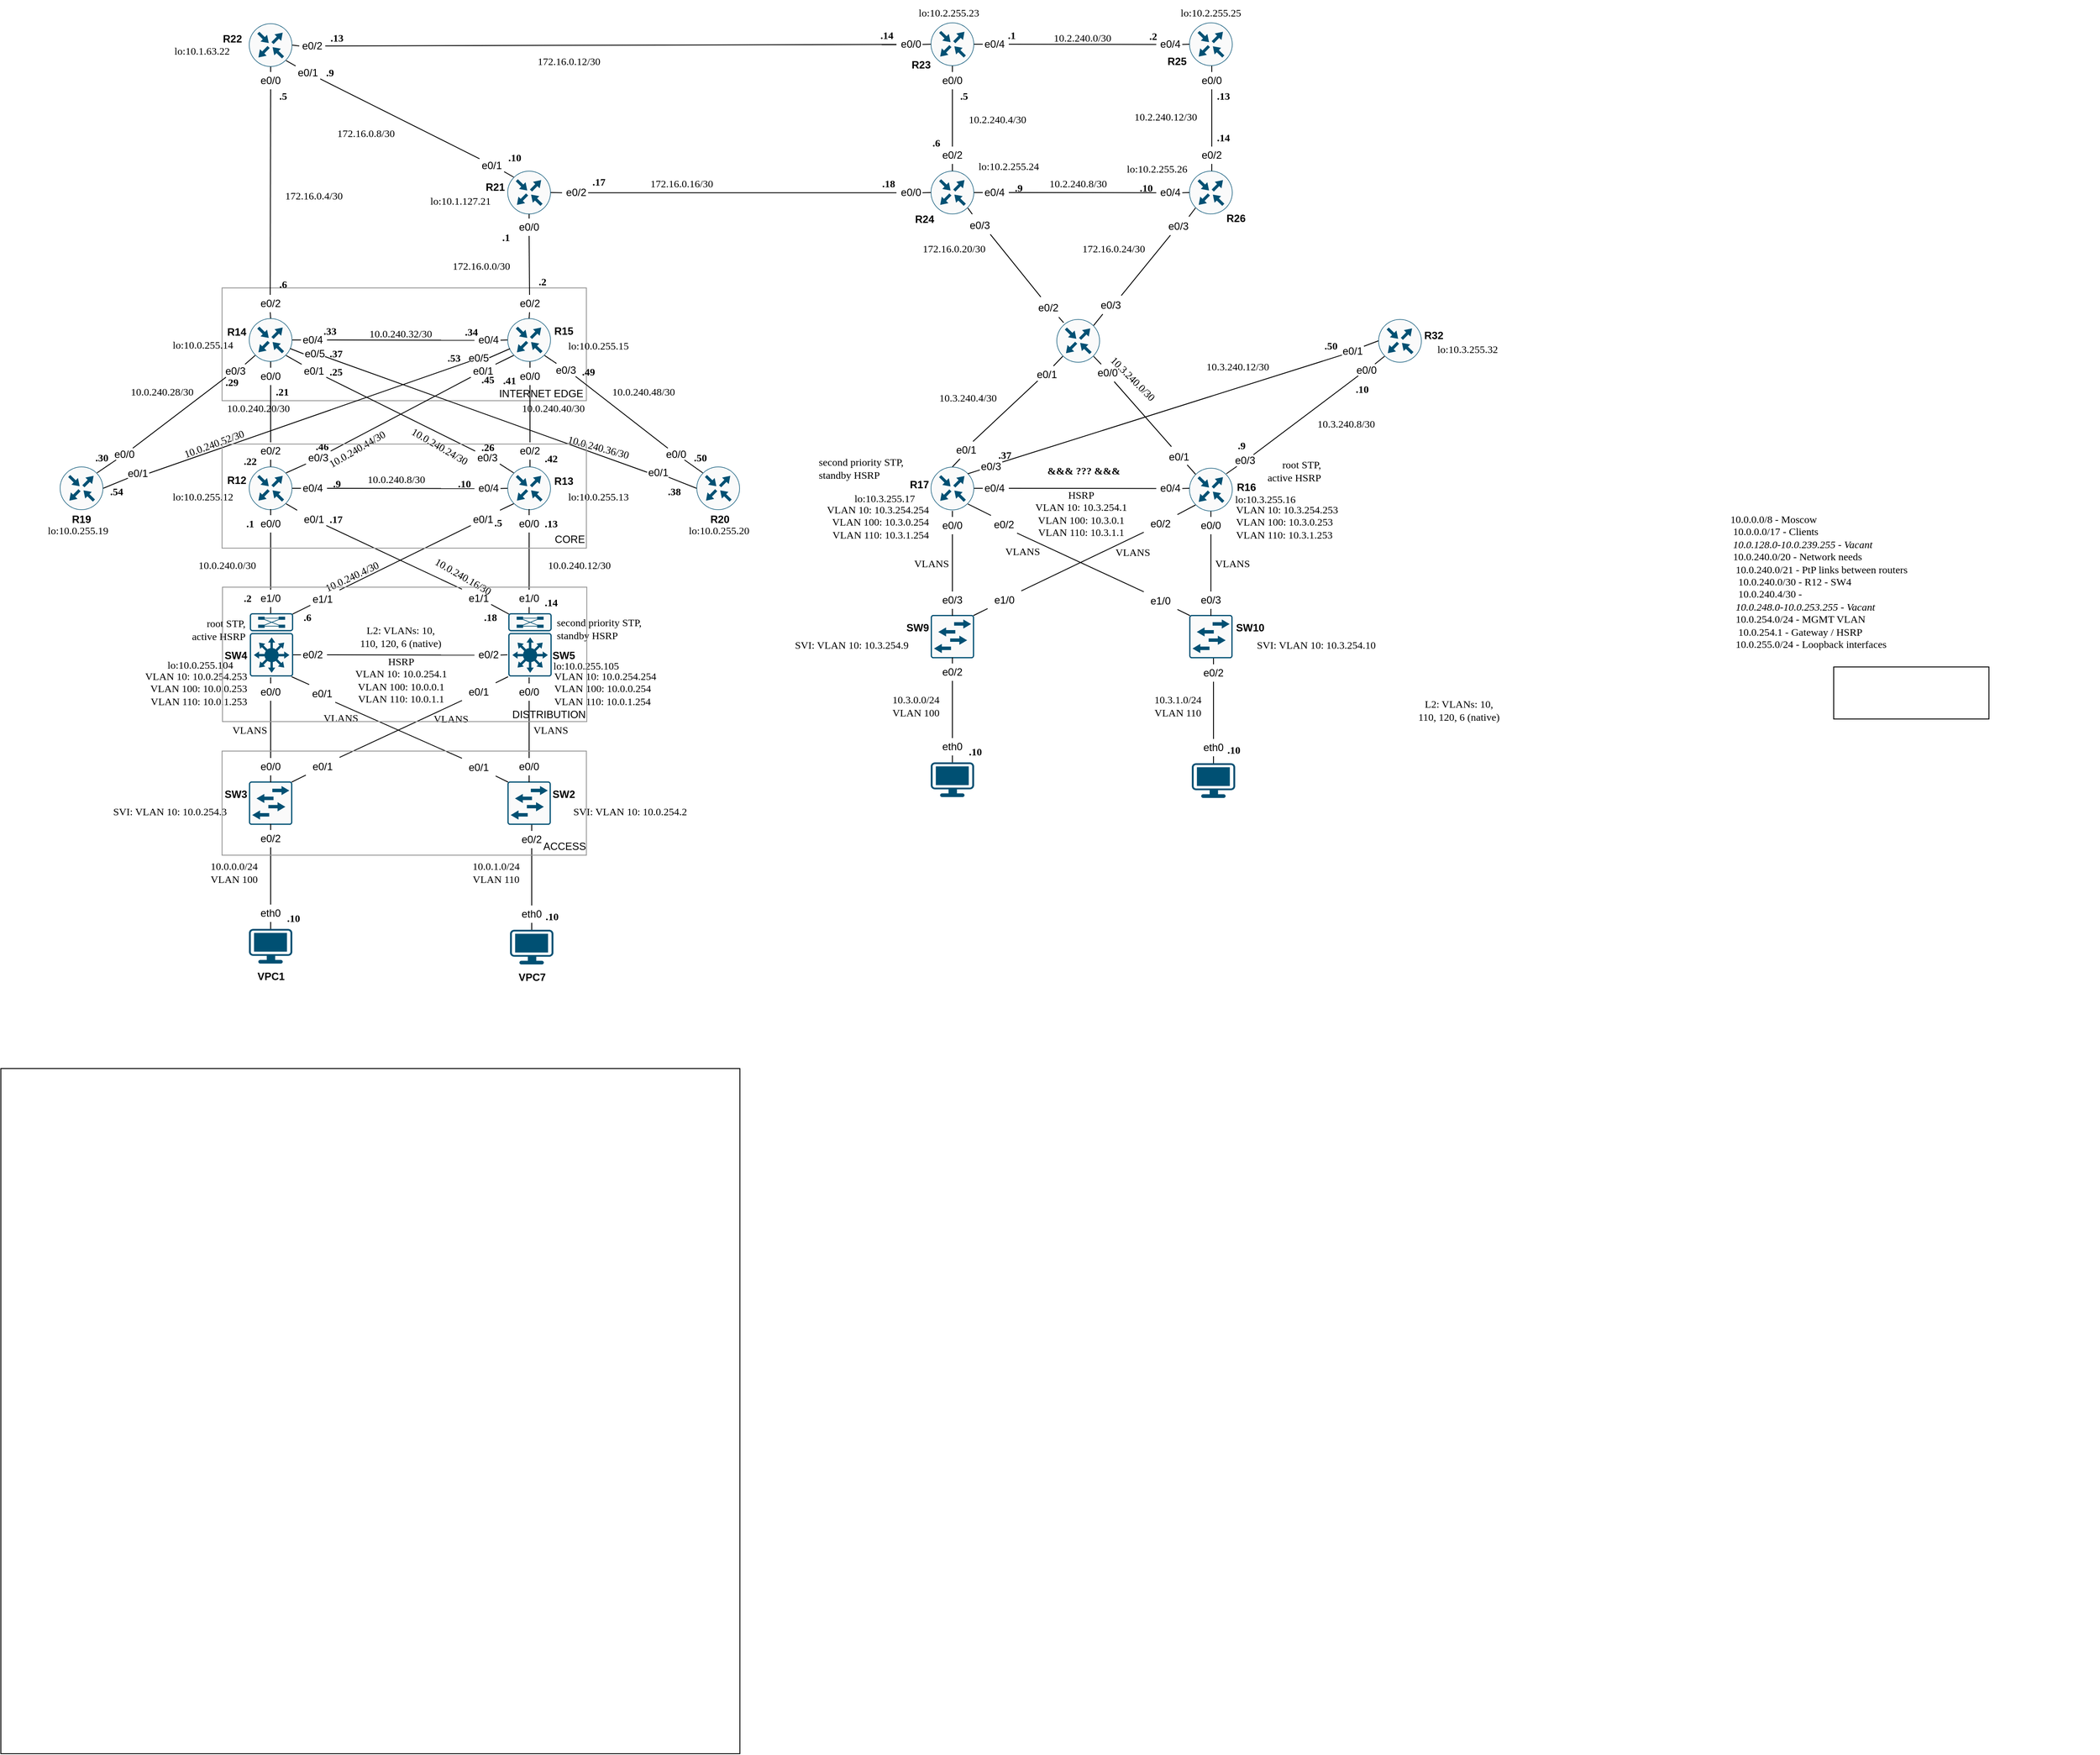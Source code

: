 <mxfile version="20.5.1" type="github">
  <diagram id="voFs1cuZO9YIWc2jyn0K" name="Страница 1">
    <mxGraphModel dx="352" dy="424" grid="1" gridSize="10" guides="1" tooltips="1" connect="1" arrows="1" fold="1" page="1" pageScale="1" pageWidth="4681" pageHeight="3300" math="0" shadow="0">
      <root>
        <mxCell id="0" />
        <mxCell id="1" parent="0" />
        <mxCell id="1ylkWFcsWydQvVdOaWhc-209" value="" style="rounded=0;whiteSpace=wrap;html=1;fillColor=none;strokeColor=#999999;" vertex="1" parent="1">
          <mxGeometry x="300" y="370" width="420" height="130" as="geometry" />
        </mxCell>
        <mxCell id="1ylkWFcsWydQvVdOaWhc-76" value="" style="rounded=0;whiteSpace=wrap;html=1;fillColor=none;" vertex="1" parent="1">
          <mxGeometry x="45" y="1270" width="852" height="790" as="geometry" />
        </mxCell>
        <mxCell id="LB4oUW9Qehg8nWZua1mU-1" value="" style="sketch=0;points=[[0.5,0,0],[1,0.5,0],[0.5,1,0],[0,0.5,0],[0.145,0.145,0],[0.856,0.145,0],[0.855,0.856,0],[0.145,0.855,0]];verticalLabelPosition=bottom;html=1;verticalAlign=top;aspect=fixed;align=center;pointerEvents=1;shape=mxgraph.cisco19.rect;prIcon=router;fillColor=#FAFAFA;strokeColor=#005073;" parent="1" vertex="1">
          <mxGeometry x="331" y="65" width="50" height="50" as="geometry" />
        </mxCell>
        <mxCell id="LB4oUW9Qehg8nWZua1mU-2" value="" style="sketch=0;points=[[0.5,0,0],[1,0.5,0],[0.5,1,0],[0,0.5,0],[0.145,0.145,0],[0.856,0.145,0],[0.855,0.856,0],[0.145,0.855,0]];verticalLabelPosition=bottom;html=1;verticalAlign=top;aspect=fixed;align=center;pointerEvents=1;shape=mxgraph.cisco19.rect;prIcon=router;fillColor=#FAFAFA;strokeColor=#005073;" parent="1" vertex="1">
          <mxGeometry x="629" y="235" width="50" height="50" as="geometry" />
        </mxCell>
        <mxCell id="LB4oUW9Qehg8nWZua1mU-3" value="" style="sketch=0;points=[[0.5,0,0],[1,0.5,0],[0.5,1,0],[0,0.5,0],[0.145,0.145,0],[0.856,0.145,0],[0.855,0.856,0],[0.145,0.855,0]];verticalLabelPosition=bottom;html=1;verticalAlign=top;aspect=fixed;align=center;pointerEvents=1;shape=mxgraph.cisco19.rect;prIcon=router;fillColor=#FAFAFA;strokeColor=#005073;" parent="1" vertex="1">
          <mxGeometry x="331" y="405" width="50" height="50" as="geometry" />
        </mxCell>
        <mxCell id="LB4oUW9Qehg8nWZua1mU-4" value="" style="sketch=0;points=[[0.5,0,0],[1,0.5,0],[0.5,1,0],[0,0.5,0],[0.145,0.145,0],[0.856,0.145,0],[0.855,0.856,0],[0.145,0.855,0]];verticalLabelPosition=bottom;html=1;verticalAlign=top;aspect=fixed;align=center;pointerEvents=1;shape=mxgraph.cisco19.rect;prIcon=router;fillColor=#FAFAFA;strokeColor=#005073;" parent="1" vertex="1">
          <mxGeometry x="629" y="405" width="50" height="50" as="geometry" />
        </mxCell>
        <mxCell id="LB4oUW9Qehg8nWZua1mU-9" value="" style="sketch=0;points=[[0.5,0,0],[1,0.5,0],[0.5,1,0],[0,0.5,0],[0.145,0.145,0],[0.856,0.145,0],[0.855,0.856,0],[0.145,0.855,0]];verticalLabelPosition=bottom;html=1;verticalAlign=top;aspect=fixed;align=center;pointerEvents=1;shape=mxgraph.cisco19.rect;prIcon=router;fillColor=#FAFAFA;strokeColor=#005073;" parent="1" vertex="1">
          <mxGeometry x="331" y="576" width="50" height="50" as="geometry" />
        </mxCell>
        <mxCell id="LB4oUW9Qehg8nWZua1mU-10" value="" style="sketch=0;points=[[0.5,0,0],[1,0.5,0],[0.5,1,0],[0,0.5,0],[0.145,0.145,0],[0.856,0.145,0],[0.855,0.856,0],[0.145,0.855,0]];verticalLabelPosition=bottom;html=1;verticalAlign=top;aspect=fixed;align=center;pointerEvents=1;shape=mxgraph.cisco19.rect;prIcon=router;fillColor=#FAFAFA;strokeColor=#005073;" parent="1" vertex="1">
          <mxGeometry x="629" y="576" width="50" height="50" as="geometry" />
        </mxCell>
        <mxCell id="LB4oUW9Qehg8nWZua1mU-11" value="" style="endArrow=none;html=1;rounded=0;exitX=1;exitY=0.5;exitDx=0;exitDy=0;exitPerimeter=0;entryX=0;entryY=0.5;entryDx=0;entryDy=0;entryPerimeter=0;startArrow=none;" parent="1" source="LB4oUW9Qehg8nWZua1mU-13" target="LB4oUW9Qehg8nWZua1mU-10" edge="1">
          <mxGeometry width="50" height="50" relative="1" as="geometry">
            <mxPoint x="371" y="666" as="sourcePoint" />
            <mxPoint x="421" y="616" as="targetPoint" />
          </mxGeometry>
        </mxCell>
        <mxCell id="LB4oUW9Qehg8nWZua1mU-14" value="" style="endArrow=none;html=1;rounded=0;exitX=0.5;exitY=0;exitDx=0;exitDy=0;exitPerimeter=0;entryX=0.5;entryY=1;entryDx=0;entryDy=0;entryPerimeter=0;startArrow=none;" parent="1" source="LB4oUW9Qehg8nWZua1mU-16" target="LB4oUW9Qehg8nWZua1mU-3" edge="1">
          <mxGeometry width="50" height="50" relative="1" as="geometry">
            <mxPoint x="511" y="495" as="sourcePoint" />
            <mxPoint x="561" y="445" as="targetPoint" />
          </mxGeometry>
        </mxCell>
        <mxCell id="LB4oUW9Qehg8nWZua1mU-18" value="" style="endArrow=none;html=1;rounded=0;exitX=0.856;exitY=0.145;exitDx=0;exitDy=0;entryX=0.145;entryY=0.855;entryDx=0;entryDy=0;entryPerimeter=0;exitPerimeter=0;startArrow=none;" parent="1" source="W7klxGYHlzmc_tSxLxQi-7" target="LB4oUW9Qehg8nWZua1mU-4" edge="1">
          <mxGeometry width="50" height="50" relative="1" as="geometry">
            <mxPoint x="511" y="495" as="sourcePoint" />
            <mxPoint x="561" y="445" as="targetPoint" />
          </mxGeometry>
        </mxCell>
        <mxCell id="LB4oUW9Qehg8nWZua1mU-12" value="e0/4" style="text;html=1;strokeColor=none;fillColor=none;align=left;verticalAlign=middle;whiteSpace=wrap;rounded=0;" parent="1" vertex="1">
          <mxGeometry x="391" y="586" width="30" height="30" as="geometry" />
        </mxCell>
        <mxCell id="LB4oUW9Qehg8nWZua1mU-19" value="" style="endArrow=none;html=1;rounded=0;exitX=1;exitY=0.5;exitDx=0;exitDy=0;exitPerimeter=0;entryX=0;entryY=0.5;entryDx=0;entryDy=0;entryPerimeter=0;" parent="1" source="LB4oUW9Qehg8nWZua1mU-9" target="LB4oUW9Qehg8nWZua1mU-12" edge="1">
          <mxGeometry width="50" height="50" relative="1" as="geometry">
            <mxPoint x="381" y="601" as="sourcePoint" />
            <mxPoint x="629" y="601" as="targetPoint" />
          </mxGeometry>
        </mxCell>
        <mxCell id="LB4oUW9Qehg8nWZua1mU-16" value="e0/0" style="text;html=1;strokeColor=none;fillColor=none;align=center;verticalAlign=middle;whiteSpace=wrap;rounded=0;" parent="1" vertex="1">
          <mxGeometry x="341" y="462" width="30" height="20" as="geometry" />
        </mxCell>
        <mxCell id="LB4oUW9Qehg8nWZua1mU-21" value="" style="endArrow=none;html=1;rounded=0;exitX=0.5;exitY=0;exitDx=0;exitDy=0;exitPerimeter=0;entryX=0.5;entryY=1;entryDx=0;entryDy=0;entryPerimeter=0;startArrow=none;" parent="1" source="LB4oUW9Qehg8nWZua1mU-17" target="LB4oUW9Qehg8nWZua1mU-16" edge="1">
          <mxGeometry width="50" height="50" relative="1" as="geometry">
            <mxPoint x="356" y="576" as="sourcePoint" />
            <mxPoint x="356" y="455" as="targetPoint" />
          </mxGeometry>
        </mxCell>
        <mxCell id="LB4oUW9Qehg8nWZua1mU-17" value="e0/2" style="text;html=1;strokeColor=none;fillColor=none;align=center;verticalAlign=middle;whiteSpace=wrap;rounded=0;" parent="1" vertex="1">
          <mxGeometry x="341" y="548" width="30" height="20" as="geometry" />
        </mxCell>
        <mxCell id="LB4oUW9Qehg8nWZua1mU-23" value="" style="endArrow=none;html=1;rounded=0;exitX=0.5;exitY=0;exitDx=0;exitDy=0;exitPerimeter=0;entryX=0.5;entryY=1;entryDx=0;entryDy=0;entryPerimeter=0;" parent="1" source="LB4oUW9Qehg8nWZua1mU-9" target="LB4oUW9Qehg8nWZua1mU-17" edge="1">
          <mxGeometry width="50" height="50" relative="1" as="geometry">
            <mxPoint x="356" y="576" as="sourcePoint" />
            <mxPoint x="356" y="485" as="targetPoint" />
          </mxGeometry>
        </mxCell>
        <mxCell id="LB4oUW9Qehg8nWZua1mU-13" value="e0/4" style="text;html=1;strokeColor=none;fillColor=none;align=right;verticalAlign=middle;whiteSpace=wrap;rounded=0;" parent="1" vertex="1">
          <mxGeometry x="591" y="589.5" width="30" height="23.5" as="geometry" />
        </mxCell>
        <mxCell id="LB4oUW9Qehg8nWZua1mU-24" value="" style="endArrow=none;html=1;rounded=0;exitX=1;exitY=0.5;exitDx=0;exitDy=0;exitPerimeter=0;entryX=0;entryY=0.5;entryDx=0;entryDy=0;entryPerimeter=0;startArrow=none;" parent="1" source="LB4oUW9Qehg8nWZua1mU-12" target="LB4oUW9Qehg8nWZua1mU-13" edge="1">
          <mxGeometry width="50" height="50" relative="1" as="geometry">
            <mxPoint x="421" y="600" as="sourcePoint" />
            <mxPoint x="629" y="601" as="targetPoint" />
          </mxGeometry>
        </mxCell>
        <mxCell id="W7klxGYHlzmc_tSxLxQi-5" value="e0/3" style="text;html=1;strokeColor=none;fillColor=none;align=center;verticalAlign=middle;whiteSpace=wrap;rounded=0;" parent="1" vertex="1">
          <mxGeometry x="391" y="555" width="40" height="21" as="geometry" />
        </mxCell>
        <mxCell id="W7klxGYHlzmc_tSxLxQi-6" value="" style="endArrow=none;html=1;rounded=0;exitX=0.856;exitY=0.145;exitDx=0;exitDy=0;entryX=0.145;entryY=0.855;entryDx=0;entryDy=0;entryPerimeter=0;exitPerimeter=0;" parent="1" source="LB4oUW9Qehg8nWZua1mU-9" target="W7klxGYHlzmc_tSxLxQi-5" edge="1">
          <mxGeometry width="50" height="50" relative="1" as="geometry">
            <mxPoint x="373.775" y="583.25" as="sourcePoint" />
            <mxPoint x="636.25" y="447.75" as="targetPoint" />
          </mxGeometry>
        </mxCell>
        <mxCell id="W7klxGYHlzmc_tSxLxQi-7" value="e0/1" style="text;html=1;strokeColor=none;fillColor=none;align=center;verticalAlign=middle;whiteSpace=wrap;rounded=0;" parent="1" vertex="1">
          <mxGeometry x="581" y="455" width="40" height="21" as="geometry" />
        </mxCell>
        <mxCell id="W7klxGYHlzmc_tSxLxQi-8" value="" style="endArrow=none;html=1;rounded=0;exitX=0.856;exitY=0.145;exitDx=0;exitDy=0;entryX=0.145;entryY=0.855;entryDx=0;entryDy=0;entryPerimeter=0;exitPerimeter=0;startArrow=none;" parent="1" source="W7klxGYHlzmc_tSxLxQi-5" target="W7klxGYHlzmc_tSxLxQi-7" edge="1">
          <mxGeometry width="50" height="50" relative="1" as="geometry">
            <mxPoint x="425.22" y="558.045" as="sourcePoint" />
            <mxPoint x="636.25" y="447.75" as="targetPoint" />
          </mxGeometry>
        </mxCell>
        <mxCell id="W7klxGYHlzmc_tSxLxQi-9" value="" style="endArrow=none;html=1;rounded=0;exitX=1;exitY=0.5;exitDx=0;exitDy=0;exitPerimeter=0;entryX=0;entryY=0.5;entryDx=0;entryDy=0;entryPerimeter=0;startArrow=none;" parent="1" source="W7klxGYHlzmc_tSxLxQi-12" edge="1">
          <mxGeometry width="50" height="50" relative="1" as="geometry">
            <mxPoint x="371" y="495" as="sourcePoint" />
            <mxPoint x="629" y="430" as="targetPoint" />
          </mxGeometry>
        </mxCell>
        <mxCell id="W7klxGYHlzmc_tSxLxQi-10" value="e0/4" style="text;html=1;strokeColor=none;fillColor=none;align=left;verticalAlign=middle;whiteSpace=wrap;rounded=0;" parent="1" vertex="1">
          <mxGeometry x="391" y="415" width="30" height="30" as="geometry" />
        </mxCell>
        <mxCell id="W7klxGYHlzmc_tSxLxQi-11" value="" style="endArrow=none;html=1;rounded=0;exitX=1;exitY=0.5;exitDx=0;exitDy=0;exitPerimeter=0;entryX=0;entryY=0.5;entryDx=0;entryDy=0;entryPerimeter=0;" parent="1" target="W7klxGYHlzmc_tSxLxQi-10" edge="1">
          <mxGeometry width="50" height="50" relative="1" as="geometry">
            <mxPoint x="381" y="430" as="sourcePoint" />
            <mxPoint x="629" y="430" as="targetPoint" />
          </mxGeometry>
        </mxCell>
        <mxCell id="W7klxGYHlzmc_tSxLxQi-12" value="e0/4" style="text;html=1;strokeColor=none;fillColor=none;align=right;verticalAlign=middle;whiteSpace=wrap;rounded=0;" parent="1" vertex="1">
          <mxGeometry x="591" y="418.5" width="30" height="23.5" as="geometry" />
        </mxCell>
        <mxCell id="W7klxGYHlzmc_tSxLxQi-13" value="" style="endArrow=none;html=1;rounded=0;exitX=1;exitY=0.5;exitDx=0;exitDy=0;exitPerimeter=0;entryX=0;entryY=0.5;entryDx=0;entryDy=0;entryPerimeter=0;startArrow=none;" parent="1" source="W7klxGYHlzmc_tSxLxQi-10" target="W7klxGYHlzmc_tSxLxQi-12" edge="1">
          <mxGeometry width="50" height="50" relative="1" as="geometry">
            <mxPoint x="421" y="429" as="sourcePoint" />
            <mxPoint x="629" y="430" as="targetPoint" />
          </mxGeometry>
        </mxCell>
        <mxCell id="W7klxGYHlzmc_tSxLxQi-14" value="" style="endArrow=none;html=1;rounded=0;exitX=0.145;exitY=0.145;exitDx=0;exitDy=0;exitPerimeter=0;entryX=0.855;entryY=0.856;entryDx=0;entryDy=0;entryPerimeter=0;startArrow=none;" parent="1" source="W7klxGYHlzmc_tSxLxQi-15" target="LB4oUW9Qehg8nWZua1mU-3" edge="1">
          <mxGeometry width="50" height="50" relative="1" as="geometry">
            <mxPoint x="411" y="505" as="sourcePoint" />
            <mxPoint x="461" y="455" as="targetPoint" />
          </mxGeometry>
        </mxCell>
        <mxCell id="W7klxGYHlzmc_tSxLxQi-15" value="e0/1" style="text;html=1;strokeColor=none;fillColor=none;align=center;verticalAlign=middle;whiteSpace=wrap;rounded=0;" parent="1" vertex="1">
          <mxGeometry x="386" y="455" width="40" height="21" as="geometry" />
        </mxCell>
        <mxCell id="W7klxGYHlzmc_tSxLxQi-16" value="" style="endArrow=none;html=1;rounded=0;exitX=0.145;exitY=0.145;exitDx=0;exitDy=0;exitPerimeter=0;entryX=0.855;entryY=0.856;entryDx=0;entryDy=0;entryPerimeter=0;startArrow=none;" parent="1" source="W7klxGYHlzmc_tSxLxQi-17" target="W7klxGYHlzmc_tSxLxQi-15" edge="1">
          <mxGeometry width="50" height="50" relative="1" as="geometry">
            <mxPoint x="636.25" y="583.25" as="sourcePoint" />
            <mxPoint x="373.75" y="447.775" as="targetPoint" />
          </mxGeometry>
        </mxCell>
        <mxCell id="W7klxGYHlzmc_tSxLxQi-17" value="e0/3" style="text;html=1;strokeColor=none;fillColor=none;align=center;verticalAlign=middle;whiteSpace=wrap;rounded=0;" parent="1" vertex="1">
          <mxGeometry x="586" y="555" width="40" height="21" as="geometry" />
        </mxCell>
        <mxCell id="W7klxGYHlzmc_tSxLxQi-18" value="" style="endArrow=none;html=1;rounded=0;exitX=0.145;exitY=0.145;exitDx=0;exitDy=0;exitPerimeter=0;entryX=0.855;entryY=0.856;entryDx=0;entryDy=0;entryPerimeter=0;" parent="1" source="LB4oUW9Qehg8nWZua1mU-10" target="W7klxGYHlzmc_tSxLxQi-17" edge="1">
          <mxGeometry width="50" height="50" relative="1" as="geometry">
            <mxPoint x="636.25" y="583.25" as="sourcePoint" />
            <mxPoint x="420.2" y="472.965" as="targetPoint" />
          </mxGeometry>
        </mxCell>
        <mxCell id="W7klxGYHlzmc_tSxLxQi-19" value="" style="endArrow=none;html=1;rounded=0;exitX=0.5;exitY=0;exitDx=0;exitDy=0;exitPerimeter=0;entryX=0.5;entryY=1;entryDx=0;entryDy=0;entryPerimeter=0;startArrow=none;" parent="1" source="W7klxGYHlzmc_tSxLxQi-20" edge="1">
          <mxGeometry width="50" height="50" relative="1" as="geometry">
            <mxPoint x="810" y="495" as="sourcePoint" />
            <mxPoint x="655" y="455" as="targetPoint" />
          </mxGeometry>
        </mxCell>
        <mxCell id="W7klxGYHlzmc_tSxLxQi-20" value="e0/0" style="text;html=1;strokeColor=none;fillColor=none;align=center;verticalAlign=middle;whiteSpace=wrap;rounded=0;" parent="1" vertex="1">
          <mxGeometry x="640" y="462" width="30" height="20" as="geometry" />
        </mxCell>
        <mxCell id="W7klxGYHlzmc_tSxLxQi-21" value="" style="endArrow=none;html=1;rounded=0;exitX=0.5;exitY=0;exitDx=0;exitDy=0;exitPerimeter=0;entryX=0.5;entryY=1;entryDx=0;entryDy=0;entryPerimeter=0;startArrow=none;" parent="1" source="W7klxGYHlzmc_tSxLxQi-22" target="W7klxGYHlzmc_tSxLxQi-20" edge="1">
          <mxGeometry width="50" height="50" relative="1" as="geometry">
            <mxPoint x="655" y="576" as="sourcePoint" />
            <mxPoint x="655" y="455" as="targetPoint" />
          </mxGeometry>
        </mxCell>
        <mxCell id="W7klxGYHlzmc_tSxLxQi-22" value="e0/2" style="text;html=1;strokeColor=none;fillColor=none;align=center;verticalAlign=middle;whiteSpace=wrap;rounded=0;" parent="1" vertex="1">
          <mxGeometry x="640" y="548" width="30" height="20" as="geometry" />
        </mxCell>
        <mxCell id="W7klxGYHlzmc_tSxLxQi-23" value="" style="endArrow=none;html=1;rounded=0;exitX=0.5;exitY=0;exitDx=0;exitDy=0;exitPerimeter=0;entryX=0.5;entryY=1;entryDx=0;entryDy=0;entryPerimeter=0;" parent="1" target="W7klxGYHlzmc_tSxLxQi-22" edge="1">
          <mxGeometry width="50" height="50" relative="1" as="geometry">
            <mxPoint x="655" y="576" as="sourcePoint" />
            <mxPoint x="655" y="485" as="targetPoint" />
          </mxGeometry>
        </mxCell>
        <mxCell id="W7klxGYHlzmc_tSxLxQi-25" value="" style="endArrow=none;html=1;rounded=0;exitX=0.5;exitY=0;exitDx=0;exitDy=0;exitPerimeter=0;entryX=0.5;entryY=1;entryDx=0;entryDy=0;entryPerimeter=0;startArrow=none;" parent="1" source="W7klxGYHlzmc_tSxLxQi-26" edge="1">
          <mxGeometry width="50" height="50" relative="1" as="geometry">
            <mxPoint x="511" y="665" as="sourcePoint" />
            <mxPoint x="356" y="625" as="targetPoint" />
          </mxGeometry>
        </mxCell>
        <mxCell id="W7klxGYHlzmc_tSxLxQi-26" value="e0/0" style="text;html=1;strokeColor=none;fillColor=none;align=center;verticalAlign=middle;whiteSpace=wrap;rounded=0;" parent="1" vertex="1">
          <mxGeometry x="341" y="632" width="30" height="20" as="geometry" />
        </mxCell>
        <mxCell id="W7klxGYHlzmc_tSxLxQi-27" value="" style="endArrow=none;html=1;rounded=0;exitX=0.5;exitY=0;exitDx=0;exitDy=0;exitPerimeter=0;entryX=0.5;entryY=1;entryDx=0;entryDy=0;entryPerimeter=0;startArrow=none;" parent="1" source="W7klxGYHlzmc_tSxLxQi-28" target="W7klxGYHlzmc_tSxLxQi-26" edge="1">
          <mxGeometry width="50" height="50" relative="1" as="geometry">
            <mxPoint x="356" y="746" as="sourcePoint" />
            <mxPoint x="356" y="625" as="targetPoint" />
          </mxGeometry>
        </mxCell>
        <mxCell id="W7klxGYHlzmc_tSxLxQi-28" value="e1/0" style="text;html=1;strokeColor=none;fillColor=none;align=center;verticalAlign=middle;whiteSpace=wrap;rounded=0;" parent="1" vertex="1">
          <mxGeometry x="341" y="718" width="30" height="20" as="geometry" />
        </mxCell>
        <mxCell id="W7klxGYHlzmc_tSxLxQi-29" value="" style="endArrow=none;html=1;rounded=0;exitX=0.5;exitY=0;exitDx=0;exitDy=0;exitPerimeter=0;entryX=0.5;entryY=1;entryDx=0;entryDy=0;entryPerimeter=0;" parent="1" target="W7klxGYHlzmc_tSxLxQi-28" edge="1">
          <mxGeometry width="50" height="50" relative="1" as="geometry">
            <mxPoint x="356" y="746" as="sourcePoint" />
            <mxPoint x="356" y="655" as="targetPoint" />
          </mxGeometry>
        </mxCell>
        <mxCell id="W7klxGYHlzmc_tSxLxQi-31" value="" style="endArrow=none;html=1;rounded=0;exitX=0.5;exitY=0;exitDx=0;exitDy=0;exitPerimeter=0;entryX=0.5;entryY=1;entryDx=0;entryDy=0;entryPerimeter=0;startArrow=none;" parent="1" source="W7klxGYHlzmc_tSxLxQi-32" edge="1">
          <mxGeometry width="50" height="50" relative="1" as="geometry">
            <mxPoint x="809" y="665" as="sourcePoint" />
            <mxPoint x="654.0" y="625" as="targetPoint" />
          </mxGeometry>
        </mxCell>
        <mxCell id="W7klxGYHlzmc_tSxLxQi-32" value="e0/0" style="text;html=1;strokeColor=none;fillColor=none;align=center;verticalAlign=middle;whiteSpace=wrap;rounded=0;" parent="1" vertex="1">
          <mxGeometry x="639" y="632" width="30" height="20" as="geometry" />
        </mxCell>
        <mxCell id="W7klxGYHlzmc_tSxLxQi-33" value="" style="endArrow=none;html=1;rounded=0;exitX=0.5;exitY=0;exitDx=0;exitDy=0;exitPerimeter=0;entryX=0.5;entryY=1;entryDx=0;entryDy=0;entryPerimeter=0;startArrow=none;" parent="1" source="W7klxGYHlzmc_tSxLxQi-34" target="W7klxGYHlzmc_tSxLxQi-32" edge="1">
          <mxGeometry width="50" height="50" relative="1" as="geometry">
            <mxPoint x="654" y="746" as="sourcePoint" />
            <mxPoint x="654" y="625" as="targetPoint" />
          </mxGeometry>
        </mxCell>
        <mxCell id="W7klxGYHlzmc_tSxLxQi-34" value="e1/0" style="text;html=1;strokeColor=none;fillColor=none;align=center;verticalAlign=middle;whiteSpace=wrap;rounded=0;" parent="1" vertex="1">
          <mxGeometry x="639" y="718" width="30" height="20" as="geometry" />
        </mxCell>
        <mxCell id="W7klxGYHlzmc_tSxLxQi-35" value="" style="endArrow=none;html=1;rounded=0;exitX=0.5;exitY=0;exitDx=0;exitDy=0;exitPerimeter=0;entryX=0.5;entryY=1;entryDx=0;entryDy=0;entryPerimeter=0;" parent="1" target="W7klxGYHlzmc_tSxLxQi-34" edge="1">
          <mxGeometry width="50" height="50" relative="1" as="geometry">
            <mxPoint x="654.0" y="746.0" as="sourcePoint" />
            <mxPoint x="654" y="655" as="targetPoint" />
          </mxGeometry>
        </mxCell>
        <mxCell id="W7klxGYHlzmc_tSxLxQi-36" value="" style="endArrow=none;html=1;rounded=0;exitX=1;exitY=0.5;exitDx=0;exitDy=0;exitPerimeter=0;entryX=0;entryY=0.5;entryDx=0;entryDy=0;entryPerimeter=0;startArrow=none;" parent="1" source="W7klxGYHlzmc_tSxLxQi-39" edge="1">
          <mxGeometry width="50" height="50" relative="1" as="geometry">
            <mxPoint x="371" y="858" as="sourcePoint" />
            <mxPoint x="629" y="793" as="targetPoint" />
          </mxGeometry>
        </mxCell>
        <mxCell id="W7klxGYHlzmc_tSxLxQi-37" value="e0/2" style="text;html=1;strokeColor=none;fillColor=none;align=left;verticalAlign=middle;whiteSpace=wrap;rounded=0;" parent="1" vertex="1">
          <mxGeometry x="391" y="778" width="30" height="30" as="geometry" />
        </mxCell>
        <mxCell id="W7klxGYHlzmc_tSxLxQi-38" value="" style="endArrow=none;html=1;rounded=0;exitX=1;exitY=0.5;exitDx=0;exitDy=0;exitPerimeter=0;entryX=0;entryY=0.5;entryDx=0;entryDy=0;entryPerimeter=0;" parent="1" target="W7klxGYHlzmc_tSxLxQi-37" edge="1">
          <mxGeometry width="50" height="50" relative="1" as="geometry">
            <mxPoint x="381.0" y="793" as="sourcePoint" />
            <mxPoint x="629" y="793" as="targetPoint" />
          </mxGeometry>
        </mxCell>
        <mxCell id="W7klxGYHlzmc_tSxLxQi-39" value="e0/2" style="text;html=1;strokeColor=none;fillColor=none;align=right;verticalAlign=middle;whiteSpace=wrap;rounded=0;" parent="1" vertex="1">
          <mxGeometry x="591" y="781.5" width="30" height="23.5" as="geometry" />
        </mxCell>
        <mxCell id="W7klxGYHlzmc_tSxLxQi-40" value="" style="endArrow=none;html=1;rounded=0;exitX=1;exitY=0.5;exitDx=0;exitDy=0;exitPerimeter=0;entryX=0;entryY=0.5;entryDx=0;entryDy=0;entryPerimeter=0;startArrow=none;" parent="1" source="W7klxGYHlzmc_tSxLxQi-37" target="W7klxGYHlzmc_tSxLxQi-39" edge="1">
          <mxGeometry width="50" height="50" relative="1" as="geometry">
            <mxPoint x="421" y="792" as="sourcePoint" />
            <mxPoint x="629" y="793" as="targetPoint" />
          </mxGeometry>
        </mxCell>
        <mxCell id="W7klxGYHlzmc_tSxLxQi-41" value="" style="endArrow=none;html=1;rounded=0;exitX=0.985;exitY=0.015;exitDx=0;exitDy=0;exitPerimeter=0;entryX=0.145;entryY=0.855;entryDx=0;entryDy=0;entryPerimeter=0;startArrow=none;" parent="1" source="W7klxGYHlzmc_tSxLxQi-44" target="LB4oUW9Qehg8nWZua1mU-10" edge="1">
          <mxGeometry width="50" height="50" relative="1" as="geometry">
            <mxPoint x="476" y="705" as="sourcePoint" />
            <mxPoint x="526" y="655" as="targetPoint" />
          </mxGeometry>
        </mxCell>
        <mxCell id="W7klxGYHlzmc_tSxLxQi-42" value="e1/1" style="text;html=1;strokeColor=none;fillColor=none;align=center;verticalAlign=middle;whiteSpace=wrap;rounded=0;" parent="1" vertex="1">
          <mxGeometry x="396" y="718" width="40" height="21" as="geometry" />
        </mxCell>
        <mxCell id="W7klxGYHlzmc_tSxLxQi-43" value="" style="endArrow=none;html=1;rounded=0;exitX=0.985;exitY=0.015;exitDx=0;exitDy=0;exitPerimeter=0;entryX=0.145;entryY=0.855;entryDx=0;entryDy=0;entryPerimeter=0;" parent="1" source="W7klxGYHlzmc_tSxLxQi-200" target="W7klxGYHlzmc_tSxLxQi-42" edge="1">
          <mxGeometry width="50" height="50" relative="1" as="geometry">
            <mxPoint x="380.25" y="769.75" as="sourcePoint" />
            <mxPoint x="636.25" y="618.75" as="targetPoint" />
          </mxGeometry>
        </mxCell>
        <mxCell id="W7klxGYHlzmc_tSxLxQi-44" value="e0/1" style="text;html=1;strokeColor=none;fillColor=none;align=center;verticalAlign=middle;whiteSpace=wrap;rounded=0;" parent="1" vertex="1">
          <mxGeometry x="581" y="626" width="40" height="21" as="geometry" />
        </mxCell>
        <mxCell id="W7klxGYHlzmc_tSxLxQi-45" value="" style="endArrow=none;html=1;rounded=0;exitX=0.985;exitY=0.015;exitDx=0;exitDy=0;exitPerimeter=0;entryX=0.145;entryY=0.855;entryDx=0;entryDy=0;entryPerimeter=0;startArrow=none;" parent="1" source="W7klxGYHlzmc_tSxLxQi-42" target="W7klxGYHlzmc_tSxLxQi-44" edge="1">
          <mxGeometry width="50" height="50" relative="1" as="geometry">
            <mxPoint x="435.4" y="718.315" as="sourcePoint" />
            <mxPoint x="636.25" y="618.75" as="targetPoint" />
          </mxGeometry>
        </mxCell>
        <mxCell id="W7klxGYHlzmc_tSxLxQi-48" value="" style="endArrow=none;html=1;rounded=0;exitX=0.015;exitY=0.015;exitDx=0;exitDy=0;exitPerimeter=0;entryX=0.855;entryY=0.856;entryDx=0;entryDy=0;entryPerimeter=0;startArrow=none;" parent="1" source="W7klxGYHlzmc_tSxLxQi-49" target="LB4oUW9Qehg8nWZua1mU-9" edge="1">
          <mxGeometry width="50" height="50" relative="1" as="geometry">
            <mxPoint x="476" y="705" as="sourcePoint" />
            <mxPoint x="526" y="655" as="targetPoint" />
          </mxGeometry>
        </mxCell>
        <mxCell id="W7klxGYHlzmc_tSxLxQi-49" value="e0/1" style="text;html=1;strokeColor=none;fillColor=none;align=center;verticalAlign=middle;whiteSpace=wrap;rounded=0;" parent="1" vertex="1">
          <mxGeometry x="386" y="626" width="40" height="21" as="geometry" />
        </mxCell>
        <mxCell id="W7klxGYHlzmc_tSxLxQi-50" value="" style="endArrow=none;html=1;rounded=0;exitX=0.015;exitY=0.015;exitDx=0;exitDy=0;exitPerimeter=0;entryX=0.855;entryY=0.856;entryDx=0;entryDy=0;entryPerimeter=0;startArrow=none;" parent="1" source="W7klxGYHlzmc_tSxLxQi-51" target="W7klxGYHlzmc_tSxLxQi-49" edge="1">
          <mxGeometry width="50" height="50" relative="1" as="geometry">
            <mxPoint x="629.75" y="745.75" as="sourcePoint" />
            <mxPoint x="373.75" y="618.775" as="targetPoint" />
          </mxGeometry>
        </mxCell>
        <mxCell id="W7klxGYHlzmc_tSxLxQi-51" value="e1/1" style="text;html=1;strokeColor=none;fillColor=none;align=center;verticalAlign=middle;whiteSpace=wrap;rounded=0;" parent="1" vertex="1">
          <mxGeometry x="576" y="717" width="40" height="21" as="geometry" />
        </mxCell>
        <mxCell id="W7klxGYHlzmc_tSxLxQi-52" value="" style="endArrow=none;html=1;rounded=0;exitX=0.015;exitY=0.015;exitDx=0;exitDy=0;exitPerimeter=0;entryX=0.855;entryY=0.856;entryDx=0;entryDy=0;entryPerimeter=0;" parent="1" source="W7klxGYHlzmc_tSxLxQi-201" target="W7klxGYHlzmc_tSxLxQi-51" edge="1">
          <mxGeometry width="50" height="50" relative="1" as="geometry">
            <mxPoint x="629.75" y="769.75" as="sourcePoint" />
            <mxPoint x="420.2" y="643.966" as="targetPoint" />
          </mxGeometry>
        </mxCell>
        <mxCell id="W7klxGYHlzmc_tSxLxQi-65" value="" style="sketch=0;points=[[0.5,0,0],[1,0.5,0],[0.5,1,0],[0,0.5,0],[0.145,0.145,0],[0.856,0.145,0],[0.855,0.856,0],[0.145,0.855,0]];verticalLabelPosition=bottom;html=1;verticalAlign=top;aspect=fixed;align=center;pointerEvents=1;shape=mxgraph.cisco19.rect;prIcon=router;fillColor=#FAFAFA;strokeColor=#005073;" parent="1" vertex="1">
          <mxGeometry x="113" y="576" width="50" height="50" as="geometry" />
        </mxCell>
        <mxCell id="W7klxGYHlzmc_tSxLxQi-109" value="" style="sketch=0;points=[[0.015,0.015,0],[0.985,0.015,0],[0.985,0.985,0],[0.015,0.985,0],[0.25,0,0],[0.5,0,0],[0.75,0,0],[1,0.25,0],[1,0.5,0],[1,0.75,0],[0.75,1,0],[0.5,1,0],[0.25,1,0],[0,0.75,0],[0,0.5,0],[0,0.25,0]];verticalLabelPosition=bottom;html=1;verticalAlign=top;aspect=fixed;align=center;pointerEvents=1;shape=mxgraph.cisco19.rect;prIcon=l2_switch;fillColor=#FAFAFA;strokeColor=#005073;" parent="1" vertex="1">
          <mxGeometry x="331" y="939" width="50" height="50" as="geometry" />
        </mxCell>
        <mxCell id="W7klxGYHlzmc_tSxLxQi-110" value="" style="endArrow=none;html=1;rounded=0;exitX=0.5;exitY=0;exitDx=0;exitDy=0;exitPerimeter=0;entryX=0.5;entryY=1;entryDx=0;entryDy=0;entryPerimeter=0;startArrow=none;" parent="1" source="W7klxGYHlzmc_tSxLxQi-111" edge="1">
          <mxGeometry width="50" height="50" relative="1" as="geometry">
            <mxPoint x="511" y="859" as="sourcePoint" />
            <mxPoint x="356" y="819" as="targetPoint" />
          </mxGeometry>
        </mxCell>
        <mxCell id="W7klxGYHlzmc_tSxLxQi-111" value="e0/0" style="text;html=1;strokeColor=none;fillColor=none;align=center;verticalAlign=middle;whiteSpace=wrap;rounded=0;" parent="1" vertex="1">
          <mxGeometry x="341" y="826" width="30" height="20" as="geometry" />
        </mxCell>
        <mxCell id="W7klxGYHlzmc_tSxLxQi-112" value="" style="endArrow=none;html=1;rounded=0;exitX=0.5;exitY=0;exitDx=0;exitDy=0;exitPerimeter=0;entryX=0.5;entryY=1;entryDx=0;entryDy=0;entryPerimeter=0;startArrow=none;" parent="1" source="W7klxGYHlzmc_tSxLxQi-113" target="W7klxGYHlzmc_tSxLxQi-111" edge="1">
          <mxGeometry width="50" height="50" relative="1" as="geometry">
            <mxPoint x="356" y="940" as="sourcePoint" />
            <mxPoint x="356" y="819" as="targetPoint" />
          </mxGeometry>
        </mxCell>
        <mxCell id="W7klxGYHlzmc_tSxLxQi-113" value="e0/0" style="text;html=1;strokeColor=none;fillColor=none;align=center;verticalAlign=middle;whiteSpace=wrap;rounded=0;" parent="1" vertex="1">
          <mxGeometry x="341" y="912" width="30" height="20" as="geometry" />
        </mxCell>
        <mxCell id="W7klxGYHlzmc_tSxLxQi-114" value="" style="endArrow=none;html=1;rounded=0;exitX=0.5;exitY=0;exitDx=0;exitDy=0;exitPerimeter=0;entryX=0.5;entryY=1;entryDx=0;entryDy=0;entryPerimeter=0;" parent="1" target="W7klxGYHlzmc_tSxLxQi-113" edge="1">
          <mxGeometry width="50" height="50" relative="1" as="geometry">
            <mxPoint x="356" y="940" as="sourcePoint" />
            <mxPoint x="356" y="849" as="targetPoint" />
          </mxGeometry>
        </mxCell>
        <mxCell id="W7klxGYHlzmc_tSxLxQi-115" value="" style="sketch=0;points=[[0.015,0.015,0],[0.985,0.015,0],[0.985,0.985,0],[0.015,0.985,0],[0.25,0,0],[0.5,0,0],[0.75,0,0],[1,0.25,0],[1,0.5,0],[1,0.75,0],[0.75,1,0],[0.5,1,0],[0.25,1,0],[0,0.75,0],[0,0.5,0],[0,0.25,0]];verticalLabelPosition=bottom;html=1;verticalAlign=top;aspect=fixed;align=center;pointerEvents=1;shape=mxgraph.cisco19.rect;prIcon=l2_switch;fillColor=#FAFAFA;strokeColor=#005073;" parent="1" vertex="1">
          <mxGeometry x="629" y="939" width="50" height="50" as="geometry" />
        </mxCell>
        <mxCell id="W7klxGYHlzmc_tSxLxQi-116" value="" style="endArrow=none;html=1;rounded=0;exitX=0.5;exitY=0;exitDx=0;exitDy=0;exitPerimeter=0;entryX=0.5;entryY=1;entryDx=0;entryDy=0;entryPerimeter=0;startArrow=none;" parent="1" source="W7klxGYHlzmc_tSxLxQi-117" edge="1">
          <mxGeometry width="50" height="50" relative="1" as="geometry">
            <mxPoint x="809" y="859" as="sourcePoint" />
            <mxPoint x="654" y="819" as="targetPoint" />
          </mxGeometry>
        </mxCell>
        <mxCell id="W7klxGYHlzmc_tSxLxQi-117" value="e0/0" style="text;html=1;strokeColor=none;fillColor=none;align=center;verticalAlign=middle;whiteSpace=wrap;rounded=0;" parent="1" vertex="1">
          <mxGeometry x="639" y="826" width="30" height="20" as="geometry" />
        </mxCell>
        <mxCell id="W7klxGYHlzmc_tSxLxQi-118" value="" style="endArrow=none;html=1;rounded=0;exitX=0.5;exitY=0;exitDx=0;exitDy=0;exitPerimeter=0;entryX=0.5;entryY=1;entryDx=0;entryDy=0;entryPerimeter=0;startArrow=none;" parent="1" source="W7klxGYHlzmc_tSxLxQi-119" target="W7klxGYHlzmc_tSxLxQi-117" edge="1">
          <mxGeometry width="50" height="50" relative="1" as="geometry">
            <mxPoint x="654" y="940" as="sourcePoint" />
            <mxPoint x="654" y="819" as="targetPoint" />
          </mxGeometry>
        </mxCell>
        <mxCell id="W7klxGYHlzmc_tSxLxQi-119" value="e0/0" style="text;html=1;strokeColor=none;fillColor=none;align=center;verticalAlign=middle;whiteSpace=wrap;rounded=0;" parent="1" vertex="1">
          <mxGeometry x="639" y="912" width="30" height="20" as="geometry" />
        </mxCell>
        <mxCell id="W7klxGYHlzmc_tSxLxQi-120" value="" style="endArrow=none;html=1;rounded=0;exitX=0.5;exitY=0;exitDx=0;exitDy=0;exitPerimeter=0;entryX=0.5;entryY=1;entryDx=0;entryDy=0;entryPerimeter=0;" parent="1" target="W7klxGYHlzmc_tSxLxQi-119" edge="1">
          <mxGeometry width="50" height="50" relative="1" as="geometry">
            <mxPoint x="654" y="940.0" as="sourcePoint" />
            <mxPoint x="654" y="849" as="targetPoint" />
          </mxGeometry>
        </mxCell>
        <mxCell id="W7klxGYHlzmc_tSxLxQi-136" value="" style="endArrow=none;html=1;rounded=0;exitX=0.985;exitY=0.015;exitDx=0;exitDy=0;exitPerimeter=0;entryX=0.015;entryY=0.985;entryDx=0;entryDy=0;entryPerimeter=0;startArrow=none;" parent="1" source="W7klxGYHlzmc_tSxLxQi-142" edge="1">
          <mxGeometry width="50" height="50" relative="1" as="geometry">
            <mxPoint x="480" y="889" as="sourcePoint" />
            <mxPoint x="629.75" y="818.25" as="targetPoint" />
          </mxGeometry>
        </mxCell>
        <mxCell id="W7klxGYHlzmc_tSxLxQi-137" value="" style="endArrow=none;html=1;rounded=0;exitX=0.015;exitY=0.015;exitDx=0;exitDy=0;exitPerimeter=0;entryX=0.985;entryY=0.985;entryDx=0;entryDy=0;entryPerimeter=0;startArrow=none;" parent="1" source="W7klxGYHlzmc_tSxLxQi-140" edge="1">
          <mxGeometry width="50" height="50" relative="1" as="geometry">
            <mxPoint x="480" y="889" as="sourcePoint" />
            <mxPoint x="380.25" y="818.25" as="targetPoint" />
          </mxGeometry>
        </mxCell>
        <mxCell id="W7klxGYHlzmc_tSxLxQi-138" value="e0/1" style="text;html=1;strokeColor=none;fillColor=none;align=center;verticalAlign=middle;whiteSpace=wrap;rounded=0;" parent="1" vertex="1">
          <mxGeometry x="396" y="911" width="40" height="21" as="geometry" />
        </mxCell>
        <mxCell id="W7klxGYHlzmc_tSxLxQi-139" value="" style="endArrow=none;html=1;rounded=0;exitX=0.985;exitY=0.015;exitDx=0;exitDy=0;exitPerimeter=0;entryX=0.015;entryY=0.985;entryDx=0;entryDy=0;entryPerimeter=0;" parent="1" source="W7klxGYHlzmc_tSxLxQi-109" target="W7klxGYHlzmc_tSxLxQi-138" edge="1">
          <mxGeometry width="50" height="50" relative="1" as="geometry">
            <mxPoint x="380.25" y="939.75" as="sourcePoint" />
            <mxPoint x="629.75" y="818.25" as="targetPoint" />
          </mxGeometry>
        </mxCell>
        <mxCell id="W7klxGYHlzmc_tSxLxQi-140" value="e0/1" style="text;html=1;strokeColor=none;fillColor=none;align=center;verticalAlign=middle;whiteSpace=wrap;rounded=0;" parent="1" vertex="1">
          <mxGeometry x="400" y="827" width="31" height="21" as="geometry" />
        </mxCell>
        <mxCell id="W7klxGYHlzmc_tSxLxQi-141" value="" style="endArrow=none;html=1;rounded=0;exitX=0.015;exitY=0.015;exitDx=0;exitDy=0;exitPerimeter=0;entryX=0.985;entryY=0.985;entryDx=0;entryDy=0;entryPerimeter=0;startArrow=none;" parent="1" source="W7klxGYHlzmc_tSxLxQi-145" target="W7klxGYHlzmc_tSxLxQi-140" edge="1">
          <mxGeometry width="50" height="50" relative="1" as="geometry">
            <mxPoint x="629.75" y="939.75" as="sourcePoint" />
            <mxPoint x="380.25" y="818.25" as="targetPoint" />
          </mxGeometry>
        </mxCell>
        <mxCell id="W7klxGYHlzmc_tSxLxQi-142" value="e0/1" style="text;html=1;strokeColor=none;fillColor=none;align=center;verticalAlign=middle;whiteSpace=wrap;rounded=0;" parent="1" vertex="1">
          <mxGeometry x="576" y="825" width="40" height="21" as="geometry" />
        </mxCell>
        <mxCell id="W7klxGYHlzmc_tSxLxQi-144" value="" style="endArrow=none;html=1;rounded=0;exitX=0.985;exitY=0.015;exitDx=0;exitDy=0;exitPerimeter=0;entryX=0.015;entryY=0.985;entryDx=0;entryDy=0;entryPerimeter=0;startArrow=none;" parent="1" source="W7klxGYHlzmc_tSxLxQi-138" target="W7klxGYHlzmc_tSxLxQi-142" edge="1">
          <mxGeometry width="50" height="50" relative="1" as="geometry">
            <mxPoint x="435.4" y="911.315" as="sourcePoint" />
            <mxPoint x="629.75" y="818.25" as="targetPoint" />
          </mxGeometry>
        </mxCell>
        <mxCell id="W7klxGYHlzmc_tSxLxQi-145" value="e0/1" style="text;html=1;strokeColor=none;fillColor=none;align=center;verticalAlign=middle;whiteSpace=wrap;rounded=0;" parent="1" vertex="1">
          <mxGeometry x="576" y="912" width="40" height="21" as="geometry" />
        </mxCell>
        <mxCell id="W7klxGYHlzmc_tSxLxQi-146" value="" style="endArrow=none;html=1;rounded=0;exitX=0.015;exitY=0.015;exitDx=0;exitDy=0;exitPerimeter=0;entryX=0.985;entryY=0.985;entryDx=0;entryDy=0;entryPerimeter=0;" parent="1" source="W7klxGYHlzmc_tSxLxQi-115" target="W7klxGYHlzmc_tSxLxQi-145" edge="1">
          <mxGeometry width="50" height="50" relative="1" as="geometry">
            <mxPoint x="629.75" y="939.75" as="sourcePoint" />
            <mxPoint x="430.4" y="839.685" as="targetPoint" />
          </mxGeometry>
        </mxCell>
        <mxCell id="W7klxGYHlzmc_tSxLxQi-148" value="" style="endArrow=none;html=1;rounded=0;exitX=0.856;exitY=0.145;exitDx=0;exitDy=0;exitPerimeter=0;entryX=0.145;entryY=0.855;entryDx=0;entryDy=0;entryPerimeter=0;startArrow=none;" parent="1" source="W7klxGYHlzmc_tSxLxQi-154" target="LB4oUW9Qehg8nWZua1mU-3" edge="1">
          <mxGeometry width="50" height="50" relative="1" as="geometry">
            <mxPoint x="320" y="665" as="sourcePoint" />
            <mxPoint x="370" y="615" as="targetPoint" />
          </mxGeometry>
        </mxCell>
        <mxCell id="W7klxGYHlzmc_tSxLxQi-149" value="" style="endArrow=none;html=1;rounded=0;exitX=1;exitY=0.5;exitDx=0;exitDy=0;exitPerimeter=0;entryX=0.06;entryY=0.7;entryDx=0;entryDy=0;entryPerimeter=0;startArrow=none;" parent="1" source="W7klxGYHlzmc_tSxLxQi-157" target="LB4oUW9Qehg8nWZua1mU-4" edge="1">
          <mxGeometry width="50" height="50" relative="1" as="geometry">
            <mxPoint x="220" y="645" as="sourcePoint" />
            <mxPoint x="370" y="615" as="targetPoint" />
          </mxGeometry>
        </mxCell>
        <mxCell id="W7klxGYHlzmc_tSxLxQi-147" value="e0/0" style="text;html=1;strokeColor=none;fillColor=none;align=center;verticalAlign=middle;whiteSpace=wrap;rounded=0;" parent="1" vertex="1">
          <mxGeometry x="174" y="552" width="27" height="19" as="geometry" />
        </mxCell>
        <mxCell id="W7klxGYHlzmc_tSxLxQi-151" value="" style="endArrow=none;html=1;rounded=0;exitX=0.856;exitY=0.145;exitDx=0;exitDy=0;exitPerimeter=0;entryX=0.145;entryY=0.855;entryDx=0;entryDy=0;entryPerimeter=0;" parent="1" source="W7klxGYHlzmc_tSxLxQi-65" target="W7klxGYHlzmc_tSxLxQi-147" edge="1">
          <mxGeometry width="50" height="50" relative="1" as="geometry">
            <mxPoint x="155.775" y="583.25" as="sourcePoint" />
            <mxPoint x="338.25" y="447.75" as="targetPoint" />
          </mxGeometry>
        </mxCell>
        <mxCell id="W7klxGYHlzmc_tSxLxQi-150" value="e0/1" style="text;html=1;strokeColor=none;fillColor=none;align=center;verticalAlign=middle;whiteSpace=wrap;rounded=0;" parent="1" vertex="1">
          <mxGeometry x="190" y="569" width="26" height="29" as="geometry" />
        </mxCell>
        <mxCell id="W7klxGYHlzmc_tSxLxQi-153" value="" style="endArrow=none;html=1;rounded=0;exitX=1;exitY=0.5;exitDx=0;exitDy=0;exitPerimeter=0;entryX=0.06;entryY=0.7;entryDx=0;entryDy=0;entryPerimeter=0;" parent="1" source="W7klxGYHlzmc_tSxLxQi-65" target="W7klxGYHlzmc_tSxLxQi-150" edge="1">
          <mxGeometry width="50" height="50" relative="1" as="geometry">
            <mxPoint x="163.0" y="601" as="sourcePoint" />
            <mxPoint x="632.0" y="440" as="targetPoint" />
          </mxGeometry>
        </mxCell>
        <mxCell id="W7klxGYHlzmc_tSxLxQi-154" value="e0/3" style="text;html=1;strokeColor=none;fillColor=none;align=center;verticalAlign=middle;whiteSpace=wrap;rounded=0;" parent="1" vertex="1">
          <mxGeometry x="300" y="455" width="31" height="21" as="geometry" />
        </mxCell>
        <mxCell id="W7klxGYHlzmc_tSxLxQi-155" value="" style="endArrow=none;html=1;rounded=0;exitX=0.856;exitY=0.145;exitDx=0;exitDy=0;exitPerimeter=0;entryX=0.145;entryY=0.855;entryDx=0;entryDy=0;entryPerimeter=0;startArrow=none;" parent="1" source="W7klxGYHlzmc_tSxLxQi-147" target="W7klxGYHlzmc_tSxLxQi-154" edge="1">
          <mxGeometry width="50" height="50" relative="1" as="geometry">
            <mxPoint x="197.098" y="554.755" as="sourcePoint" />
            <mxPoint x="338.25" y="447.75" as="targetPoint" />
          </mxGeometry>
        </mxCell>
        <mxCell id="W7klxGYHlzmc_tSxLxQi-157" value="e0/5" style="text;html=1;strokeColor=none;fillColor=none;align=center;verticalAlign=middle;whiteSpace=wrap;rounded=0;" parent="1" vertex="1">
          <mxGeometry x="584" y="440" width="24" height="21" as="geometry" />
        </mxCell>
        <mxCell id="W7klxGYHlzmc_tSxLxQi-158" value="" style="endArrow=none;html=1;rounded=0;exitX=1;exitY=0.5;exitDx=0;exitDy=0;exitPerimeter=0;entryX=0.06;entryY=0.7;entryDx=0;entryDy=0;entryPerimeter=0;startArrow=none;" parent="1" source="W7klxGYHlzmc_tSxLxQi-150" target="W7klxGYHlzmc_tSxLxQi-157" edge="1">
          <mxGeometry width="50" height="50" relative="1" as="geometry">
            <mxPoint x="216" y="583.5" as="sourcePoint" />
            <mxPoint x="632" y="440" as="targetPoint" />
          </mxGeometry>
        </mxCell>
        <mxCell id="W7klxGYHlzmc_tSxLxQi-159" value="" style="points=[[0.03,0.03,0],[0.5,0,0],[0.97,0.03,0],[1,0.4,0],[0.97,0.745,0],[0.5,1,0],[0.03,0.745,0],[0,0.4,0]];verticalLabelPosition=bottom;sketch=0;html=1;verticalAlign=top;aspect=fixed;align=center;pointerEvents=1;shape=mxgraph.cisco19.workstation;fillColor=#005073;strokeColor=none;" parent="1" vertex="1">
          <mxGeometry x="331" y="1109" width="50" height="40" as="geometry" />
        </mxCell>
        <mxCell id="W7klxGYHlzmc_tSxLxQi-160" value="" style="endArrow=none;html=1;rounded=0;exitX=0.5;exitY=0;exitDx=0;exitDy=0;exitPerimeter=0;entryX=0.5;entryY=1;entryDx=0;entryDy=0;entryPerimeter=0;startArrow=none;" parent="1" source="W7klxGYHlzmc_tSxLxQi-161" edge="1">
          <mxGeometry width="50" height="50" relative="1" as="geometry">
            <mxPoint x="511" y="1028" as="sourcePoint" />
            <mxPoint x="356" y="988" as="targetPoint" />
          </mxGeometry>
        </mxCell>
        <mxCell id="W7klxGYHlzmc_tSxLxQi-161" value="e0/2" style="text;html=1;strokeColor=none;fillColor=none;align=center;verticalAlign=middle;whiteSpace=wrap;rounded=0;" parent="1" vertex="1">
          <mxGeometry x="341" y="995" width="30" height="20" as="geometry" />
        </mxCell>
        <mxCell id="W7klxGYHlzmc_tSxLxQi-162" value="" style="endArrow=none;html=1;rounded=0;exitX=0.5;exitY=0;exitDx=0;exitDy=0;exitPerimeter=0;entryX=0.5;entryY=1;entryDx=0;entryDy=0;entryPerimeter=0;startArrow=none;" parent="1" source="W7klxGYHlzmc_tSxLxQi-163" target="W7klxGYHlzmc_tSxLxQi-161" edge="1">
          <mxGeometry width="50" height="50" relative="1" as="geometry">
            <mxPoint x="356" y="1109" as="sourcePoint" />
            <mxPoint x="356" y="988" as="targetPoint" />
          </mxGeometry>
        </mxCell>
        <mxCell id="W7klxGYHlzmc_tSxLxQi-163" value="eth0" style="text;html=1;strokeColor=none;fillColor=none;align=center;verticalAlign=middle;whiteSpace=wrap;rounded=0;" parent="1" vertex="1">
          <mxGeometry x="341" y="1081" width="30" height="20" as="geometry" />
        </mxCell>
        <mxCell id="W7klxGYHlzmc_tSxLxQi-164" value="" style="endArrow=none;html=1;rounded=0;exitX=0.5;exitY=0;exitDx=0;exitDy=0;exitPerimeter=0;entryX=0.5;entryY=1;entryDx=0;entryDy=0;entryPerimeter=0;" parent="1" target="W7klxGYHlzmc_tSxLxQi-163" edge="1">
          <mxGeometry width="50" height="50" relative="1" as="geometry">
            <mxPoint x="356" y="1109" as="sourcePoint" />
            <mxPoint x="356" y="1018" as="targetPoint" />
          </mxGeometry>
        </mxCell>
        <mxCell id="W7klxGYHlzmc_tSxLxQi-165" value="&lt;b&gt;R12&lt;/b&gt;" style="text;html=1;strokeColor=none;fillColor=none;align=right;verticalAlign=middle;whiteSpace=wrap;rounded=0;" parent="1" vertex="1">
          <mxGeometry x="300" y="577.25" width="30" height="30" as="geometry" />
        </mxCell>
        <mxCell id="W7klxGYHlzmc_tSxLxQi-166" value="&lt;b&gt;SW4&lt;/b&gt;" style="text;html=1;strokeColor=none;fillColor=none;align=right;verticalAlign=middle;whiteSpace=wrap;rounded=0;" parent="1" vertex="1">
          <mxGeometry x="290" y="779" width="41" height="30" as="geometry" />
        </mxCell>
        <mxCell id="W7klxGYHlzmc_tSxLxQi-167" value="&lt;b&gt;SW3&lt;/b&gt;" style="text;html=1;strokeColor=none;fillColor=none;align=right;verticalAlign=middle;whiteSpace=wrap;rounded=0;" parent="1" vertex="1">
          <mxGeometry x="280" y="939" width="51" height="30" as="geometry" />
        </mxCell>
        <mxCell id="W7klxGYHlzmc_tSxLxQi-168" value="&lt;b&gt;VPC1&lt;/b&gt;" style="text;html=1;strokeColor=none;fillColor=none;align=center;verticalAlign=middle;whiteSpace=wrap;rounded=0;" parent="1" vertex="1">
          <mxGeometry x="331" y="1149" width="51" height="30" as="geometry" />
        </mxCell>
        <mxCell id="W7klxGYHlzmc_tSxLxQi-169" value="" style="points=[[0.03,0.03,0],[0.5,0,0],[0.97,0.03,0],[1,0.4,0],[0.97,0.745,0],[0.5,1,0],[0.03,0.745,0],[0,0.4,0]];verticalLabelPosition=bottom;sketch=0;html=1;verticalAlign=top;aspect=fixed;align=center;pointerEvents=1;shape=mxgraph.cisco19.workstation;fillColor=#005073;strokeColor=none;" parent="1" vertex="1">
          <mxGeometry x="632" y="1110" width="50" height="40" as="geometry" />
        </mxCell>
        <mxCell id="W7klxGYHlzmc_tSxLxQi-170" value="" style="endArrow=none;html=1;rounded=0;exitX=0.5;exitY=0;exitDx=0;exitDy=0;exitPerimeter=0;entryX=0.5;entryY=1;entryDx=0;entryDy=0;entryPerimeter=0;startArrow=none;" parent="1" source="W7klxGYHlzmc_tSxLxQi-171" edge="1">
          <mxGeometry width="50" height="50" relative="1" as="geometry">
            <mxPoint x="812" y="1029" as="sourcePoint" />
            <mxPoint x="657" y="989" as="targetPoint" />
          </mxGeometry>
        </mxCell>
        <mxCell id="W7klxGYHlzmc_tSxLxQi-171" value="e0/2" style="text;html=1;strokeColor=none;fillColor=none;align=center;verticalAlign=middle;whiteSpace=wrap;rounded=0;" parent="1" vertex="1">
          <mxGeometry x="642" y="996" width="30" height="20" as="geometry" />
        </mxCell>
        <mxCell id="W7klxGYHlzmc_tSxLxQi-172" value="" style="endArrow=none;html=1;rounded=0;exitX=0.5;exitY=0;exitDx=0;exitDy=0;exitPerimeter=0;entryX=0.5;entryY=1;entryDx=0;entryDy=0;entryPerimeter=0;startArrow=none;" parent="1" source="W7klxGYHlzmc_tSxLxQi-173" target="W7klxGYHlzmc_tSxLxQi-171" edge="1">
          <mxGeometry width="50" height="50" relative="1" as="geometry">
            <mxPoint x="657" y="1110" as="sourcePoint" />
            <mxPoint x="657" y="989" as="targetPoint" />
          </mxGeometry>
        </mxCell>
        <mxCell id="W7klxGYHlzmc_tSxLxQi-173" value="eth0" style="text;html=1;strokeColor=none;fillColor=none;align=center;verticalAlign=middle;whiteSpace=wrap;rounded=0;" parent="1" vertex="1">
          <mxGeometry x="642" y="1082" width="30" height="20" as="geometry" />
        </mxCell>
        <mxCell id="W7klxGYHlzmc_tSxLxQi-174" value="" style="endArrow=none;html=1;rounded=0;exitX=0.5;exitY=0;exitDx=0;exitDy=0;exitPerimeter=0;entryX=0.5;entryY=1;entryDx=0;entryDy=0;entryPerimeter=0;" parent="1" target="W7klxGYHlzmc_tSxLxQi-173" edge="1">
          <mxGeometry width="50" height="50" relative="1" as="geometry">
            <mxPoint x="657" y="1110" as="sourcePoint" />
            <mxPoint x="657" y="1019" as="targetPoint" />
          </mxGeometry>
        </mxCell>
        <mxCell id="W7klxGYHlzmc_tSxLxQi-175" value="&lt;b&gt;VPC7&lt;/b&gt;" style="text;html=1;strokeColor=none;fillColor=none;align=center;verticalAlign=middle;whiteSpace=wrap;rounded=0;" parent="1" vertex="1">
          <mxGeometry x="632" y="1150" width="51" height="30" as="geometry" />
        </mxCell>
        <mxCell id="W7klxGYHlzmc_tSxLxQi-176" value="&lt;font face=&quot;Lucida Console&quot;&gt;10.0.0.0/24&lt;br&gt;VLAN 100&lt;br&gt;&lt;/font&gt;" style="text;html=1;strokeColor=none;fillColor=none;align=center;verticalAlign=middle;whiteSpace=wrap;rounded=0;" parent="1" vertex="1">
          <mxGeometry x="284" y="1029" width="60" height="30" as="geometry" />
        </mxCell>
        <mxCell id="W7klxGYHlzmc_tSxLxQi-177" value="&lt;font face=&quot;Lucida Console&quot;&gt;10.0.1.0/24&lt;br&gt;VLAN 110&lt;br&gt;&lt;/font&gt;" style="text;html=1;strokeColor=none;fillColor=none;align=center;verticalAlign=middle;whiteSpace=wrap;rounded=0;" parent="1" vertex="1">
          <mxGeometry x="586" y="1029" width="60" height="30" as="geometry" />
        </mxCell>
        <mxCell id="W7klxGYHlzmc_tSxLxQi-178" value="10.0.0.0/8 - Moscow&lt;br&gt;&lt;span style=&quot;white-space: pre;&quot;&gt;	&lt;/span&gt;10.0.0.0/17 - Clients&lt;br&gt;&lt;span style=&quot;white-space: pre;&quot;&gt;	&lt;/span&gt;&lt;i&gt;10.0.128.0-10.0.239.255 - Vacant&lt;/i&gt;&lt;br&gt;&lt;span style=&quot;white-space: pre;&quot;&gt;	&lt;/span&gt;10.0.240.0/20 - Network needs&lt;br&gt;&lt;span style=&quot;white-space: pre;&quot;&gt;	&lt;/span&gt;&lt;span style=&quot;white-space: pre;&quot;&gt;	&lt;/span&gt;10.0.240.0/21 - PtP links between routers&lt;br&gt;&lt;span style=&quot;white-space: pre;&quot;&gt;	&lt;/span&gt;&lt;span style=&quot;white-space: pre;&quot;&gt;	&lt;/span&gt;&lt;span style=&quot;white-space: pre;&quot;&gt;	&lt;/span&gt;10.0.240.0/30 - R12 - SW4&lt;br&gt;&lt;span style=&quot;white-space: pre;&quot;&gt;	&lt;/span&gt;&lt;span style=&quot;white-space: pre;&quot;&gt;	&lt;/span&gt;&lt;span style=&quot;white-space: pre;&quot;&gt;	&lt;/span&gt;10.0.240.4/30 -&amp;nbsp;&lt;br&gt;&lt;span style=&quot;white-space: pre;&quot;&gt;	&lt;/span&gt;&lt;span style=&quot;white-space: pre;&quot;&gt;	&lt;/span&gt;&lt;i&gt;10.0.248.0-10.0.253.255 - Vacant&lt;/i&gt;&lt;br&gt;&lt;span style=&quot;white-space: pre;&quot;&gt;	&lt;/span&gt;&lt;span style=&quot;white-space: pre;&quot;&gt;	&lt;/span&gt;10.0.254.0/24 - MGMT VLAN&lt;br&gt;&lt;span style=&quot;white-space: pre;&quot;&gt;	&lt;/span&gt;&lt;span style=&quot;white-space: pre;&quot;&gt;	&lt;span style=&quot;white-space: pre;&quot;&gt;	&lt;/span&gt;1&lt;/span&gt;0.0.254.1 - Gateway / HSRP&lt;br&gt;&lt;span style=&quot;white-space: pre;&quot;&gt;	&lt;/span&gt;&lt;span style=&quot;white-space: pre;&quot;&gt;	&lt;/span&gt;10.0.255.0/24 - Loopback interfaces" style="text;html=1;strokeColor=none;fillColor=none;spacing=5;spacingTop=-20;whiteSpace=wrap;overflow=hidden;rounded=0;fontFamily=Lucida Console;" parent="1" vertex="1">
          <mxGeometry x="2034" y="640" width="430" height="310" as="geometry" />
        </mxCell>
        <mxCell id="W7klxGYHlzmc_tSxLxQi-179" value="&lt;font face=&quot;Lucida Console&quot;&gt;SVI: VLAN 10: 10.0.254.2&lt;/font&gt;" style="text;html=1;strokeColor=none;fillColor=none;align=center;verticalAlign=middle;whiteSpace=wrap;rounded=0;" parent="1" vertex="1">
          <mxGeometry x="681" y="959" width="179" height="30" as="geometry" />
        </mxCell>
        <mxCell id="W7klxGYHlzmc_tSxLxQi-180" value="&lt;b&gt;SW2&lt;/b&gt;" style="text;html=1;strokeColor=none;fillColor=none;align=left;verticalAlign=middle;whiteSpace=wrap;rounded=0;" parent="1" vertex="1">
          <mxGeometry x="679" y="939" width="51" height="30" as="geometry" />
        </mxCell>
        <mxCell id="W7klxGYHlzmc_tSxLxQi-181" value="&lt;font face=&quot;Lucida Console&quot;&gt;SVI: VLAN 10: 10.0.254.3&lt;/font&gt;" style="text;html=1;strokeColor=none;fillColor=none;align=center;verticalAlign=middle;whiteSpace=wrap;rounded=0;" parent="1" vertex="1">
          <mxGeometry x="150" y="959" width="180" height="30" as="geometry" />
        </mxCell>
        <mxCell id="W7klxGYHlzmc_tSxLxQi-182" value="10.0.240.12/30" style="text;html=1;strokeColor=none;fillColor=none;align=center;verticalAlign=middle;whiteSpace=wrap;rounded=0;fontFamily=Lucida Console;" parent="1" vertex="1">
          <mxGeometry x="682" y="675" width="60" height="30" as="geometry" />
        </mxCell>
        <mxCell id="W7klxGYHlzmc_tSxLxQi-183" value="&lt;b&gt;SW5&lt;/b&gt;" style="text;html=1;strokeColor=none;fillColor=none;align=left;verticalAlign=middle;whiteSpace=wrap;rounded=0;" parent="1" vertex="1">
          <mxGeometry x="679" y="779" width="41" height="30" as="geometry" />
        </mxCell>
        <mxCell id="W7klxGYHlzmc_tSxLxQi-184" value="&lt;b&gt;R14&lt;/b&gt;" style="text;html=1;strokeColor=none;fillColor=none;align=right;verticalAlign=middle;whiteSpace=wrap;rounded=0;" parent="1" vertex="1">
          <mxGeometry x="300" y="406" width="30" height="30" as="geometry" />
        </mxCell>
        <mxCell id="W7klxGYHlzmc_tSxLxQi-185" value="&lt;b&gt;R13&lt;/b&gt;" style="text;html=1;strokeColor=none;fillColor=none;align=left;verticalAlign=middle;whiteSpace=wrap;rounded=0;" parent="1" vertex="1">
          <mxGeometry x="681" y="578" width="30" height="30" as="geometry" />
        </mxCell>
        <mxCell id="W7klxGYHlzmc_tSxLxQi-186" value="&lt;b&gt;R15&lt;br&gt;&lt;/b&gt;" style="text;html=1;strokeColor=none;fillColor=none;align=left;verticalAlign=middle;whiteSpace=wrap;rounded=0;" parent="1" vertex="1">
          <mxGeometry x="681" y="404.5" width="30" height="30" as="geometry" />
        </mxCell>
        <mxCell id="W7klxGYHlzmc_tSxLxQi-187" value="10.0.240.0/30" style="text;html=1;strokeColor=none;fillColor=none;align=center;verticalAlign=middle;whiteSpace=wrap;rounded=0;fontFamily=Lucida Console;" parent="1" vertex="1">
          <mxGeometry x="275.5" y="675" width="60" height="30" as="geometry" />
        </mxCell>
        <mxCell id="W7klxGYHlzmc_tSxLxQi-188" value="10.0.240.4/30" style="text;html=1;strokeColor=none;fillColor=none;align=center;verticalAlign=middle;whiteSpace=wrap;rounded=0;fontFamily=Lucida Console;rotation=-25;" parent="1" vertex="1">
          <mxGeometry x="420" y="688" width="60" height="30" as="geometry" />
        </mxCell>
        <mxCell id="W7klxGYHlzmc_tSxLxQi-189" value="10.0.240.8/30" style="text;html=1;strokeColor=none;fillColor=none;align=center;verticalAlign=middle;whiteSpace=wrap;rounded=0;fontFamily=Lucida Console;" parent="1" vertex="1">
          <mxGeometry x="471" y="576" width="60" height="30" as="geometry" />
        </mxCell>
        <mxCell id="W7klxGYHlzmc_tSxLxQi-190" value="10.0.240.16/30" style="text;html=1;strokeColor=none;fillColor=none;align=center;verticalAlign=middle;whiteSpace=wrap;rounded=0;fontFamily=Lucida Console;rotation=30;" parent="1" vertex="1">
          <mxGeometry x="548" y="688" width="60" height="30" as="geometry" />
        </mxCell>
        <mxCell id="W7klxGYHlzmc_tSxLxQi-194" value="lo:10.0.255.12" style="text;html=1;strokeColor=none;fillColor=none;align=center;verticalAlign=middle;whiteSpace=wrap;rounded=0;fontFamily=Lucida Console;" parent="1" vertex="1">
          <mxGeometry x="238" y="596" width="80" height="30" as="geometry" />
        </mxCell>
        <mxCell id="W7klxGYHlzmc_tSxLxQi-195" value="lo:10.0.255.13" style="text;html=1;strokeColor=none;fillColor=none;align=center;verticalAlign=middle;whiteSpace=wrap;rounded=0;fontFamily=Lucida Console;" parent="1" vertex="1">
          <mxGeometry x="694" y="596" width="80" height="30" as="geometry" />
        </mxCell>
        <mxCell id="W7klxGYHlzmc_tSxLxQi-200" value="" style="sketch=0;points=[[0.015,0.015,0],[0.985,0.015,0],[0.985,0.985,0],[0.015,0.985,0],[0.25,0,0],[0.5,0,0],[0.75,0,0],[1,0.25,0],[1,0.5,0],[1,0.75,0],[0.75,1,0],[0.5,1,0],[0.25,1,0],[0,0.75,0],[0,0.5,0],[0,0.25,0]];verticalLabelPosition=bottom;html=1;verticalAlign=top;aspect=fixed;align=center;pointerEvents=1;shape=mxgraph.cisco19.rect;prIcon=l3_modular;fillColor=#FAFAFA;strokeColor=#005073;fontFamily=Lucida Console;" parent="1" vertex="1">
          <mxGeometry x="332" y="745" width="50" height="73" as="geometry" />
        </mxCell>
        <mxCell id="W7klxGYHlzmc_tSxLxQi-201" value="" style="sketch=0;points=[[0.015,0.015,0],[0.985,0.015,0],[0.985,0.985,0],[0.015,0.985,0],[0.25,0,0],[0.5,0,0],[0.75,0,0],[1,0.25,0],[1,0.5,0],[1,0.75,0],[0.75,1,0],[0.5,1,0],[0.25,1,0],[0,0.75,0],[0,0.5,0],[0,0.25,0]];verticalLabelPosition=bottom;html=1;verticalAlign=top;aspect=fixed;align=center;pointerEvents=1;shape=mxgraph.cisco19.rect;prIcon=l3_modular;fillColor=#FAFAFA;strokeColor=#005073;fontFamily=Lucida Console;" parent="1" vertex="1">
          <mxGeometry x="630" y="745" width="50" height="73" as="geometry" />
        </mxCell>
        <mxCell id="W7klxGYHlzmc_tSxLxQi-202" value="&lt;b&gt;R19&lt;/b&gt;" style="text;html=1;strokeColor=none;fillColor=none;align=center;verticalAlign=middle;whiteSpace=wrap;rounded=0;" parent="1" vertex="1">
          <mxGeometry x="123" y="622" width="30" height="30" as="geometry" />
        </mxCell>
        <mxCell id="W7klxGYHlzmc_tSxLxQi-203" value="" style="sketch=0;points=[[0.5,0,0],[1,0.5,0],[0.5,1,0],[0,0.5,0],[0.145,0.145,0],[0.856,0.145,0],[0.855,0.856,0],[0.145,0.855,0]];verticalLabelPosition=bottom;html=1;verticalAlign=top;aspect=fixed;align=center;pointerEvents=1;shape=mxgraph.cisco19.rect;prIcon=router;fillColor=#FAFAFA;strokeColor=#005073;" parent="1" vertex="1">
          <mxGeometry x="847" y="576" width="50" height="50" as="geometry" />
        </mxCell>
        <mxCell id="W7klxGYHlzmc_tSxLxQi-220" value="&lt;b&gt;R20&lt;/b&gt;" style="text;html=1;strokeColor=none;fillColor=none;align=center;verticalAlign=middle;whiteSpace=wrap;rounded=0;" parent="1" vertex="1">
          <mxGeometry x="859" y="622" width="30" height="30" as="geometry" />
        </mxCell>
        <mxCell id="W7klxGYHlzmc_tSxLxQi-221" value="" style="endArrow=none;html=1;rounded=0;fontFamily=Lucida Console;entryX=0.855;entryY=0.856;entryDx=0;entryDy=0;entryPerimeter=0;exitX=0.145;exitY=0.145;exitDx=0;exitDy=0;exitPerimeter=0;startArrow=none;" parent="1" source="W7klxGYHlzmc_tSxLxQi-227" target="LB4oUW9Qehg8nWZua1mU-4" edge="1">
          <mxGeometry width="50" height="50" relative="1" as="geometry">
            <mxPoint x="700" y="735" as="sourcePoint" />
            <mxPoint x="750" y="685" as="targetPoint" />
          </mxGeometry>
        </mxCell>
        <mxCell id="W7klxGYHlzmc_tSxLxQi-222" value="" style="endArrow=none;html=1;rounded=0;fontFamily=Lucida Console;exitX=0;exitY=0.5;exitDx=0;exitDy=0;exitPerimeter=0;entryX=0.95;entryY=0.697;entryDx=0;entryDy=0;entryPerimeter=0;startArrow=none;" parent="1" source="W7klxGYHlzmc_tSxLxQi-224" target="LB4oUW9Qehg8nWZua1mU-3" edge="1">
          <mxGeometry width="50" height="50" relative="1" as="geometry">
            <mxPoint x="700" y="735" as="sourcePoint" />
            <mxPoint x="750" y="685" as="targetPoint" />
          </mxGeometry>
        </mxCell>
        <mxCell id="W7klxGYHlzmc_tSxLxQi-224" value="e0/5" style="text;html=1;strokeColor=none;fillColor=none;align=center;verticalAlign=middle;whiteSpace=wrap;rounded=0;" parent="1" vertex="1">
          <mxGeometry x="394" y="438" width="26" height="16" as="geometry" />
        </mxCell>
        <mxCell id="W7klxGYHlzmc_tSxLxQi-225" value="" style="endArrow=none;html=1;rounded=0;fontFamily=Lucida Console;exitX=0;exitY=0.5;exitDx=0;exitDy=0;exitPerimeter=0;entryX=0.95;entryY=0.697;entryDx=0;entryDy=0;entryPerimeter=0;startArrow=none;" parent="1" source="W7klxGYHlzmc_tSxLxQi-231" target="W7klxGYHlzmc_tSxLxQi-224" edge="1">
          <mxGeometry width="50" height="50" relative="1" as="geometry">
            <mxPoint x="847" y="601" as="sourcePoint" />
            <mxPoint x="378.5" y="439.85" as="targetPoint" />
          </mxGeometry>
        </mxCell>
        <mxCell id="W7klxGYHlzmc_tSxLxQi-226" value="lo:10.0.255.20" style="text;html=1;strokeColor=none;fillColor=none;align=center;verticalAlign=middle;whiteSpace=wrap;rounded=0;fontFamily=Lucida Console;" parent="1" vertex="1">
          <mxGeometry x="833" y="635" width="80" height="30" as="geometry" />
        </mxCell>
        <mxCell id="W7klxGYHlzmc_tSxLxQi-227" value="e0/3" style="text;html=1;strokeColor=none;fillColor=none;align=center;verticalAlign=middle;whiteSpace=wrap;rounded=0;" parent="1" vertex="1">
          <mxGeometry x="681" y="454" width="31" height="21" as="geometry" />
        </mxCell>
        <mxCell id="W7klxGYHlzmc_tSxLxQi-228" value="" style="endArrow=none;html=1;rounded=0;fontFamily=Lucida Console;entryX=0.855;entryY=0.856;entryDx=0;entryDy=0;entryPerimeter=0;exitX=0.145;exitY=0.145;exitDx=0;exitDy=0;exitPerimeter=0;startArrow=none;" parent="1" source="W7klxGYHlzmc_tSxLxQi-229" target="W7klxGYHlzmc_tSxLxQi-227" edge="1">
          <mxGeometry width="50" height="50" relative="1" as="geometry">
            <mxPoint x="854.25" y="583.25" as="sourcePoint" />
            <mxPoint x="671.75" y="447.775" as="targetPoint" />
          </mxGeometry>
        </mxCell>
        <mxCell id="W7klxGYHlzmc_tSxLxQi-229" value="e0/0" style="text;html=1;strokeColor=none;fillColor=none;align=center;verticalAlign=middle;whiteSpace=wrap;rounded=0;" parent="1" vertex="1">
          <mxGeometry x="810" y="552" width="27" height="19" as="geometry" />
        </mxCell>
        <mxCell id="W7klxGYHlzmc_tSxLxQi-230" value="" style="endArrow=none;html=1;rounded=0;fontFamily=Lucida Console;entryX=0.855;entryY=0.856;entryDx=0;entryDy=0;entryPerimeter=0;exitX=0.145;exitY=0.145;exitDx=0;exitDy=0;exitPerimeter=0;" parent="1" source="W7klxGYHlzmc_tSxLxQi-203" target="W7klxGYHlzmc_tSxLxQi-229" edge="1">
          <mxGeometry width="50" height="50" relative="1" as="geometry">
            <mxPoint x="854.25" y="583.25" as="sourcePoint" />
            <mxPoint x="707.505" y="471.965" as="targetPoint" />
          </mxGeometry>
        </mxCell>
        <mxCell id="W7klxGYHlzmc_tSxLxQi-231" value="e0/1" style="text;html=1;strokeColor=none;fillColor=none;align=center;verticalAlign=middle;whiteSpace=wrap;rounded=0;" parent="1" vertex="1">
          <mxGeometry x="790" y="568" width="26" height="29" as="geometry" />
        </mxCell>
        <mxCell id="W7klxGYHlzmc_tSxLxQi-232" value="" style="endArrow=none;html=1;rounded=0;fontFamily=Lucida Console;exitX=0;exitY=0.5;exitDx=0;exitDy=0;exitPerimeter=0;entryX=0.95;entryY=0.697;entryDx=0;entryDy=0;entryPerimeter=0;" parent="1" source="W7klxGYHlzmc_tSxLxQi-203" target="W7klxGYHlzmc_tSxLxQi-231" edge="1">
          <mxGeometry width="50" height="50" relative="1" as="geometry">
            <mxPoint x="847" y="601" as="sourcePoint" />
            <mxPoint x="418.7" y="449.152" as="targetPoint" />
          </mxGeometry>
        </mxCell>
        <mxCell id="W7klxGYHlzmc_tSxLxQi-233" value="lo:10.0.255.19" style="text;html=1;strokeColor=none;fillColor=none;align=center;verticalAlign=middle;whiteSpace=wrap;rounded=0;fontFamily=Lucida Console;" parent="1" vertex="1">
          <mxGeometry x="94" y="635" width="80" height="30" as="geometry" />
        </mxCell>
        <mxCell id="W7klxGYHlzmc_tSxLxQi-234" value="lo:10.0.255.14" style="text;html=1;strokeColor=none;fillColor=none;align=center;verticalAlign=middle;whiteSpace=wrap;rounded=0;fontFamily=Lucida Console;" parent="1" vertex="1">
          <mxGeometry x="238" y="421" width="80" height="30" as="geometry" />
        </mxCell>
        <mxCell id="W7klxGYHlzmc_tSxLxQi-235" value="lo:10.0.255.15" style="text;html=1;strokeColor=none;fillColor=none;align=center;verticalAlign=middle;whiteSpace=wrap;rounded=0;fontFamily=Lucida Console;" parent="1" vertex="1">
          <mxGeometry x="694" y="421.5" width="80" height="30" as="geometry" />
        </mxCell>
        <mxCell id="W7klxGYHlzmc_tSxLxQi-236" value="L2: VLANs: 10, 110, 120, 6 (native)" style="text;html=1;strokeColor=none;fillColor=none;align=center;verticalAlign=middle;whiteSpace=wrap;rounded=0;fontFamily=Lucida Console;" parent="1" vertex="1">
          <mxGeometry x="456" y="757" width="100" height="30" as="geometry" />
        </mxCell>
        <mxCell id="W7klxGYHlzmc_tSxLxQi-237" value="10.0.240.20/30" style="text;html=1;strokeColor=none;fillColor=none;align=center;verticalAlign=middle;whiteSpace=wrap;rounded=0;fontFamily=Lucida Console;" parent="1" vertex="1">
          <mxGeometry x="311.5" y="494" width="60" height="30" as="geometry" />
        </mxCell>
        <mxCell id="W7klxGYHlzmc_tSxLxQi-238" value="10.0.240.24/30" style="text;html=1;strokeColor=none;fillColor=none;align=center;verticalAlign=middle;whiteSpace=wrap;rounded=0;fontFamily=Lucida Console;rotation=30;" parent="1" vertex="1">
          <mxGeometry x="521" y="538" width="60" height="30" as="geometry" />
        </mxCell>
        <mxCell id="W7klxGYHlzmc_tSxLxQi-242" value="10.0.240.28/30" style="text;html=1;strokeColor=none;fillColor=none;align=center;verticalAlign=middle;whiteSpace=wrap;rounded=0;fontFamily=Lucida Console;rotation=0;" parent="1" vertex="1">
          <mxGeometry x="201" y="475" width="60" height="30" as="geometry" />
        </mxCell>
        <mxCell id="W7klxGYHlzmc_tSxLxQi-243" value="10.0.240.32/30" style="text;html=1;strokeColor=none;fillColor=none;align=center;verticalAlign=middle;whiteSpace=wrap;rounded=0;fontFamily=Lucida Console;" parent="1" vertex="1">
          <mxGeometry x="476" y="408" width="60" height="30" as="geometry" />
        </mxCell>
        <mxCell id="W7klxGYHlzmc_tSxLxQi-244" value="10.0.240.36/30" style="text;html=1;strokeColor=none;fillColor=none;align=center;verticalAlign=middle;whiteSpace=wrap;rounded=0;fontFamily=Lucida Console;rotation=15;" parent="1" vertex="1">
          <mxGeometry x="704" y="539" width="60" height="30" as="geometry" />
        </mxCell>
        <mxCell id="W7klxGYHlzmc_tSxLxQi-245" value="10.0.240.40/30" style="text;html=1;strokeColor=none;fillColor=none;align=center;verticalAlign=middle;whiteSpace=wrap;rounded=0;fontFamily=Lucida Console;rotation=0;" parent="1" vertex="1">
          <mxGeometry x="652" y="494" width="60" height="30" as="geometry" />
        </mxCell>
        <mxCell id="W7klxGYHlzmc_tSxLxQi-246" value="10.0.240.44/30" style="text;html=1;strokeColor=none;fillColor=none;align=center;verticalAlign=middle;whiteSpace=wrap;rounded=0;fontFamily=Lucida Console;rotation=-30;" parent="1" vertex="1">
          <mxGeometry x="426" y="541" width="60" height="30" as="geometry" />
        </mxCell>
        <mxCell id="W7klxGYHlzmc_tSxLxQi-247" value="10.0.240.48/30" style="text;html=1;strokeColor=none;fillColor=none;align=center;verticalAlign=middle;whiteSpace=wrap;rounded=0;fontFamily=Lucida Console;rotation=0;" parent="1" vertex="1">
          <mxGeometry x="756" y="475" width="60" height="30" as="geometry" />
        </mxCell>
        <mxCell id="W7klxGYHlzmc_tSxLxQi-248" value="10.0.240.52/30" style="text;html=1;strokeColor=none;fillColor=none;align=center;verticalAlign=middle;whiteSpace=wrap;rounded=0;fontFamily=Lucida Console;rotation=-20;" parent="1" vertex="1">
          <mxGeometry x="261" y="535" width="60" height="30" as="geometry" />
        </mxCell>
        <mxCell id="W7klxGYHlzmc_tSxLxQi-249" value="lo:10.0.255.104" style="text;html=1;strokeColor=none;fillColor=none;align=center;verticalAlign=middle;whiteSpace=wrap;rounded=0;fontFamily=Lucida Console;" parent="1" vertex="1">
          <mxGeometry x="235" y="790" width="80" height="30" as="geometry" />
        </mxCell>
        <mxCell id="W7klxGYHlzmc_tSxLxQi-250" value="lo:10.0.255.105" style="text;html=1;strokeColor=none;fillColor=none;align=left;verticalAlign=middle;whiteSpace=wrap;rounded=0;fontFamily=Lucida Console;" parent="1" vertex="1">
          <mxGeometry x="680" y="791" width="80" height="30" as="geometry" />
        </mxCell>
        <mxCell id="W7klxGYHlzmc_tSxLxQi-251" value="root STP,&lt;br&gt;&lt;div style=&quot;&quot;&gt;&lt;span style=&quot;background-color: initial;&quot;&gt;active HSRP&lt;/span&gt;&lt;/div&gt;" style="text;html=1;strokeColor=none;fillColor=none;align=right;verticalAlign=middle;whiteSpace=wrap;rounded=0;fontFamily=Lucida Console;" parent="1" vertex="1">
          <mxGeometry x="228" y="749" width="101" height="30" as="geometry" />
        </mxCell>
        <mxCell id="W7klxGYHlzmc_tSxLxQi-252" value="second priority STP,&lt;br&gt;standby HSRP" style="text;html=1;strokeColor=none;fillColor=none;align=left;verticalAlign=middle;whiteSpace=wrap;rounded=0;fontFamily=Lucida Console;" parent="1" vertex="1">
          <mxGeometry x="683.5" y="748" width="156.5" height="30" as="geometry" />
        </mxCell>
        <mxCell id="W7klxGYHlzmc_tSxLxQi-253" value="VLANS" style="text;html=1;strokeColor=none;fillColor=none;align=center;verticalAlign=middle;whiteSpace=wrap;rounded=0;fontFamily=Lucida Console;" parent="1" vertex="1">
          <mxGeometry x="514" y="852" width="100" height="30" as="geometry" />
        </mxCell>
        <mxCell id="W7klxGYHlzmc_tSxLxQi-254" value="VLANS" style="text;html=1;strokeColor=none;fillColor=none;align=center;verticalAlign=middle;whiteSpace=wrap;rounded=0;fontFamily=Lucida Console;" parent="1" vertex="1">
          <mxGeometry x="387" y="851" width="100" height="30" as="geometry" />
        </mxCell>
        <mxCell id="W7klxGYHlzmc_tSxLxQi-255" value="VLANS" style="text;html=1;strokeColor=none;fillColor=none;align=center;verticalAlign=middle;whiteSpace=wrap;rounded=0;fontFamily=Lucida Console;" parent="1" vertex="1">
          <mxGeometry x="629" y="865" width="100" height="30" as="geometry" />
        </mxCell>
        <mxCell id="W7klxGYHlzmc_tSxLxQi-256" value="VLANS" style="text;html=1;strokeColor=none;fillColor=none;align=center;verticalAlign=middle;whiteSpace=wrap;rounded=0;fontFamily=Lucida Console;" parent="1" vertex="1">
          <mxGeometry x="282" y="865" width="100" height="30" as="geometry" />
        </mxCell>
        <mxCell id="W7klxGYHlzmc_tSxLxQi-257" value="VLAN 10: 10.0.254.253&lt;br&gt;VLAN 100: 10.0.0.253&lt;br&gt;VLAN 110: 10.0.1.253" style="text;html=1;strokeColor=none;fillColor=none;align=right;verticalAlign=middle;whiteSpace=wrap;rounded=0;fontFamily=Lucida Console;" parent="1" vertex="1">
          <mxGeometry x="160" y="817" width="171" height="30" as="geometry" />
        </mxCell>
        <mxCell id="W7klxGYHlzmc_tSxLxQi-258" value="VLAN 10: 10.0.254.254&lt;br&gt;VLAN 100: 10.0.0.254&lt;br&gt;VLAN 110: 10.0.1.254" style="text;html=1;strokeColor=none;fillColor=none;align=left;verticalAlign=middle;whiteSpace=wrap;rounded=0;fontFamily=Lucida Console;" parent="1" vertex="1">
          <mxGeometry x="681" y="817" width="171" height="30" as="geometry" />
        </mxCell>
        <mxCell id="W7klxGYHlzmc_tSxLxQi-259" value="HSRP&lt;br&gt;VLAN 10: 10.0.254.1&lt;br&gt;VLAN 100: 10.0.0.1&lt;br&gt;VLAN 110: 10.0.1.1" style="text;html=1;strokeColor=none;fillColor=none;align=center;verticalAlign=middle;whiteSpace=wrap;rounded=0;fontFamily=Lucida Console;" parent="1" vertex="1">
          <mxGeometry x="421" y="807" width="171" height="30" as="geometry" />
        </mxCell>
        <mxCell id="W7klxGYHlzmc_tSxLxQi-260" value="&lt;b&gt;.33&lt;/b&gt;" style="text;html=1;strokeColor=none;fillColor=none;align=center;verticalAlign=middle;whiteSpace=wrap;rounded=0;fontFamily=Lucida Console;" parent="1" vertex="1">
          <mxGeometry x="413" y="404.5" width="23" height="30" as="geometry" />
        </mxCell>
        <mxCell id="W7klxGYHlzmc_tSxLxQi-261" value="&lt;b&gt;.37&lt;/b&gt;" style="text;html=1;strokeColor=none;fillColor=none;align=center;verticalAlign=middle;whiteSpace=wrap;rounded=0;fontFamily=Lucida Console;" parent="1" vertex="1">
          <mxGeometry x="420" y="431" width="23" height="30" as="geometry" />
        </mxCell>
        <mxCell id="W7klxGYHlzmc_tSxLxQi-262" value="&lt;b&gt;.25&lt;/b&gt;" style="text;html=1;strokeColor=none;fillColor=none;align=center;verticalAlign=middle;whiteSpace=wrap;rounded=0;fontFamily=Lucida Console;" parent="1" vertex="1">
          <mxGeometry x="420" y="452" width="23" height="30" as="geometry" />
        </mxCell>
        <mxCell id="W7klxGYHlzmc_tSxLxQi-263" value="&lt;b&gt;.21&lt;/b&gt;" style="text;html=1;strokeColor=none;fillColor=none;align=center;verticalAlign=middle;whiteSpace=wrap;rounded=0;fontFamily=Lucida Console;" parent="1" vertex="1">
          <mxGeometry x="358" y="475" width="23" height="30" as="geometry" />
        </mxCell>
        <mxCell id="W7klxGYHlzmc_tSxLxQi-264" value="&lt;b&gt;.29&lt;/b&gt;" style="text;html=1;strokeColor=none;fillColor=none;align=center;verticalAlign=middle;whiteSpace=wrap;rounded=0;fontFamily=Lucida Console;" parent="1" vertex="1">
          <mxGeometry x="300" y="464" width="23" height="30" as="geometry" />
        </mxCell>
        <mxCell id="W7klxGYHlzmc_tSxLxQi-265" value="&lt;b&gt;.30&lt;/b&gt;" style="text;html=1;strokeColor=none;fillColor=none;align=center;verticalAlign=middle;whiteSpace=wrap;rounded=0;fontFamily=Lucida Console;" parent="1" vertex="1">
          <mxGeometry x="150" y="550.5" width="23" height="30" as="geometry" />
        </mxCell>
        <mxCell id="W7klxGYHlzmc_tSxLxQi-266" value="&lt;b&gt;.54&lt;/b&gt;" style="text;html=1;strokeColor=none;fillColor=none;align=center;verticalAlign=middle;whiteSpace=wrap;rounded=0;fontFamily=Lucida Console;" parent="1" vertex="1">
          <mxGeometry x="167" y="589.5" width="23" height="30" as="geometry" />
        </mxCell>
        <mxCell id="W7klxGYHlzmc_tSxLxQi-268" value="&lt;b&gt;.53&lt;/b&gt;" style="text;html=1;strokeColor=none;fillColor=none;align=center;verticalAlign=middle;whiteSpace=wrap;rounded=0;fontFamily=Lucida Console;" parent="1" vertex="1">
          <mxGeometry x="556" y="435.5" width="23" height="30" as="geometry" />
        </mxCell>
        <mxCell id="W7klxGYHlzmc_tSxLxQi-269" value="&lt;b&gt;.34&lt;/b&gt;" style="text;html=1;strokeColor=none;fillColor=none;align=center;verticalAlign=middle;whiteSpace=wrap;rounded=0;fontFamily=Lucida Console;" parent="1" vertex="1">
          <mxGeometry x="576" y="406" width="23" height="30" as="geometry" />
        </mxCell>
        <mxCell id="W7klxGYHlzmc_tSxLxQi-270" value="&lt;b&gt;.45&lt;/b&gt;" style="text;html=1;strokeColor=none;fillColor=none;align=center;verticalAlign=middle;whiteSpace=wrap;rounded=0;fontFamily=Lucida Console;" parent="1" vertex="1">
          <mxGeometry x="594.5" y="461" width="23" height="30" as="geometry" />
        </mxCell>
        <mxCell id="W7klxGYHlzmc_tSxLxQi-271" value="&lt;b&gt;.41&lt;/b&gt;" style="text;html=1;strokeColor=none;fillColor=none;align=center;verticalAlign=middle;whiteSpace=wrap;rounded=0;fontFamily=Lucida Console;" parent="1" vertex="1">
          <mxGeometry x="620" y="462" width="23" height="30" as="geometry" />
        </mxCell>
        <mxCell id="W7klxGYHlzmc_tSxLxQi-272" value="&lt;b&gt;.49&lt;/b&gt;" style="text;html=1;strokeColor=none;fillColor=none;align=center;verticalAlign=middle;whiteSpace=wrap;rounded=0;fontFamily=Lucida Console;" parent="1" vertex="1">
          <mxGeometry x="711" y="452" width="23" height="30" as="geometry" />
        </mxCell>
        <mxCell id="W7klxGYHlzmc_tSxLxQi-273" value="&lt;b&gt;.50&lt;/b&gt;" style="text;html=1;strokeColor=none;fillColor=none;align=center;verticalAlign=middle;whiteSpace=wrap;rounded=0;fontFamily=Lucida Console;" parent="1" vertex="1">
          <mxGeometry x="840" y="550.5" width="23" height="30" as="geometry" />
        </mxCell>
        <mxCell id="W7klxGYHlzmc_tSxLxQi-274" value="&lt;b&gt;.38&lt;/b&gt;" style="text;html=1;strokeColor=none;fillColor=none;align=center;verticalAlign=middle;whiteSpace=wrap;rounded=0;fontFamily=Lucida Console;" parent="1" vertex="1">
          <mxGeometry x="810" y="589.5" width="23" height="30" as="geometry" />
        </mxCell>
        <mxCell id="W7klxGYHlzmc_tSxLxQi-275" value="&lt;b&gt;.22&lt;/b&gt;" style="text;html=1;strokeColor=none;fillColor=none;align=center;verticalAlign=middle;whiteSpace=wrap;rounded=0;fontFamily=Lucida Console;" parent="1" vertex="1">
          <mxGeometry x="321" y="555" width="23" height="30" as="geometry" />
        </mxCell>
        <mxCell id="W7klxGYHlzmc_tSxLxQi-276" value="&lt;b&gt;.46&lt;/b&gt;" style="text;html=1;strokeColor=none;fillColor=none;align=center;verticalAlign=middle;whiteSpace=wrap;rounded=0;fontFamily=Lucida Console;" parent="1" vertex="1">
          <mxGeometry x="404" y="538" width="23" height="30" as="geometry" />
        </mxCell>
        <mxCell id="W7klxGYHlzmc_tSxLxQi-278" value="&lt;b&gt;.9&lt;/b&gt;" style="text;html=1;strokeColor=none;fillColor=none;align=center;verticalAlign=middle;whiteSpace=wrap;rounded=0;fontFamily=Lucida Console;" parent="1" vertex="1">
          <mxGeometry x="421" y="580.5" width="23" height="30" as="geometry" />
        </mxCell>
        <mxCell id="W7klxGYHlzmc_tSxLxQi-279" value="&lt;b&gt;.17&lt;/b&gt;" style="text;html=1;strokeColor=none;fillColor=none;align=center;verticalAlign=middle;whiteSpace=wrap;rounded=0;fontFamily=Lucida Console;" parent="1" vertex="1">
          <mxGeometry x="420" y="622" width="23" height="30" as="geometry" />
        </mxCell>
        <mxCell id="W7klxGYHlzmc_tSxLxQi-280" value="&lt;b&gt;.1&lt;/b&gt;" style="text;html=1;strokeColor=none;fillColor=none;align=center;verticalAlign=middle;whiteSpace=wrap;rounded=0;fontFamily=Lucida Console;" parent="1" vertex="1">
          <mxGeometry x="321" y="627" width="23" height="30" as="geometry" />
        </mxCell>
        <mxCell id="W7klxGYHlzmc_tSxLxQi-281" value="&lt;b&gt;.2&lt;/b&gt;" style="text;html=1;strokeColor=none;fillColor=none;align=center;verticalAlign=middle;whiteSpace=wrap;rounded=0;fontFamily=Lucida Console;" parent="1" vertex="1">
          <mxGeometry x="318" y="712.5" width="23" height="30" as="geometry" />
        </mxCell>
        <mxCell id="W7klxGYHlzmc_tSxLxQi-282" value="&lt;b&gt;.6&lt;/b&gt;" style="text;html=1;strokeColor=none;fillColor=none;align=center;verticalAlign=middle;whiteSpace=wrap;rounded=0;fontFamily=Lucida Console;" parent="1" vertex="1">
          <mxGeometry x="387" y="735" width="23" height="30" as="geometry" />
        </mxCell>
        <mxCell id="W7klxGYHlzmc_tSxLxQi-283" value="&lt;b&gt;.5&lt;/b&gt;" style="text;html=1;strokeColor=none;fillColor=none;align=center;verticalAlign=middle;whiteSpace=wrap;rounded=0;fontFamily=Lucida Console;" parent="1" vertex="1">
          <mxGeometry x="607" y="626" width="23" height="30" as="geometry" />
        </mxCell>
        <mxCell id="W7klxGYHlzmc_tSxLxQi-284" value="&lt;b&gt;.13&lt;/b&gt;" style="text;html=1;strokeColor=none;fillColor=none;align=center;verticalAlign=middle;whiteSpace=wrap;rounded=0;fontFamily=Lucida Console;" parent="1" vertex="1">
          <mxGeometry x="667.5" y="627" width="23" height="30" as="geometry" />
        </mxCell>
        <mxCell id="W7klxGYHlzmc_tSxLxQi-285" value="&lt;b&gt;.42&lt;/b&gt;" style="text;html=1;strokeColor=none;fillColor=none;align=center;verticalAlign=middle;whiteSpace=wrap;rounded=0;fontFamily=Lucida Console;" parent="1" vertex="1">
          <mxGeometry x="667.5" y="552" width="23" height="30" as="geometry" />
        </mxCell>
        <mxCell id="W7klxGYHlzmc_tSxLxQi-286" value="&lt;b&gt;.26&lt;/b&gt;" style="text;html=1;strokeColor=none;fillColor=none;align=center;verticalAlign=middle;whiteSpace=wrap;rounded=0;fontFamily=Lucida Console;" parent="1" vertex="1">
          <mxGeometry x="594.5" y="539" width="23" height="30" as="geometry" />
        </mxCell>
        <mxCell id="W7klxGYHlzmc_tSxLxQi-287" value="&lt;b&gt;.10&lt;/b&gt;" style="text;html=1;strokeColor=none;fillColor=none;align=center;verticalAlign=middle;whiteSpace=wrap;rounded=0;fontFamily=Lucida Console;" parent="1" vertex="1">
          <mxGeometry x="568" y="580.5" width="23" height="30" as="geometry" />
        </mxCell>
        <mxCell id="W7klxGYHlzmc_tSxLxQi-288" value="&lt;b&gt;.18&lt;/b&gt;" style="text;html=1;strokeColor=none;fillColor=none;align=center;verticalAlign=middle;whiteSpace=wrap;rounded=0;fontFamily=Lucida Console;" parent="1" vertex="1">
          <mxGeometry x="598" y="735" width="23" height="30" as="geometry" />
        </mxCell>
        <mxCell id="W7klxGYHlzmc_tSxLxQi-289" value="&lt;b&gt;.14&lt;/b&gt;" style="text;html=1;strokeColor=none;fillColor=none;align=center;verticalAlign=middle;whiteSpace=wrap;rounded=0;fontFamily=Lucida Console;" parent="1" vertex="1">
          <mxGeometry x="667.5" y="718" width="23" height="30" as="geometry" />
        </mxCell>
        <mxCell id="W7klxGYHlzmc_tSxLxQi-290" value="&lt;b&gt;.10&lt;/b&gt;" style="text;html=1;strokeColor=none;fillColor=none;align=center;verticalAlign=middle;whiteSpace=wrap;rounded=0;fontFamily=Lucida Console;" parent="1" vertex="1">
          <mxGeometry x="371" y="1082" width="23" height="30" as="geometry" />
        </mxCell>
        <mxCell id="W7klxGYHlzmc_tSxLxQi-291" value="&lt;b&gt;.10&lt;/b&gt;" style="text;html=1;strokeColor=none;fillColor=none;align=center;verticalAlign=middle;whiteSpace=wrap;rounded=0;fontFamily=Lucida Console;" parent="1" vertex="1">
          <mxGeometry x="669" y="1080" width="23" height="30" as="geometry" />
        </mxCell>
        <mxCell id="1ylkWFcsWydQvVdOaWhc-1" value="" style="sketch=0;points=[[0.5,0,0],[1,0.5,0],[0.5,1,0],[0,0.5,0],[0.145,0.145,0],[0.856,0.145,0],[0.855,0.856,0],[0.145,0.855,0]];verticalLabelPosition=bottom;html=1;verticalAlign=top;aspect=fixed;align=center;pointerEvents=1;shape=mxgraph.cisco19.rect;prIcon=router;fillColor=#FAFAFA;strokeColor=#005073;" vertex="1" parent="1">
          <mxGeometry x="1117" y="64" width="50" height="50" as="geometry" />
        </mxCell>
        <mxCell id="1ylkWFcsWydQvVdOaWhc-2" value="" style="sketch=0;points=[[0.5,0,0],[1,0.5,0],[0.5,1,0],[0,0.5,0],[0.145,0.145,0],[0.856,0.145,0],[0.855,0.856,0],[0.145,0.855,0]];verticalLabelPosition=bottom;html=1;verticalAlign=top;aspect=fixed;align=center;pointerEvents=1;shape=mxgraph.cisco19.rect;prIcon=router;fillColor=#FAFAFA;strokeColor=#005073;" vertex="1" parent="1">
          <mxGeometry x="1415" y="64" width="50" height="50" as="geometry" />
        </mxCell>
        <mxCell id="1ylkWFcsWydQvVdOaWhc-3" value="" style="sketch=0;points=[[0.5,0,0],[1,0.5,0],[0.5,1,0],[0,0.5,0],[0.145,0.145,0],[0.856,0.145,0],[0.855,0.856,0],[0.145,0.855,0]];verticalLabelPosition=bottom;html=1;verticalAlign=top;aspect=fixed;align=center;pointerEvents=1;shape=mxgraph.cisco19.rect;prIcon=router;fillColor=#FAFAFA;strokeColor=#005073;" vertex="1" parent="1">
          <mxGeometry x="1117" y="235" width="50" height="50" as="geometry" />
        </mxCell>
        <mxCell id="1ylkWFcsWydQvVdOaWhc-4" value="" style="sketch=0;points=[[0.5,0,0],[1,0.5,0],[0.5,1,0],[0,0.5,0],[0.145,0.145,0],[0.856,0.145,0],[0.855,0.856,0],[0.145,0.855,0]];verticalLabelPosition=bottom;html=1;verticalAlign=top;aspect=fixed;align=center;pointerEvents=1;shape=mxgraph.cisco19.rect;prIcon=router;fillColor=#FAFAFA;strokeColor=#005073;" vertex="1" parent="1">
          <mxGeometry x="1415" y="235" width="50" height="50" as="geometry" />
        </mxCell>
        <mxCell id="1ylkWFcsWydQvVdOaWhc-5" value="" style="endArrow=none;html=1;rounded=0;exitX=1;exitY=0.5;exitDx=0;exitDy=0;exitPerimeter=0;entryX=0;entryY=0.5;entryDx=0;entryDy=0;entryPerimeter=0;startArrow=none;" edge="1" parent="1" source="1ylkWFcsWydQvVdOaWhc-14" target="1ylkWFcsWydQvVdOaWhc-4">
          <mxGeometry width="50" height="50" relative="1" as="geometry">
            <mxPoint x="1157" y="325" as="sourcePoint" />
            <mxPoint x="1207" y="275" as="targetPoint" />
          </mxGeometry>
        </mxCell>
        <mxCell id="1ylkWFcsWydQvVdOaWhc-6" value="" style="endArrow=none;html=1;rounded=0;exitX=0.5;exitY=0;exitDx=0;exitDy=0;exitPerimeter=0;entryX=0.5;entryY=1;entryDx=0;entryDy=0;entryPerimeter=0;startArrow=none;" edge="1" parent="1" source="1ylkWFcsWydQvVdOaWhc-10" target="1ylkWFcsWydQvVdOaWhc-1">
          <mxGeometry width="50" height="50" relative="1" as="geometry">
            <mxPoint x="1297" y="154" as="sourcePoint" />
            <mxPoint x="1347" y="104" as="targetPoint" />
          </mxGeometry>
        </mxCell>
        <mxCell id="1ylkWFcsWydQvVdOaWhc-8" value="e0/4" style="text;html=1;strokeColor=none;fillColor=none;align=left;verticalAlign=middle;whiteSpace=wrap;rounded=0;" vertex="1" parent="1">
          <mxGeometry x="1177" y="245" width="30" height="30" as="geometry" />
        </mxCell>
        <mxCell id="1ylkWFcsWydQvVdOaWhc-9" value="" style="endArrow=none;html=1;rounded=0;exitX=1;exitY=0.5;exitDx=0;exitDy=0;exitPerimeter=0;entryX=0;entryY=0.5;entryDx=0;entryDy=0;entryPerimeter=0;" edge="1" parent="1" source="1ylkWFcsWydQvVdOaWhc-3" target="1ylkWFcsWydQvVdOaWhc-8">
          <mxGeometry width="50" height="50" relative="1" as="geometry">
            <mxPoint x="1167" y="260" as="sourcePoint" />
            <mxPoint x="1415" y="260" as="targetPoint" />
          </mxGeometry>
        </mxCell>
        <mxCell id="1ylkWFcsWydQvVdOaWhc-10" value="e0/0" style="text;html=1;strokeColor=none;fillColor=none;align=center;verticalAlign=middle;whiteSpace=wrap;rounded=0;" vertex="1" parent="1">
          <mxGeometry x="1127" y="121" width="30" height="20" as="geometry" />
        </mxCell>
        <mxCell id="1ylkWFcsWydQvVdOaWhc-11" value="" style="endArrow=none;html=1;rounded=0;exitX=0.5;exitY=0;exitDx=0;exitDy=0;exitPerimeter=0;entryX=0.5;entryY=1;entryDx=0;entryDy=0;entryPerimeter=0;startArrow=none;" edge="1" parent="1" source="1ylkWFcsWydQvVdOaWhc-12" target="1ylkWFcsWydQvVdOaWhc-10">
          <mxGeometry width="50" height="50" relative="1" as="geometry">
            <mxPoint x="1142" y="235" as="sourcePoint" />
            <mxPoint x="1142" y="114" as="targetPoint" />
          </mxGeometry>
        </mxCell>
        <mxCell id="1ylkWFcsWydQvVdOaWhc-12" value="e0/2" style="text;html=1;strokeColor=none;fillColor=none;align=center;verticalAlign=middle;whiteSpace=wrap;rounded=0;" vertex="1" parent="1">
          <mxGeometry x="1127" y="207" width="30" height="20" as="geometry" />
        </mxCell>
        <mxCell id="1ylkWFcsWydQvVdOaWhc-13" value="" style="endArrow=none;html=1;rounded=0;exitX=0.5;exitY=0;exitDx=0;exitDy=0;exitPerimeter=0;entryX=0.5;entryY=1;entryDx=0;entryDy=0;entryPerimeter=0;" edge="1" parent="1" source="1ylkWFcsWydQvVdOaWhc-3" target="1ylkWFcsWydQvVdOaWhc-12">
          <mxGeometry width="50" height="50" relative="1" as="geometry">
            <mxPoint x="1142" y="235" as="sourcePoint" />
            <mxPoint x="1142" y="144" as="targetPoint" />
          </mxGeometry>
        </mxCell>
        <mxCell id="1ylkWFcsWydQvVdOaWhc-14" value="e0/4" style="text;html=1;strokeColor=none;fillColor=none;align=right;verticalAlign=middle;whiteSpace=wrap;rounded=0;" vertex="1" parent="1">
          <mxGeometry x="1377" y="248.5" width="30" height="23.5" as="geometry" />
        </mxCell>
        <mxCell id="1ylkWFcsWydQvVdOaWhc-15" value="" style="endArrow=none;html=1;rounded=0;exitX=1;exitY=0.5;exitDx=0;exitDy=0;exitPerimeter=0;entryX=0;entryY=0.5;entryDx=0;entryDy=0;entryPerimeter=0;startArrow=none;" edge="1" parent="1" source="1ylkWFcsWydQvVdOaWhc-8" target="1ylkWFcsWydQvVdOaWhc-14">
          <mxGeometry width="50" height="50" relative="1" as="geometry">
            <mxPoint x="1207" y="259" as="sourcePoint" />
            <mxPoint x="1415" y="260" as="targetPoint" />
          </mxGeometry>
        </mxCell>
        <mxCell id="1ylkWFcsWydQvVdOaWhc-20" value="" style="endArrow=none;html=1;rounded=0;exitX=1;exitY=0.5;exitDx=0;exitDy=0;exitPerimeter=0;entryX=0;entryY=0.5;entryDx=0;entryDy=0;entryPerimeter=0;startArrow=none;" edge="1" parent="1" source="1ylkWFcsWydQvVdOaWhc-23">
          <mxGeometry width="50" height="50" relative="1" as="geometry">
            <mxPoint x="1157" y="154" as="sourcePoint" />
            <mxPoint x="1415" y="89" as="targetPoint" />
          </mxGeometry>
        </mxCell>
        <mxCell id="1ylkWFcsWydQvVdOaWhc-21" value="e0/4" style="text;html=1;strokeColor=none;fillColor=none;align=left;verticalAlign=middle;whiteSpace=wrap;rounded=0;" vertex="1" parent="1">
          <mxGeometry x="1177" y="74" width="30" height="30" as="geometry" />
        </mxCell>
        <mxCell id="1ylkWFcsWydQvVdOaWhc-22" value="" style="endArrow=none;html=1;rounded=0;exitX=1;exitY=0.5;exitDx=0;exitDy=0;exitPerimeter=0;entryX=0;entryY=0.5;entryDx=0;entryDy=0;entryPerimeter=0;" edge="1" parent="1" target="1ylkWFcsWydQvVdOaWhc-21">
          <mxGeometry width="50" height="50" relative="1" as="geometry">
            <mxPoint x="1167" y="89" as="sourcePoint" />
            <mxPoint x="1415" y="89" as="targetPoint" />
          </mxGeometry>
        </mxCell>
        <mxCell id="1ylkWFcsWydQvVdOaWhc-23" value="e0/4" style="text;html=1;strokeColor=none;fillColor=none;align=right;verticalAlign=middle;whiteSpace=wrap;rounded=0;" vertex="1" parent="1">
          <mxGeometry x="1377" y="77.5" width="30" height="23.5" as="geometry" />
        </mxCell>
        <mxCell id="1ylkWFcsWydQvVdOaWhc-24" value="" style="endArrow=none;html=1;rounded=0;exitX=1;exitY=0.5;exitDx=0;exitDy=0;exitPerimeter=0;entryX=0;entryY=0.5;entryDx=0;entryDy=0;entryPerimeter=0;startArrow=none;" edge="1" parent="1" source="1ylkWFcsWydQvVdOaWhc-21" target="1ylkWFcsWydQvVdOaWhc-23">
          <mxGeometry width="50" height="50" relative="1" as="geometry">
            <mxPoint x="1207" y="88" as="sourcePoint" />
            <mxPoint x="1415" y="89" as="targetPoint" />
          </mxGeometry>
        </mxCell>
        <mxCell id="1ylkWFcsWydQvVdOaWhc-30" value="" style="endArrow=none;html=1;rounded=0;exitX=0.5;exitY=0;exitDx=0;exitDy=0;exitPerimeter=0;entryX=0.5;entryY=1;entryDx=0;entryDy=0;entryPerimeter=0;startArrow=none;" edge="1" parent="1" source="1ylkWFcsWydQvVdOaWhc-31">
          <mxGeometry width="50" height="50" relative="1" as="geometry">
            <mxPoint x="1596" y="154" as="sourcePoint" />
            <mxPoint x="1441" y="114" as="targetPoint" />
          </mxGeometry>
        </mxCell>
        <mxCell id="1ylkWFcsWydQvVdOaWhc-31" value="e0/0" style="text;html=1;strokeColor=none;fillColor=none;align=center;verticalAlign=middle;whiteSpace=wrap;rounded=0;" vertex="1" parent="1">
          <mxGeometry x="1426" y="121" width="30" height="20" as="geometry" />
        </mxCell>
        <mxCell id="1ylkWFcsWydQvVdOaWhc-32" value="" style="endArrow=none;html=1;rounded=0;exitX=0.5;exitY=0;exitDx=0;exitDy=0;exitPerimeter=0;entryX=0.5;entryY=1;entryDx=0;entryDy=0;entryPerimeter=0;startArrow=none;" edge="1" parent="1" source="1ylkWFcsWydQvVdOaWhc-33" target="1ylkWFcsWydQvVdOaWhc-31">
          <mxGeometry width="50" height="50" relative="1" as="geometry">
            <mxPoint x="1441" y="235" as="sourcePoint" />
            <mxPoint x="1441" y="114" as="targetPoint" />
          </mxGeometry>
        </mxCell>
        <mxCell id="1ylkWFcsWydQvVdOaWhc-33" value="e0/2" style="text;html=1;strokeColor=none;fillColor=none;align=center;verticalAlign=middle;whiteSpace=wrap;rounded=0;" vertex="1" parent="1">
          <mxGeometry x="1426" y="207" width="30" height="20" as="geometry" />
        </mxCell>
        <mxCell id="1ylkWFcsWydQvVdOaWhc-34" value="" style="endArrow=none;html=1;rounded=0;exitX=0.5;exitY=0;exitDx=0;exitDy=0;exitPerimeter=0;entryX=0.5;entryY=1;entryDx=0;entryDy=0;entryPerimeter=0;" edge="1" parent="1" target="1ylkWFcsWydQvVdOaWhc-33">
          <mxGeometry width="50" height="50" relative="1" as="geometry">
            <mxPoint x="1441" y="235" as="sourcePoint" />
            <mxPoint x="1441" y="144" as="targetPoint" />
          </mxGeometry>
        </mxCell>
        <mxCell id="1ylkWFcsWydQvVdOaWhc-39" value="" style="endArrow=none;html=1;rounded=0;startArrow=none;entryX=0;entryY=0.5;entryDx=0;entryDy=0;entryPerimeter=0;exitX=1;exitY=0.5;exitDx=0;exitDy=0;exitPerimeter=0;" edge="1" parent="1" target="1ylkWFcsWydQvVdOaWhc-1" source="1ylkWFcsWydQvVdOaWhc-108">
          <mxGeometry width="50" height="50" relative="1" as="geometry">
            <mxPoint x="524" y="90" as="sourcePoint" />
            <mxPoint x="1074" y="100" as="targetPoint" />
          </mxGeometry>
        </mxCell>
        <mxCell id="1ylkWFcsWydQvVdOaWhc-42" value="10.2.240.8/30" style="text;html=1;strokeColor=none;fillColor=none;align=center;verticalAlign=middle;whiteSpace=wrap;rounded=0;fontFamily=Lucida Console;" vertex="1" parent="1">
          <mxGeometry x="1257" y="235" width="60" height="30" as="geometry" />
        </mxCell>
        <mxCell id="1ylkWFcsWydQvVdOaWhc-46" value="10.2.240.4/30" style="text;html=1;strokeColor=none;fillColor=none;align=center;verticalAlign=middle;whiteSpace=wrap;rounded=0;fontFamily=Lucida Console;" vertex="1" parent="1">
          <mxGeometry x="1163.5" y="161" width="60" height="30" as="geometry" />
        </mxCell>
        <mxCell id="1ylkWFcsWydQvVdOaWhc-48" value="10.2.240.0/30" style="text;html=1;strokeColor=none;fillColor=none;align=center;verticalAlign=middle;whiteSpace=wrap;rounded=0;fontFamily=Lucida Console;" vertex="1" parent="1">
          <mxGeometry x="1262" y="67" width="60" height="30" as="geometry" />
        </mxCell>
        <mxCell id="1ylkWFcsWydQvVdOaWhc-50" value="&lt;b&gt;.1&lt;/b&gt;" style="text;html=1;strokeColor=none;fillColor=none;align=center;verticalAlign=middle;whiteSpace=wrap;rounded=0;fontFamily=Lucida Console;" vertex="1" parent="1">
          <mxGeometry x="1199" y="63.5" width="23" height="30" as="geometry" />
        </mxCell>
        <mxCell id="1ylkWFcsWydQvVdOaWhc-53" value="&lt;b&gt;.5&lt;/b&gt;" style="text;html=1;strokeColor=none;fillColor=none;align=center;verticalAlign=middle;whiteSpace=wrap;rounded=0;fontFamily=Lucida Console;" vertex="1" parent="1">
          <mxGeometry x="1144" y="134" width="23" height="30" as="geometry" />
        </mxCell>
        <mxCell id="1ylkWFcsWydQvVdOaWhc-55" value="&lt;b&gt;.2&lt;/b&gt;" style="text;html=1;strokeColor=none;fillColor=none;align=center;verticalAlign=middle;whiteSpace=wrap;rounded=0;fontFamily=Lucida Console;" vertex="1" parent="1">
          <mxGeometry x="1362" y="65" width="23" height="30" as="geometry" />
        </mxCell>
        <mxCell id="1ylkWFcsWydQvVdOaWhc-57" value="&lt;b&gt;.13&lt;/b&gt;" style="text;html=1;strokeColor=none;fillColor=none;align=center;verticalAlign=middle;whiteSpace=wrap;rounded=0;fontFamily=Lucida Console;" vertex="1" parent="1">
          <mxGeometry x="1443" y="134" width="23" height="30" as="geometry" />
        </mxCell>
        <mxCell id="1ylkWFcsWydQvVdOaWhc-58" value="&lt;b&gt;.6&lt;/b&gt;" style="text;html=1;strokeColor=none;fillColor=none;align=center;verticalAlign=middle;whiteSpace=wrap;rounded=0;fontFamily=Lucida Console;" vertex="1" parent="1">
          <mxGeometry x="1112" y="188" width="23" height="30" as="geometry" />
        </mxCell>
        <mxCell id="1ylkWFcsWydQvVdOaWhc-60" value="&lt;b&gt;.9&lt;/b&gt;" style="text;html=1;strokeColor=none;fillColor=none;align=center;verticalAlign=middle;whiteSpace=wrap;rounded=0;fontFamily=Lucida Console;" vertex="1" parent="1">
          <mxGeometry x="1207" y="239.5" width="23" height="30" as="geometry" />
        </mxCell>
        <mxCell id="1ylkWFcsWydQvVdOaWhc-61" value="&lt;b&gt;.14&lt;/b&gt;" style="text;html=1;strokeColor=none;fillColor=none;align=center;verticalAlign=middle;whiteSpace=wrap;rounded=0;fontFamily=Lucida Console;" vertex="1" parent="1">
          <mxGeometry x="1443" y="182" width="23" height="30" as="geometry" />
        </mxCell>
        <mxCell id="1ylkWFcsWydQvVdOaWhc-63" value="&lt;b&gt;.10&lt;/b&gt;" style="text;html=1;strokeColor=none;fillColor=none;align=center;verticalAlign=middle;whiteSpace=wrap;rounded=0;fontFamily=Lucida Console;" vertex="1" parent="1">
          <mxGeometry x="1354" y="239.5" width="23" height="30" as="geometry" />
        </mxCell>
        <mxCell id="1ylkWFcsWydQvVdOaWhc-72" value="" style="endArrow=none;html=1;rounded=0;entryX=0;entryY=0.5;entryDx=0;entryDy=0;entryPerimeter=0;exitX=1;exitY=0.5;exitDx=0;exitDy=0;exitPerimeter=0;startArrow=none;" edge="1" parent="1" source="1ylkWFcsWydQvVdOaWhc-106" target="1ylkWFcsWydQvVdOaWhc-3">
          <mxGeometry width="50" height="50" relative="1" as="geometry">
            <mxPoint x="834" y="260" as="sourcePoint" />
            <mxPoint x="1094" y="260" as="targetPoint" />
          </mxGeometry>
        </mxCell>
        <mxCell id="1ylkWFcsWydQvVdOaWhc-73" value="" style="endArrow=none;html=1;rounded=0;exitX=0.5;exitY=0;exitDx=0;exitDy=0;exitPerimeter=0;entryX=0.5;entryY=1;entryDx=0;entryDy=0;entryPerimeter=0;startArrow=none;" edge="1" parent="1" source="1ylkWFcsWydQvVdOaWhc-95" target="LB4oUW9Qehg8nWZua1mU-2">
          <mxGeometry width="50" height="50" relative="1" as="geometry">
            <mxPoint x="870" y="330" as="sourcePoint" />
            <mxPoint x="920" y="280" as="targetPoint" />
          </mxGeometry>
        </mxCell>
        <mxCell id="1ylkWFcsWydQvVdOaWhc-74" value="" style="endArrow=none;html=1;rounded=0;exitX=0.5;exitY=0;exitDx=0;exitDy=0;exitPerimeter=0;entryX=0.5;entryY=1;entryDx=0;entryDy=0;entryPerimeter=0;startArrow=none;" edge="1" parent="1" source="1ylkWFcsWydQvVdOaWhc-80" target="LB4oUW9Qehg8nWZua1mU-1">
          <mxGeometry width="50" height="50" relative="1" as="geometry">
            <mxPoint x="920" y="380" as="sourcePoint" />
            <mxPoint x="356" y="170" as="targetPoint" />
          </mxGeometry>
        </mxCell>
        <mxCell id="1ylkWFcsWydQvVdOaWhc-75" value="" style="endArrow=none;html=1;rounded=0;exitX=0.855;exitY=0.856;exitDx=0;exitDy=0;exitPerimeter=0;entryX=0.145;entryY=0.145;entryDx=0;entryDy=0;entryPerimeter=0;startArrow=none;" edge="1" parent="1" source="1ylkWFcsWydQvVdOaWhc-87" target="LB4oUW9Qehg8nWZua1mU-2">
          <mxGeometry width="50" height="50" relative="1" as="geometry">
            <mxPoint x="880" y="220" as="sourcePoint" />
            <mxPoint x="930" y="170" as="targetPoint" />
          </mxGeometry>
        </mxCell>
        <mxCell id="1ylkWFcsWydQvVdOaWhc-77" value="" style="rounded=0;whiteSpace=wrap;html=1;fillColor=none;" vertex="1" parent="1">
          <mxGeometry x="2158" y="807" width="179" height="60" as="geometry" />
        </mxCell>
        <mxCell id="1ylkWFcsWydQvVdOaWhc-78" value="&lt;b&gt;R22&lt;/b&gt;" style="text;html=1;strokeColor=none;fillColor=none;align=right;verticalAlign=middle;whiteSpace=wrap;rounded=0;" vertex="1" parent="1">
          <mxGeometry x="294.5" y="68" width="30" height="30" as="geometry" />
        </mxCell>
        <mxCell id="1ylkWFcsWydQvVdOaWhc-79" value="lo:10.1.63.22" style="text;html=1;strokeColor=none;fillColor=none;align=center;verticalAlign=middle;whiteSpace=wrap;rounded=0;fontFamily=Lucida Console;" vertex="1" parent="1">
          <mxGeometry x="232.5" y="77" width="87.5" height="39" as="geometry" />
        </mxCell>
        <mxCell id="1ylkWFcsWydQvVdOaWhc-80" value="e0/0" style="text;html=1;strokeColor=none;fillColor=none;align=center;verticalAlign=middle;whiteSpace=wrap;rounded=0;" vertex="1" parent="1">
          <mxGeometry x="341" y="121" width="30" height="20" as="geometry" />
        </mxCell>
        <mxCell id="1ylkWFcsWydQvVdOaWhc-81" value="" style="endArrow=none;html=1;rounded=0;exitX=0.5;exitY=0;exitDx=0;exitDy=0;exitPerimeter=0;entryX=0.5;entryY=1;entryDx=0;entryDy=0;entryPerimeter=0;startArrow=none;" edge="1" parent="1" source="1ylkWFcsWydQvVdOaWhc-82" target="1ylkWFcsWydQvVdOaWhc-80">
          <mxGeometry width="50" height="50" relative="1" as="geometry">
            <mxPoint x="356" y="405" as="sourcePoint" />
            <mxPoint x="356" y="115" as="targetPoint" />
          </mxGeometry>
        </mxCell>
        <mxCell id="1ylkWFcsWydQvVdOaWhc-82" value="e0/2" style="text;html=1;strokeColor=none;fillColor=none;align=center;verticalAlign=middle;whiteSpace=wrap;rounded=0;" vertex="1" parent="1">
          <mxGeometry x="340.5" y="378" width="30" height="20" as="geometry" />
        </mxCell>
        <mxCell id="1ylkWFcsWydQvVdOaWhc-83" value="" style="endArrow=none;html=1;rounded=0;exitX=0.5;exitY=0;exitDx=0;exitDy=0;exitPerimeter=0;entryX=0.5;entryY=1;entryDx=0;entryDy=0;entryPerimeter=0;" edge="1" parent="1" source="LB4oUW9Qehg8nWZua1mU-3" target="1ylkWFcsWydQvVdOaWhc-82">
          <mxGeometry width="50" height="50" relative="1" as="geometry">
            <mxPoint x="356" y="405" as="sourcePoint" />
            <mxPoint x="356" y="141.0" as="targetPoint" />
          </mxGeometry>
        </mxCell>
        <mxCell id="1ylkWFcsWydQvVdOaWhc-85" value="e0/1" style="text;html=1;strokeColor=none;fillColor=none;align=center;verticalAlign=middle;whiteSpace=wrap;rounded=0;" vertex="1" parent="1">
          <mxGeometry x="379" y="111" width="40" height="21" as="geometry" />
        </mxCell>
        <mxCell id="1ylkWFcsWydQvVdOaWhc-86" value="" style="endArrow=none;html=1;rounded=0;exitX=0.855;exitY=0.856;exitDx=0;exitDy=0;exitPerimeter=0;entryX=0.145;entryY=0.145;entryDx=0;entryDy=0;entryPerimeter=0;" edge="1" parent="1" source="LB4oUW9Qehg8nWZua1mU-1" target="1ylkWFcsWydQvVdOaWhc-85">
          <mxGeometry width="50" height="50" relative="1" as="geometry">
            <mxPoint x="373.75" y="107.775" as="sourcePoint" />
            <mxPoint x="636.25" y="242.25" as="targetPoint" />
          </mxGeometry>
        </mxCell>
        <mxCell id="1ylkWFcsWydQvVdOaWhc-87" value="e0/1" style="text;html=1;strokeColor=none;fillColor=none;align=center;verticalAlign=middle;whiteSpace=wrap;rounded=0;" vertex="1" parent="1">
          <mxGeometry x="591" y="218" width="40" height="21" as="geometry" />
        </mxCell>
        <mxCell id="1ylkWFcsWydQvVdOaWhc-88" value="" style="endArrow=none;html=1;rounded=0;exitX=0.855;exitY=0.856;exitDx=0;exitDy=0;exitPerimeter=0;entryX=0.145;entryY=0.145;entryDx=0;entryDy=0;entryPerimeter=0;startArrow=none;" edge="1" parent="1" source="1ylkWFcsWydQvVdOaWhc-85" target="1ylkWFcsWydQvVdOaWhc-87">
          <mxGeometry width="50" height="50" relative="1" as="geometry">
            <mxPoint x="413.2" y="128.966" as="sourcePoint" />
            <mxPoint x="636.25" y="242.25" as="targetPoint" />
          </mxGeometry>
        </mxCell>
        <mxCell id="1ylkWFcsWydQvVdOaWhc-89" value="&lt;b&gt;R21&lt;br&gt;&lt;/b&gt;" style="text;html=1;strokeColor=none;fillColor=none;align=left;verticalAlign=middle;whiteSpace=wrap;rounded=0;" vertex="1" parent="1">
          <mxGeometry x="602" y="239" width="30" height="30" as="geometry" />
        </mxCell>
        <mxCell id="1ylkWFcsWydQvVdOaWhc-91" value="lo:10.1.127.21" style="text;html=1;strokeColor=none;fillColor=none;align=center;verticalAlign=middle;whiteSpace=wrap;rounded=0;fontFamily=Lucida Console;" vertex="1" parent="1">
          <mxGeometry x="534.5" y="255" width="80" height="30" as="geometry" />
        </mxCell>
        <mxCell id="1ylkWFcsWydQvVdOaWhc-93" value="e0/2" style="text;html=1;strokeColor=none;fillColor=none;align=right;verticalAlign=middle;whiteSpace=wrap;rounded=0;" vertex="1" parent="1">
          <mxGeometry x="692" y="248.5" width="30" height="23.5" as="geometry" />
        </mxCell>
        <mxCell id="1ylkWFcsWydQvVdOaWhc-94" value="" style="endArrow=none;html=1;rounded=0;entryX=0;entryY=0.5;entryDx=0;entryDy=0;entryPerimeter=0;exitX=1;exitY=0.5;exitDx=0;exitDy=0;exitPerimeter=0;" edge="1" parent="1" source="LB4oUW9Qehg8nWZua1mU-2" target="1ylkWFcsWydQvVdOaWhc-93">
          <mxGeometry width="50" height="50" relative="1" as="geometry">
            <mxPoint x="679.0" y="260" as="sourcePoint" />
            <mxPoint x="973" y="260" as="targetPoint" />
          </mxGeometry>
        </mxCell>
        <mxCell id="1ylkWFcsWydQvVdOaWhc-95" value="e0/0" style="text;html=1;strokeColor=none;fillColor=none;align=center;verticalAlign=middle;whiteSpace=wrap;rounded=0;" vertex="1" parent="1">
          <mxGeometry x="639" y="290" width="30" height="20" as="geometry" />
        </mxCell>
        <mxCell id="1ylkWFcsWydQvVdOaWhc-96" value="" style="endArrow=none;html=1;rounded=0;exitX=0.5;exitY=0;exitDx=0;exitDy=0;exitPerimeter=0;entryX=0.5;entryY=1;entryDx=0;entryDy=0;entryPerimeter=0;startArrow=none;" edge="1" parent="1" source="1ylkWFcsWydQvVdOaWhc-97" target="1ylkWFcsWydQvVdOaWhc-95">
          <mxGeometry width="50" height="50" relative="1" as="geometry">
            <mxPoint x="654" y="405" as="sourcePoint" />
            <mxPoint x="654" y="285" as="targetPoint" />
          </mxGeometry>
        </mxCell>
        <mxCell id="1ylkWFcsWydQvVdOaWhc-97" value="e0/2" style="text;html=1;strokeColor=none;fillColor=none;align=center;verticalAlign=middle;whiteSpace=wrap;rounded=0;" vertex="1" parent="1">
          <mxGeometry x="639.5" y="378" width="30" height="20" as="geometry" />
        </mxCell>
        <mxCell id="1ylkWFcsWydQvVdOaWhc-98" value="" style="endArrow=none;html=1;rounded=0;exitX=0.5;exitY=0;exitDx=0;exitDy=0;exitPerimeter=0;entryX=0.5;entryY=1;entryDx=0;entryDy=0;entryPerimeter=0;" edge="1" parent="1" source="LB4oUW9Qehg8nWZua1mU-4" target="1ylkWFcsWydQvVdOaWhc-97">
          <mxGeometry width="50" height="50" relative="1" as="geometry">
            <mxPoint x="654" y="405" as="sourcePoint" />
            <mxPoint x="654" y="310" as="targetPoint" />
          </mxGeometry>
        </mxCell>
        <mxCell id="1ylkWFcsWydQvVdOaWhc-101" value="172.16.0.0/30" style="text;html=1;strokeColor=none;fillColor=none;align=center;verticalAlign=middle;whiteSpace=wrap;rounded=0;fontFamily=Lucida Console;" vertex="1" parent="1">
          <mxGeometry x="569" y="330" width="60" height="30" as="geometry" />
        </mxCell>
        <mxCell id="1ylkWFcsWydQvVdOaWhc-102" value="172.16.0.4/30" style="text;html=1;strokeColor=none;fillColor=none;align=center;verticalAlign=middle;whiteSpace=wrap;rounded=0;fontFamily=Lucida Console;" vertex="1" parent="1">
          <mxGeometry x="376" y="248.5" width="60" height="30" as="geometry" />
        </mxCell>
        <mxCell id="1ylkWFcsWydQvVdOaWhc-103" value="172.16.0.8/30" style="text;html=1;strokeColor=none;fillColor=none;align=center;verticalAlign=middle;whiteSpace=wrap;rounded=0;fontFamily=Lucida Console;" vertex="1" parent="1">
          <mxGeometry x="436" y="177" width="60" height="30" as="geometry" />
        </mxCell>
        <mxCell id="1ylkWFcsWydQvVdOaWhc-104" value="172.16.0.12/30" style="text;html=1;strokeColor=none;fillColor=none;align=center;verticalAlign=middle;whiteSpace=wrap;rounded=0;fontFamily=Lucida Console;" vertex="1" parent="1">
          <mxGeometry x="670" y="93.5" width="60" height="30" as="geometry" />
        </mxCell>
        <mxCell id="1ylkWFcsWydQvVdOaWhc-105" value="172.16.0.16/30" style="text;html=1;strokeColor=none;fillColor=none;align=center;verticalAlign=middle;whiteSpace=wrap;rounded=0;fontFamily=Lucida Console;" vertex="1" parent="1">
          <mxGeometry x="800" y="235" width="60" height="30" as="geometry" />
        </mxCell>
        <mxCell id="1ylkWFcsWydQvVdOaWhc-106" value="e0/0" style="text;html=1;strokeColor=none;fillColor=none;align=right;verticalAlign=middle;whiteSpace=wrap;rounded=0;" vertex="1" parent="1">
          <mxGeometry x="1077.5" y="248.5" width="30" height="23.5" as="geometry" />
        </mxCell>
        <mxCell id="1ylkWFcsWydQvVdOaWhc-107" value="" style="endArrow=none;html=1;rounded=0;entryX=0;entryY=0.5;entryDx=0;entryDy=0;entryPerimeter=0;exitX=1;exitY=0.5;exitDx=0;exitDy=0;exitPerimeter=0;startArrow=none;" edge="1" parent="1" source="1ylkWFcsWydQvVdOaWhc-93" target="1ylkWFcsWydQvVdOaWhc-106">
          <mxGeometry width="50" height="50" relative="1" as="geometry">
            <mxPoint x="722" y="260.25" as="sourcePoint" />
            <mxPoint x="973" y="260" as="targetPoint" />
          </mxGeometry>
        </mxCell>
        <mxCell id="1ylkWFcsWydQvVdOaWhc-108" value="e0/0" style="text;html=1;strokeColor=none;fillColor=none;align=right;verticalAlign=middle;whiteSpace=wrap;rounded=0;" vertex="1" parent="1">
          <mxGeometry x="1077.5" y="77.5" width="30" height="23.5" as="geometry" />
        </mxCell>
        <mxCell id="1ylkWFcsWydQvVdOaWhc-109" value="" style="endArrow=none;html=1;rounded=0;startArrow=none;entryX=0;entryY=0.5;entryDx=0;entryDy=0;entryPerimeter=0;exitX=1;exitY=0.5;exitDx=0;exitDy=0;exitPerimeter=0;" edge="1" parent="1" source="1ylkWFcsWydQvVdOaWhc-110" target="1ylkWFcsWydQvVdOaWhc-108">
          <mxGeometry width="50" height="50" relative="1" as="geometry">
            <mxPoint x="381" y="90" as="sourcePoint" />
            <mxPoint x="973" y="89" as="targetPoint" />
          </mxGeometry>
        </mxCell>
        <mxCell id="1ylkWFcsWydQvVdOaWhc-110" value="e0/2" style="text;html=1;strokeColor=none;fillColor=none;align=center;verticalAlign=middle;whiteSpace=wrap;rounded=0;" vertex="1" parent="1">
          <mxGeometry x="389" y="81" width="30" height="20" as="geometry" />
        </mxCell>
        <mxCell id="1ylkWFcsWydQvVdOaWhc-111" value="" style="endArrow=none;html=1;rounded=0;startArrow=none;entryX=0;entryY=0.5;entryDx=0;entryDy=0;entryPerimeter=0;exitX=1;exitY=0.5;exitDx=0;exitDy=0;exitPerimeter=0;" edge="1" parent="1" source="LB4oUW9Qehg8nWZua1mU-1" target="1ylkWFcsWydQvVdOaWhc-110">
          <mxGeometry width="50" height="50" relative="1" as="geometry">
            <mxPoint x="381" y="90" as="sourcePoint" />
            <mxPoint x="933.5" y="89.25" as="targetPoint" />
          </mxGeometry>
        </mxCell>
        <mxCell id="1ylkWFcsWydQvVdOaWhc-112" value="lo:10.2.255.23" style="text;html=1;strokeColor=none;fillColor=none;align=center;verticalAlign=middle;whiteSpace=wrap;rounded=0;fontFamily=Lucida Console;" vertex="1" parent="1">
          <mxGeometry x="1097.5" y="38" width="80" height="30" as="geometry" />
        </mxCell>
        <mxCell id="1ylkWFcsWydQvVdOaWhc-113" value="&lt;b&gt;R23&lt;br&gt;&lt;/b&gt;" style="text;html=1;strokeColor=none;fillColor=none;align=left;verticalAlign=middle;whiteSpace=wrap;rounded=0;" vertex="1" parent="1">
          <mxGeometry x="1093" y="98" width="30" height="30" as="geometry" />
        </mxCell>
        <mxCell id="1ylkWFcsWydQvVdOaWhc-114" value="lo:10.2.255.24" style="text;html=1;strokeColor=none;fillColor=none;align=center;verticalAlign=middle;whiteSpace=wrap;rounded=0;fontFamily=Lucida Console;" vertex="1" parent="1">
          <mxGeometry x="1167" y="215" width="80" height="30" as="geometry" />
        </mxCell>
        <mxCell id="1ylkWFcsWydQvVdOaWhc-115" value="&lt;b&gt;R24&lt;br&gt;&lt;/b&gt;" style="text;html=1;strokeColor=none;fillColor=none;align=left;verticalAlign=middle;whiteSpace=wrap;rounded=0;" vertex="1" parent="1">
          <mxGeometry x="1097" y="276" width="30" height="30" as="geometry" />
        </mxCell>
        <mxCell id="1ylkWFcsWydQvVdOaWhc-116" value="10.2.240.12/30" style="text;html=1;strokeColor=none;fillColor=none;align=center;verticalAlign=middle;whiteSpace=wrap;rounded=0;fontFamily=Lucida Console;" vertex="1" parent="1">
          <mxGeometry x="1358" y="158" width="60" height="30" as="geometry" />
        </mxCell>
        <mxCell id="1ylkWFcsWydQvVdOaWhc-117" value="lo:10.2.255.25" style="text;html=1;strokeColor=none;fillColor=none;align=center;verticalAlign=middle;whiteSpace=wrap;rounded=0;fontFamily=Lucida Console;" vertex="1" parent="1">
          <mxGeometry x="1400" y="38" width="80" height="30" as="geometry" />
        </mxCell>
        <mxCell id="1ylkWFcsWydQvVdOaWhc-118" value="&lt;b&gt;R25&lt;br&gt;&lt;/b&gt;" style="text;html=1;strokeColor=none;fillColor=none;align=left;verticalAlign=middle;whiteSpace=wrap;rounded=0;" vertex="1" parent="1">
          <mxGeometry x="1388" y="93.5" width="30" height="30" as="geometry" />
        </mxCell>
        <mxCell id="1ylkWFcsWydQvVdOaWhc-119" value="lo:10.2.255.26" style="text;html=1;strokeColor=none;fillColor=none;align=center;verticalAlign=middle;whiteSpace=wrap;rounded=0;fontFamily=Lucida Console;" vertex="1" parent="1">
          <mxGeometry x="1338" y="218" width="80" height="30" as="geometry" />
        </mxCell>
        <mxCell id="1ylkWFcsWydQvVdOaWhc-120" value="&lt;b&gt;R26&lt;br&gt;&lt;/b&gt;" style="text;html=1;strokeColor=none;fillColor=none;align=left;verticalAlign=middle;whiteSpace=wrap;rounded=0;" vertex="1" parent="1">
          <mxGeometry x="1456" y="275" width="30" height="30" as="geometry" />
        </mxCell>
        <mxCell id="1ylkWFcsWydQvVdOaWhc-122" value="&lt;b&gt;.18&lt;/b&gt;" style="text;html=1;strokeColor=none;fillColor=none;align=center;verticalAlign=middle;whiteSpace=wrap;rounded=0;fontFamily=Lucida Console;" vertex="1" parent="1">
          <mxGeometry x="1057" y="235" width="23" height="30" as="geometry" />
        </mxCell>
        <mxCell id="1ylkWFcsWydQvVdOaWhc-123" value="&lt;b&gt;.17&lt;/b&gt;" style="text;html=1;strokeColor=none;fillColor=none;align=center;verticalAlign=middle;whiteSpace=wrap;rounded=0;fontFamily=Lucida Console;" vertex="1" parent="1">
          <mxGeometry x="722.5" y="233" width="23" height="30" as="geometry" />
        </mxCell>
        <mxCell id="1ylkWFcsWydQvVdOaWhc-124" value="&lt;b&gt;.14&lt;/b&gt;" style="text;html=1;strokeColor=none;fillColor=none;align=center;verticalAlign=middle;whiteSpace=wrap;rounded=0;fontFamily=Lucida Console;" vertex="1" parent="1">
          <mxGeometry x="1054.5" y="63.5" width="23" height="30" as="geometry" />
        </mxCell>
        <mxCell id="1ylkWFcsWydQvVdOaWhc-125" value="&lt;b&gt;.9&lt;/b&gt;" style="text;html=1;strokeColor=none;fillColor=none;align=center;verticalAlign=middle;whiteSpace=wrap;rounded=0;fontFamily=Lucida Console;" vertex="1" parent="1">
          <mxGeometry x="413" y="106.5" width="23" height="30" as="geometry" />
        </mxCell>
        <mxCell id="1ylkWFcsWydQvVdOaWhc-127" value="&lt;b&gt;.13&lt;/b&gt;" style="text;html=1;strokeColor=none;fillColor=none;align=center;verticalAlign=middle;whiteSpace=wrap;rounded=0;fontFamily=Lucida Console;" vertex="1" parent="1">
          <mxGeometry x="421" y="67" width="23" height="30" as="geometry" />
        </mxCell>
        <mxCell id="1ylkWFcsWydQvVdOaWhc-128" value="&lt;b&gt;.10&lt;/b&gt;" style="text;html=1;strokeColor=none;fillColor=none;align=center;verticalAlign=middle;whiteSpace=wrap;rounded=0;fontFamily=Lucida Console;" vertex="1" parent="1">
          <mxGeometry x="626" y="205" width="23" height="30" as="geometry" />
        </mxCell>
        <mxCell id="1ylkWFcsWydQvVdOaWhc-129" value="&lt;b&gt;.1&lt;/b&gt;" style="text;html=1;strokeColor=none;fillColor=none;align=center;verticalAlign=middle;whiteSpace=wrap;rounded=0;fontFamily=Lucida Console;" vertex="1" parent="1">
          <mxGeometry x="616" y="297" width="23" height="30" as="geometry" />
        </mxCell>
        <mxCell id="1ylkWFcsWydQvVdOaWhc-130" value="&lt;b&gt;.2&lt;/b&gt;" style="text;html=1;strokeColor=none;fillColor=none;align=center;verticalAlign=middle;whiteSpace=wrap;rounded=0;fontFamily=Lucida Console;" vertex="1" parent="1">
          <mxGeometry x="658" y="348" width="23" height="30" as="geometry" />
        </mxCell>
        <mxCell id="1ylkWFcsWydQvVdOaWhc-131" value="&lt;b&gt;.5&lt;/b&gt;" style="text;html=1;strokeColor=none;fillColor=none;align=center;verticalAlign=middle;whiteSpace=wrap;rounded=0;fontFamily=Lucida Console;" vertex="1" parent="1">
          <mxGeometry x="359" y="134" width="23" height="30" as="geometry" />
        </mxCell>
        <mxCell id="1ylkWFcsWydQvVdOaWhc-132" value="&lt;b&gt;.6&lt;/b&gt;" style="text;html=1;strokeColor=none;fillColor=none;align=center;verticalAlign=middle;whiteSpace=wrap;rounded=0;fontFamily=Lucida Console;" vertex="1" parent="1">
          <mxGeometry x="359" y="351" width="23" height="30" as="geometry" />
        </mxCell>
        <mxCell id="1ylkWFcsWydQvVdOaWhc-136" value="" style="endArrow=none;html=1;rounded=0;exitX=1;exitY=0.5;exitDx=0;exitDy=0;exitPerimeter=0;entryX=0;entryY=0.5;entryDx=0;entryDy=0;entryPerimeter=0;startArrow=none;" edge="1" parent="1" source="1ylkWFcsWydQvVdOaWhc-139">
          <mxGeometry width="50" height="50" relative="1" as="geometry">
            <mxPoint x="1157" y="666" as="sourcePoint" />
            <mxPoint x="1415" y="601" as="targetPoint" />
          </mxGeometry>
        </mxCell>
        <mxCell id="1ylkWFcsWydQvVdOaWhc-137" value="e0/4" style="text;html=1;strokeColor=none;fillColor=none;align=left;verticalAlign=middle;whiteSpace=wrap;rounded=0;" vertex="1" parent="1">
          <mxGeometry x="1177" y="586" width="30" height="30" as="geometry" />
        </mxCell>
        <mxCell id="1ylkWFcsWydQvVdOaWhc-138" value="" style="endArrow=none;html=1;rounded=0;exitX=1;exitY=0.5;exitDx=0;exitDy=0;exitPerimeter=0;entryX=0;entryY=0.5;entryDx=0;entryDy=0;entryPerimeter=0;" edge="1" parent="1" target="1ylkWFcsWydQvVdOaWhc-137">
          <mxGeometry width="50" height="50" relative="1" as="geometry">
            <mxPoint x="1167" y="601" as="sourcePoint" />
            <mxPoint x="1415" y="601" as="targetPoint" />
          </mxGeometry>
        </mxCell>
        <mxCell id="1ylkWFcsWydQvVdOaWhc-139" value="e0/4" style="text;html=1;strokeColor=none;fillColor=none;align=right;verticalAlign=middle;whiteSpace=wrap;rounded=0;" vertex="1" parent="1">
          <mxGeometry x="1377" y="589.5" width="30" height="23.5" as="geometry" />
        </mxCell>
        <mxCell id="1ylkWFcsWydQvVdOaWhc-140" value="" style="endArrow=none;html=1;rounded=0;exitX=1;exitY=0.5;exitDx=0;exitDy=0;exitPerimeter=0;entryX=0;entryY=0.5;entryDx=0;entryDy=0;entryPerimeter=0;startArrow=none;" edge="1" parent="1" source="1ylkWFcsWydQvVdOaWhc-137" target="1ylkWFcsWydQvVdOaWhc-139">
          <mxGeometry width="50" height="50" relative="1" as="geometry">
            <mxPoint x="1207" y="600" as="sourcePoint" />
            <mxPoint x="1415" y="601" as="targetPoint" />
          </mxGeometry>
        </mxCell>
        <mxCell id="1ylkWFcsWydQvVdOaWhc-143" value="" style="sketch=0;points=[[0.015,0.015,0],[0.985,0.015,0],[0.985,0.985,0],[0.015,0.985,0],[0.25,0,0],[0.5,0,0],[0.75,0,0],[1,0.25,0],[1,0.5,0],[1,0.75,0],[0.75,1,0],[0.5,1,0],[0.25,1,0],[0,0.75,0],[0,0.5,0],[0,0.25,0]];verticalLabelPosition=bottom;html=1;verticalAlign=top;aspect=fixed;align=center;pointerEvents=1;shape=mxgraph.cisco19.rect;prIcon=l2_switch;fillColor=#FAFAFA;strokeColor=#005073;" vertex="1" parent="1">
          <mxGeometry x="1117" y="747" width="50" height="50" as="geometry" />
        </mxCell>
        <mxCell id="1ylkWFcsWydQvVdOaWhc-144" value="" style="endArrow=none;html=1;rounded=0;exitX=0.5;exitY=0;exitDx=0;exitDy=0;exitPerimeter=0;entryX=0.5;entryY=1;entryDx=0;entryDy=0;entryPerimeter=0;startArrow=none;" edge="1" parent="1" source="1ylkWFcsWydQvVdOaWhc-145">
          <mxGeometry width="50" height="50" relative="1" as="geometry">
            <mxPoint x="1297" y="667" as="sourcePoint" />
            <mxPoint x="1142" y="627" as="targetPoint" />
          </mxGeometry>
        </mxCell>
        <mxCell id="1ylkWFcsWydQvVdOaWhc-145" value="e0/0" style="text;html=1;strokeColor=none;fillColor=none;align=center;verticalAlign=middle;whiteSpace=wrap;rounded=0;" vertex="1" parent="1">
          <mxGeometry x="1127" y="634" width="30" height="20" as="geometry" />
        </mxCell>
        <mxCell id="1ylkWFcsWydQvVdOaWhc-146" value="" style="endArrow=none;html=1;rounded=0;exitX=0.5;exitY=0;exitDx=0;exitDy=0;exitPerimeter=0;entryX=0.5;entryY=1;entryDx=0;entryDy=0;entryPerimeter=0;startArrow=none;" edge="1" parent="1" source="1ylkWFcsWydQvVdOaWhc-147" target="1ylkWFcsWydQvVdOaWhc-145">
          <mxGeometry width="50" height="50" relative="1" as="geometry">
            <mxPoint x="1142" y="748" as="sourcePoint" />
            <mxPoint x="1142" y="627" as="targetPoint" />
          </mxGeometry>
        </mxCell>
        <mxCell id="1ylkWFcsWydQvVdOaWhc-147" value="e0/3" style="text;html=1;strokeColor=none;fillColor=none;align=center;verticalAlign=middle;whiteSpace=wrap;rounded=0;" vertex="1" parent="1">
          <mxGeometry x="1127" y="720" width="30" height="20" as="geometry" />
        </mxCell>
        <mxCell id="1ylkWFcsWydQvVdOaWhc-148" value="" style="endArrow=none;html=1;rounded=0;exitX=0.5;exitY=0;exitDx=0;exitDy=0;exitPerimeter=0;entryX=0.5;entryY=1;entryDx=0;entryDy=0;entryPerimeter=0;" edge="1" parent="1" target="1ylkWFcsWydQvVdOaWhc-147">
          <mxGeometry width="50" height="50" relative="1" as="geometry">
            <mxPoint x="1142" y="748" as="sourcePoint" />
            <mxPoint x="1142" y="657" as="targetPoint" />
          </mxGeometry>
        </mxCell>
        <mxCell id="1ylkWFcsWydQvVdOaWhc-149" value="" style="sketch=0;points=[[0.015,0.015,0],[0.985,0.015,0],[0.985,0.985,0],[0.015,0.985,0],[0.25,0,0],[0.5,0,0],[0.75,0,0],[1,0.25,0],[1,0.5,0],[1,0.75,0],[0.75,1,0],[0.5,1,0],[0.25,1,0],[0,0.75,0],[0,0.5,0],[0,0.25,0]];verticalLabelPosition=bottom;html=1;verticalAlign=top;aspect=fixed;align=center;pointerEvents=1;shape=mxgraph.cisco19.rect;prIcon=l2_switch;fillColor=#FAFAFA;strokeColor=#005073;" vertex="1" parent="1">
          <mxGeometry x="1415" y="747" width="50" height="50" as="geometry" />
        </mxCell>
        <mxCell id="1ylkWFcsWydQvVdOaWhc-150" value="" style="endArrow=none;html=1;rounded=0;exitX=0.5;exitY=0;exitDx=0;exitDy=0;exitPerimeter=0;entryX=0.5;entryY=1;entryDx=0;entryDy=0;entryPerimeter=0;startArrow=none;" edge="1" parent="1" source="1ylkWFcsWydQvVdOaWhc-151">
          <mxGeometry width="50" height="50" relative="1" as="geometry">
            <mxPoint x="1595" y="667" as="sourcePoint" />
            <mxPoint x="1440" y="627" as="targetPoint" />
          </mxGeometry>
        </mxCell>
        <mxCell id="1ylkWFcsWydQvVdOaWhc-151" value="e0/0" style="text;html=1;strokeColor=none;fillColor=none;align=center;verticalAlign=middle;whiteSpace=wrap;rounded=0;" vertex="1" parent="1">
          <mxGeometry x="1425" y="634" width="30" height="20" as="geometry" />
        </mxCell>
        <mxCell id="1ylkWFcsWydQvVdOaWhc-152" value="" style="endArrow=none;html=1;rounded=0;exitX=0.5;exitY=0;exitDx=0;exitDy=0;exitPerimeter=0;entryX=0.5;entryY=1;entryDx=0;entryDy=0;entryPerimeter=0;startArrow=none;" edge="1" parent="1" source="1ylkWFcsWydQvVdOaWhc-153" target="1ylkWFcsWydQvVdOaWhc-151">
          <mxGeometry width="50" height="50" relative="1" as="geometry">
            <mxPoint x="1440" y="748" as="sourcePoint" />
            <mxPoint x="1440" y="627" as="targetPoint" />
          </mxGeometry>
        </mxCell>
        <mxCell id="1ylkWFcsWydQvVdOaWhc-153" value="e0/3" style="text;html=1;strokeColor=none;fillColor=none;align=center;verticalAlign=middle;whiteSpace=wrap;rounded=0;" vertex="1" parent="1">
          <mxGeometry x="1425" y="720" width="30" height="20" as="geometry" />
        </mxCell>
        <mxCell id="1ylkWFcsWydQvVdOaWhc-154" value="" style="endArrow=none;html=1;rounded=0;exitX=0.5;exitY=0;exitDx=0;exitDy=0;exitPerimeter=0;entryX=0.5;entryY=1;entryDx=0;entryDy=0;entryPerimeter=0;" edge="1" parent="1" target="1ylkWFcsWydQvVdOaWhc-153">
          <mxGeometry width="50" height="50" relative="1" as="geometry">
            <mxPoint x="1440" y="748.0" as="sourcePoint" />
            <mxPoint x="1440" y="657" as="targetPoint" />
          </mxGeometry>
        </mxCell>
        <mxCell id="1ylkWFcsWydQvVdOaWhc-155" value="" style="endArrow=none;html=1;rounded=0;exitX=0.985;exitY=0.015;exitDx=0;exitDy=0;exitPerimeter=0;entryX=0.145;entryY=0.855;entryDx=0;entryDy=0;entryPerimeter=0;startArrow=none;" edge="1" parent="1" source="1ylkWFcsWydQvVdOaWhc-161" target="1ylkWFcsWydQvVdOaWhc-213">
          <mxGeometry width="50" height="50" relative="1" as="geometry">
            <mxPoint x="1266" y="697" as="sourcePoint" />
            <mxPoint x="1415.75" y="626.25" as="targetPoint" />
          </mxGeometry>
        </mxCell>
        <mxCell id="1ylkWFcsWydQvVdOaWhc-156" value="" style="endArrow=none;html=1;rounded=0;exitX=0.015;exitY=0.015;exitDx=0;exitDy=0;exitPerimeter=0;entryX=0.855;entryY=0.856;entryDx=0;entryDy=0;entryPerimeter=0;startArrow=none;" edge="1" parent="1" source="1ylkWFcsWydQvVdOaWhc-159" target="1ylkWFcsWydQvVdOaWhc-212">
          <mxGeometry width="50" height="50" relative="1" as="geometry">
            <mxPoint x="1266" y="697" as="sourcePoint" />
            <mxPoint x="1166.25" y="626.25" as="targetPoint" />
          </mxGeometry>
        </mxCell>
        <mxCell id="1ylkWFcsWydQvVdOaWhc-157" value="e1/0" style="text;html=1;strokeColor=none;fillColor=none;align=center;verticalAlign=middle;whiteSpace=wrap;rounded=0;" vertex="1" parent="1">
          <mxGeometry x="1182" y="719" width="40" height="21" as="geometry" />
        </mxCell>
        <mxCell id="1ylkWFcsWydQvVdOaWhc-158" value="" style="endArrow=none;html=1;rounded=0;exitX=0.985;exitY=0.015;exitDx=0;exitDy=0;exitPerimeter=0;entryX=0.015;entryY=0.985;entryDx=0;entryDy=0;entryPerimeter=0;" edge="1" parent="1" source="1ylkWFcsWydQvVdOaWhc-143" target="1ylkWFcsWydQvVdOaWhc-157">
          <mxGeometry width="50" height="50" relative="1" as="geometry">
            <mxPoint x="1166.25" y="747.75" as="sourcePoint" />
            <mxPoint x="1415.75" y="626.25" as="targetPoint" />
          </mxGeometry>
        </mxCell>
        <mxCell id="1ylkWFcsWydQvVdOaWhc-159" value="e0/2" style="text;html=1;strokeColor=none;fillColor=none;align=center;verticalAlign=middle;whiteSpace=wrap;rounded=0;" vertex="1" parent="1">
          <mxGeometry x="1186" y="632" width="31" height="21" as="geometry" />
        </mxCell>
        <mxCell id="1ylkWFcsWydQvVdOaWhc-160" value="" style="endArrow=none;html=1;rounded=0;exitX=0.015;exitY=0.015;exitDx=0;exitDy=0;exitPerimeter=0;entryX=0.985;entryY=0.985;entryDx=0;entryDy=0;entryPerimeter=0;startArrow=none;" edge="1" parent="1" source="1ylkWFcsWydQvVdOaWhc-163" target="1ylkWFcsWydQvVdOaWhc-159">
          <mxGeometry width="50" height="50" relative="1" as="geometry">
            <mxPoint x="1415.75" y="747.75" as="sourcePoint" />
            <mxPoint x="1166.25" y="626.25" as="targetPoint" />
          </mxGeometry>
        </mxCell>
        <mxCell id="1ylkWFcsWydQvVdOaWhc-161" value="e0/2" style="text;html=1;strokeColor=none;fillColor=none;align=center;verticalAlign=middle;whiteSpace=wrap;rounded=0;" vertex="1" parent="1">
          <mxGeometry x="1362" y="631" width="40" height="21" as="geometry" />
        </mxCell>
        <mxCell id="1ylkWFcsWydQvVdOaWhc-162" value="" style="endArrow=none;html=1;rounded=0;exitX=0.985;exitY=0.015;exitDx=0;exitDy=0;exitPerimeter=0;entryX=0.015;entryY=0.985;entryDx=0;entryDy=0;entryPerimeter=0;startArrow=none;" edge="1" parent="1" source="1ylkWFcsWydQvVdOaWhc-157" target="1ylkWFcsWydQvVdOaWhc-161">
          <mxGeometry width="50" height="50" relative="1" as="geometry">
            <mxPoint x="1221.4" y="719.315" as="sourcePoint" />
            <mxPoint x="1415.75" y="626.25" as="targetPoint" />
          </mxGeometry>
        </mxCell>
        <mxCell id="1ylkWFcsWydQvVdOaWhc-163" value="e1/0" style="text;html=1;strokeColor=none;fillColor=none;align=center;verticalAlign=middle;whiteSpace=wrap;rounded=0;" vertex="1" parent="1">
          <mxGeometry x="1362" y="720" width="40" height="21" as="geometry" />
        </mxCell>
        <mxCell id="1ylkWFcsWydQvVdOaWhc-164" value="" style="endArrow=none;html=1;rounded=0;exitX=0.015;exitY=0.015;exitDx=0;exitDy=0;exitPerimeter=0;entryX=0.985;entryY=0.985;entryDx=0;entryDy=0;entryPerimeter=0;" edge="1" parent="1" source="1ylkWFcsWydQvVdOaWhc-149" target="1ylkWFcsWydQvVdOaWhc-163">
          <mxGeometry width="50" height="50" relative="1" as="geometry">
            <mxPoint x="1415.75" y="747.75" as="sourcePoint" />
            <mxPoint x="1216.4" y="647.685" as="targetPoint" />
          </mxGeometry>
        </mxCell>
        <mxCell id="1ylkWFcsWydQvVdOaWhc-165" value="" style="points=[[0.03,0.03,0],[0.5,0,0],[0.97,0.03,0],[1,0.4,0],[0.97,0.745,0],[0.5,1,0],[0.03,0.745,0],[0,0.4,0]];verticalLabelPosition=bottom;sketch=0;html=1;verticalAlign=top;aspect=fixed;align=center;pointerEvents=1;shape=mxgraph.cisco19.workstation;fillColor=#005073;strokeColor=none;" vertex="1" parent="1">
          <mxGeometry x="1117" y="917" width="50" height="40" as="geometry" />
        </mxCell>
        <mxCell id="1ylkWFcsWydQvVdOaWhc-166" value="" style="endArrow=none;html=1;rounded=0;exitX=0.5;exitY=0;exitDx=0;exitDy=0;exitPerimeter=0;entryX=0.5;entryY=1;entryDx=0;entryDy=0;entryPerimeter=0;startArrow=none;" edge="1" parent="1" source="1ylkWFcsWydQvVdOaWhc-167">
          <mxGeometry width="50" height="50" relative="1" as="geometry">
            <mxPoint x="1297" y="836" as="sourcePoint" />
            <mxPoint x="1142" y="796" as="targetPoint" />
          </mxGeometry>
        </mxCell>
        <mxCell id="1ylkWFcsWydQvVdOaWhc-167" value="e0/2" style="text;html=1;strokeColor=none;fillColor=none;align=center;verticalAlign=middle;whiteSpace=wrap;rounded=0;" vertex="1" parent="1">
          <mxGeometry x="1127" y="803" width="30" height="20" as="geometry" />
        </mxCell>
        <mxCell id="1ylkWFcsWydQvVdOaWhc-168" value="" style="endArrow=none;html=1;rounded=0;exitX=0.5;exitY=0;exitDx=0;exitDy=0;exitPerimeter=0;entryX=0.5;entryY=1;entryDx=0;entryDy=0;entryPerimeter=0;startArrow=none;" edge="1" parent="1" source="1ylkWFcsWydQvVdOaWhc-169" target="1ylkWFcsWydQvVdOaWhc-167">
          <mxGeometry width="50" height="50" relative="1" as="geometry">
            <mxPoint x="1142" y="917" as="sourcePoint" />
            <mxPoint x="1142" y="796" as="targetPoint" />
          </mxGeometry>
        </mxCell>
        <mxCell id="1ylkWFcsWydQvVdOaWhc-169" value="eth0" style="text;html=1;strokeColor=none;fillColor=none;align=center;verticalAlign=middle;whiteSpace=wrap;rounded=0;" vertex="1" parent="1">
          <mxGeometry x="1127" y="889" width="30" height="20" as="geometry" />
        </mxCell>
        <mxCell id="1ylkWFcsWydQvVdOaWhc-170" value="" style="endArrow=none;html=1;rounded=0;exitX=0.5;exitY=0;exitDx=0;exitDy=0;exitPerimeter=0;entryX=0.5;entryY=1;entryDx=0;entryDy=0;entryPerimeter=0;" edge="1" parent="1" target="1ylkWFcsWydQvVdOaWhc-169">
          <mxGeometry width="50" height="50" relative="1" as="geometry">
            <mxPoint x="1142" y="917" as="sourcePoint" />
            <mxPoint x="1142" y="826" as="targetPoint" />
          </mxGeometry>
        </mxCell>
        <mxCell id="1ylkWFcsWydQvVdOaWhc-171" value="&lt;b&gt;R17&lt;/b&gt;" style="text;html=1;strokeColor=none;fillColor=none;align=right;verticalAlign=middle;whiteSpace=wrap;rounded=0;" vertex="1" parent="1">
          <mxGeometry x="1076" y="582" width="41" height="30" as="geometry" />
        </mxCell>
        <mxCell id="1ylkWFcsWydQvVdOaWhc-172" value="&lt;b&gt;SW9&lt;/b&gt;" style="text;html=1;strokeColor=none;fillColor=none;align=right;verticalAlign=middle;whiteSpace=wrap;rounded=0;" vertex="1" parent="1">
          <mxGeometry x="1066" y="747" width="51" height="30" as="geometry" />
        </mxCell>
        <mxCell id="1ylkWFcsWydQvVdOaWhc-173" value="" style="points=[[0.03,0.03,0],[0.5,0,0],[0.97,0.03,0],[1,0.4,0],[0.97,0.745,0],[0.5,1,0],[0.03,0.745,0],[0,0.4,0]];verticalLabelPosition=bottom;sketch=0;html=1;verticalAlign=top;aspect=fixed;align=center;pointerEvents=1;shape=mxgraph.cisco19.workstation;fillColor=#005073;strokeColor=none;" vertex="1" parent="1">
          <mxGeometry x="1418" y="918" width="50" height="40" as="geometry" />
        </mxCell>
        <mxCell id="1ylkWFcsWydQvVdOaWhc-174" value="" style="endArrow=none;html=1;rounded=0;exitX=0.5;exitY=0;exitDx=0;exitDy=0;exitPerimeter=0;entryX=0.5;entryY=1;entryDx=0;entryDy=0;entryPerimeter=0;startArrow=none;" edge="1" parent="1" source="1ylkWFcsWydQvVdOaWhc-175">
          <mxGeometry width="50" height="50" relative="1" as="geometry">
            <mxPoint x="1598" y="837" as="sourcePoint" />
            <mxPoint x="1443" y="797" as="targetPoint" />
          </mxGeometry>
        </mxCell>
        <mxCell id="1ylkWFcsWydQvVdOaWhc-175" value="e0/2" style="text;html=1;strokeColor=none;fillColor=none;align=center;verticalAlign=middle;whiteSpace=wrap;rounded=0;" vertex="1" parent="1">
          <mxGeometry x="1428" y="804" width="30" height="20" as="geometry" />
        </mxCell>
        <mxCell id="1ylkWFcsWydQvVdOaWhc-176" value="" style="endArrow=none;html=1;rounded=0;exitX=0.5;exitY=0;exitDx=0;exitDy=0;exitPerimeter=0;entryX=0.5;entryY=1;entryDx=0;entryDy=0;entryPerimeter=0;startArrow=none;" edge="1" parent="1" source="1ylkWFcsWydQvVdOaWhc-177" target="1ylkWFcsWydQvVdOaWhc-175">
          <mxGeometry width="50" height="50" relative="1" as="geometry">
            <mxPoint x="1443" y="918" as="sourcePoint" />
            <mxPoint x="1443" y="797" as="targetPoint" />
          </mxGeometry>
        </mxCell>
        <mxCell id="1ylkWFcsWydQvVdOaWhc-177" value="eth0" style="text;html=1;strokeColor=none;fillColor=none;align=center;verticalAlign=middle;whiteSpace=wrap;rounded=0;" vertex="1" parent="1">
          <mxGeometry x="1428" y="890" width="30" height="20" as="geometry" />
        </mxCell>
        <mxCell id="1ylkWFcsWydQvVdOaWhc-178" value="" style="endArrow=none;html=1;rounded=0;exitX=0.5;exitY=0;exitDx=0;exitDy=0;exitPerimeter=0;entryX=0.5;entryY=1;entryDx=0;entryDy=0;entryPerimeter=0;" edge="1" parent="1" target="1ylkWFcsWydQvVdOaWhc-177">
          <mxGeometry width="50" height="50" relative="1" as="geometry">
            <mxPoint x="1443" y="918" as="sourcePoint" />
            <mxPoint x="1443" y="827" as="targetPoint" />
          </mxGeometry>
        </mxCell>
        <mxCell id="1ylkWFcsWydQvVdOaWhc-179" value="&lt;font face=&quot;Lucida Console&quot;&gt;10.3.0.0/24&lt;br&gt;VLAN 100&lt;br&gt;&lt;/font&gt;" style="text;html=1;strokeColor=none;fillColor=none;align=center;verticalAlign=middle;whiteSpace=wrap;rounded=0;" vertex="1" parent="1">
          <mxGeometry x="1070" y="837" width="60" height="30" as="geometry" />
        </mxCell>
        <mxCell id="1ylkWFcsWydQvVdOaWhc-180" value="&lt;font face=&quot;Lucida Console&quot;&gt;10.3.1.0/24&lt;br&gt;VLAN 110&lt;br&gt;&lt;/font&gt;" style="text;html=1;strokeColor=none;fillColor=none;align=center;verticalAlign=middle;whiteSpace=wrap;rounded=0;" vertex="1" parent="1">
          <mxGeometry x="1372" y="837" width="60" height="30" as="geometry" />
        </mxCell>
        <mxCell id="1ylkWFcsWydQvVdOaWhc-181" value="&lt;font face=&quot;Lucida Console&quot;&gt;SVI: VLAN 10: 10.3.254.10&lt;/font&gt;" style="text;html=1;strokeColor=none;fillColor=none;align=center;verticalAlign=middle;whiteSpace=wrap;rounded=0;" vertex="1" parent="1">
          <mxGeometry x="1467" y="767" width="189" height="30" as="geometry" />
        </mxCell>
        <mxCell id="1ylkWFcsWydQvVdOaWhc-182" value="&lt;b&gt;SW10&lt;/b&gt;" style="text;html=1;strokeColor=none;fillColor=none;align=left;verticalAlign=middle;whiteSpace=wrap;rounded=0;" vertex="1" parent="1">
          <mxGeometry x="1467" y="747" width="51" height="30" as="geometry" />
        </mxCell>
        <mxCell id="1ylkWFcsWydQvVdOaWhc-183" value="&lt;font face=&quot;Lucida Console&quot;&gt;SVI: VLAN 10: 10.3.254.9&lt;/font&gt;" style="text;html=1;strokeColor=none;fillColor=none;align=center;verticalAlign=middle;whiteSpace=wrap;rounded=0;" vertex="1" parent="1">
          <mxGeometry x="936" y="767" width="180" height="30" as="geometry" />
        </mxCell>
        <mxCell id="1ylkWFcsWydQvVdOaWhc-184" value="&lt;b&gt;R16&lt;/b&gt;" style="text;html=1;strokeColor=none;fillColor=none;align=left;verticalAlign=middle;whiteSpace=wrap;rounded=0;" vertex="1" parent="1">
          <mxGeometry x="1468" y="585" width="41" height="30" as="geometry" />
        </mxCell>
        <mxCell id="1ylkWFcsWydQvVdOaWhc-187" value="L2: VLANs: 10, 110, 120, 6 (native)" style="text;html=1;strokeColor=none;fillColor=none;align=center;verticalAlign=middle;whiteSpace=wrap;rounded=0;fontFamily=Lucida Console;" vertex="1" parent="1">
          <mxGeometry x="1676" y="842" width="100" height="30" as="geometry" />
        </mxCell>
        <mxCell id="1ylkWFcsWydQvVdOaWhc-188" value="lo:10.3.255.17" style="text;html=1;strokeColor=none;fillColor=none;align=center;verticalAlign=middle;whiteSpace=wrap;rounded=0;fontFamily=Lucida Console;" vertex="1" parent="1">
          <mxGeometry x="1024" y="598" width="80" height="30" as="geometry" />
        </mxCell>
        <mxCell id="1ylkWFcsWydQvVdOaWhc-189" value="lo:10.3.255.16" style="text;html=1;strokeColor=none;fillColor=none;align=left;verticalAlign=middle;whiteSpace=wrap;rounded=0;fontFamily=Lucida Console;" vertex="1" parent="1">
          <mxGeometry x="1466" y="599" width="80" height="30" as="geometry" />
        </mxCell>
        <mxCell id="1ylkWFcsWydQvVdOaWhc-190" value="root STP,&lt;br&gt;&lt;div style=&quot;&quot;&gt;&lt;span style=&quot;background-color: initial;&quot;&gt;active HSRP&lt;/span&gt;&lt;/div&gt;" style="text;html=1;strokeColor=none;fillColor=none;align=right;verticalAlign=middle;whiteSpace=wrap;rounded=0;fontFamily=Lucida Console;" vertex="1" parent="1">
          <mxGeometry x="1468" y="566" width="101" height="30" as="geometry" />
        </mxCell>
        <mxCell id="1ylkWFcsWydQvVdOaWhc-191" value="second priority STP,&lt;br&gt;standby HSRP" style="text;html=1;strokeColor=none;fillColor=none;align=left;verticalAlign=middle;whiteSpace=wrap;rounded=0;fontFamily=Lucida Console;" vertex="1" parent="1">
          <mxGeometry x="985.75" y="562.5" width="156.5" height="30" as="geometry" />
        </mxCell>
        <mxCell id="1ylkWFcsWydQvVdOaWhc-192" value="VLANS" style="text;html=1;strokeColor=none;fillColor=none;align=center;verticalAlign=middle;whiteSpace=wrap;rounded=0;fontFamily=Lucida Console;" vertex="1" parent="1">
          <mxGeometry x="1300" y="660" width="100" height="30" as="geometry" />
        </mxCell>
        <mxCell id="1ylkWFcsWydQvVdOaWhc-193" value="VLANS" style="text;html=1;strokeColor=none;fillColor=none;align=center;verticalAlign=middle;whiteSpace=wrap;rounded=0;fontFamily=Lucida Console;" vertex="1" parent="1">
          <mxGeometry x="1173" y="659" width="100" height="30" as="geometry" />
        </mxCell>
        <mxCell id="1ylkWFcsWydQvVdOaWhc-194" value="VLANS" style="text;html=1;strokeColor=none;fillColor=none;align=center;verticalAlign=middle;whiteSpace=wrap;rounded=0;fontFamily=Lucida Console;" vertex="1" parent="1">
          <mxGeometry x="1415" y="673" width="100" height="30" as="geometry" />
        </mxCell>
        <mxCell id="1ylkWFcsWydQvVdOaWhc-195" value="VLANS" style="text;html=1;strokeColor=none;fillColor=none;align=center;verticalAlign=middle;whiteSpace=wrap;rounded=0;fontFamily=Lucida Console;" vertex="1" parent="1">
          <mxGeometry x="1068" y="673" width="100" height="30" as="geometry" />
        </mxCell>
        <mxCell id="1ylkWFcsWydQvVdOaWhc-196" value="VLAN 10: 10.3.254.254&lt;br&gt;VLAN 100: 10.3.0.254&lt;br&gt;VLAN 110: 10.3.1.254" style="text;html=1;strokeColor=none;fillColor=none;align=right;verticalAlign=middle;whiteSpace=wrap;rounded=0;fontFamily=Lucida Console;" vertex="1" parent="1">
          <mxGeometry x="946" y="625" width="171" height="30" as="geometry" />
        </mxCell>
        <mxCell id="1ylkWFcsWydQvVdOaWhc-197" value="VLAN 10: 10.3.254.253&lt;br&gt;VLAN 100: 10.3.0.253&lt;br&gt;VLAN 110: 10.3.1.253" style="text;html=1;strokeColor=none;fillColor=none;align=left;verticalAlign=middle;whiteSpace=wrap;rounded=0;fontFamily=Lucida Console;" vertex="1" parent="1">
          <mxGeometry x="1467" y="625" width="171" height="30" as="geometry" />
        </mxCell>
        <mxCell id="1ylkWFcsWydQvVdOaWhc-198" value="HSRP&lt;br&gt;VLAN 10: 10.3.254.1&lt;br&gt;VLAN 100: 10.3.0.1&lt;br&gt;VLAN 110: 10.3.1.1" style="text;html=1;strokeColor=none;fillColor=none;align=center;verticalAlign=middle;whiteSpace=wrap;rounded=0;fontFamily=Lucida Console;" vertex="1" parent="1">
          <mxGeometry x="1205" y="615" width="171" height="30" as="geometry" />
        </mxCell>
        <mxCell id="1ylkWFcsWydQvVdOaWhc-201" value="&lt;b&gt;.10&lt;/b&gt;" style="text;html=1;strokeColor=none;fillColor=none;align=center;verticalAlign=middle;whiteSpace=wrap;rounded=0;fontFamily=Lucida Console;" vertex="1" parent="1">
          <mxGeometry x="1157" y="890" width="23" height="30" as="geometry" />
        </mxCell>
        <mxCell id="1ylkWFcsWydQvVdOaWhc-202" value="&lt;b&gt;.10&lt;/b&gt;" style="text;html=1;strokeColor=none;fillColor=none;align=center;verticalAlign=middle;whiteSpace=wrap;rounded=0;fontFamily=Lucida Console;" vertex="1" parent="1">
          <mxGeometry x="1455" y="888" width="23" height="30" as="geometry" />
        </mxCell>
        <mxCell id="1ylkWFcsWydQvVdOaWhc-203" value="" style="rounded=0;whiteSpace=wrap;html=1;fillColor=none;strokeColor=#999999;" vertex="1" parent="1">
          <mxGeometry x="300" y="550" width="420" height="120" as="geometry" />
        </mxCell>
        <mxCell id="1ylkWFcsWydQvVdOaWhc-204" value="CORE" style="text;html=1;strokeColor=none;fillColor=none;align=center;verticalAlign=middle;whiteSpace=wrap;rounded=0;" vertex="1" parent="1">
          <mxGeometry x="680" y="650" width="42" height="20" as="geometry" />
        </mxCell>
        <mxCell id="1ylkWFcsWydQvVdOaWhc-205" value="" style="rounded=0;whiteSpace=wrap;html=1;fillColor=none;strokeColor=#999999;" vertex="1" parent="1">
          <mxGeometry x="300.5" y="715" width="420" height="155" as="geometry" />
        </mxCell>
        <mxCell id="1ylkWFcsWydQvVdOaWhc-206" value="DISTRIBUTION" style="text;html=1;strokeColor=none;fillColor=none;align=center;verticalAlign=middle;whiteSpace=wrap;rounded=0;" vertex="1" parent="1">
          <mxGeometry x="656" y="852" width="42" height="20" as="geometry" />
        </mxCell>
        <mxCell id="1ylkWFcsWydQvVdOaWhc-207" value="" style="rounded=0;whiteSpace=wrap;html=1;fillColor=none;strokeColor=#999999;" vertex="1" parent="1">
          <mxGeometry x="300" y="904" width="420" height="120" as="geometry" />
        </mxCell>
        <mxCell id="1ylkWFcsWydQvVdOaWhc-208" value="ACCESS" style="text;html=1;strokeColor=none;fillColor=none;align=center;verticalAlign=middle;whiteSpace=wrap;rounded=0;" vertex="1" parent="1">
          <mxGeometry x="674" y="1004" width="42" height="20" as="geometry" />
        </mxCell>
        <mxCell id="1ylkWFcsWydQvVdOaWhc-211" value="INTERNET EDGE" style="text;html=1;strokeColor=none;fillColor=none;align=center;verticalAlign=middle;whiteSpace=wrap;rounded=0;" vertex="1" parent="1">
          <mxGeometry x="617" y="482" width="102" height="20" as="geometry" />
        </mxCell>
        <mxCell id="1ylkWFcsWydQvVdOaWhc-212" value="" style="sketch=0;points=[[0.5,0,0],[1,0.5,0],[0.5,1,0],[0,0.5,0],[0.145,0.145,0],[0.856,0.145,0],[0.855,0.856,0],[0.145,0.855,0]];verticalLabelPosition=bottom;html=1;verticalAlign=top;aspect=fixed;align=center;pointerEvents=1;shape=mxgraph.cisco19.rect;prIcon=router;fillColor=#FAFAFA;strokeColor=#005073;" vertex="1" parent="1">
          <mxGeometry x="1117" y="576.25" width="50" height="50" as="geometry" />
        </mxCell>
        <mxCell id="1ylkWFcsWydQvVdOaWhc-213" value="" style="sketch=0;points=[[0.5,0,0],[1,0.5,0],[0.5,1,0],[0,0.5,0],[0.145,0.145,0],[0.856,0.145,0],[0.855,0.856,0],[0.145,0.855,0]];verticalLabelPosition=bottom;html=1;verticalAlign=top;aspect=fixed;align=center;pointerEvents=1;shape=mxgraph.cisco19.rect;prIcon=router;fillColor=#FAFAFA;strokeColor=#005073;" vertex="1" parent="1">
          <mxGeometry x="1415" y="577.5" width="50" height="50" as="geometry" />
        </mxCell>
        <mxCell id="1ylkWFcsWydQvVdOaWhc-267" value="" style="sketch=0;points=[[0.5,0,0],[1,0.5,0],[0.5,1,0],[0,0.5,0],[0.145,0.145,0],[0.856,0.145,0],[0.855,0.856,0],[0.145,0.855,0]];verticalLabelPosition=bottom;html=1;verticalAlign=top;aspect=fixed;align=center;pointerEvents=1;shape=mxgraph.cisco19.rect;prIcon=router;fillColor=#FAFAFA;strokeColor=#005073;" vertex="1" parent="1">
          <mxGeometry x="1633" y="406" width="50" height="50" as="geometry" />
        </mxCell>
        <mxCell id="1ylkWFcsWydQvVdOaWhc-268" value="&lt;b&gt;R32&lt;/b&gt;" style="text;html=1;strokeColor=none;fillColor=none;align=center;verticalAlign=middle;whiteSpace=wrap;rounded=0;" vertex="1" parent="1">
          <mxGeometry x="1682" y="410" width="30" height="30" as="geometry" />
        </mxCell>
        <mxCell id="1ylkWFcsWydQvVdOaWhc-273" value="lo:10.3.255.32" style="text;html=1;strokeColor=none;fillColor=none;align=center;verticalAlign=middle;whiteSpace=wrap;rounded=0;fontFamily=Lucida Console;" vertex="1" parent="1">
          <mxGeometry x="1696" y="426" width="80" height="30" as="geometry" />
        </mxCell>
        <mxCell id="1ylkWFcsWydQvVdOaWhc-289" value="&lt;b&gt;.37&lt;/b&gt;" style="text;html=1;strokeColor=none;fillColor=none;align=center;verticalAlign=middle;whiteSpace=wrap;rounded=0;fontFamily=Lucida Console;" vertex="1" parent="1">
          <mxGeometry x="1191" y="547.5" width="23" height="30" as="geometry" />
        </mxCell>
        <mxCell id="1ylkWFcsWydQvVdOaWhc-297" value="&lt;b&gt;.9&lt;/b&gt;" style="text;html=1;strokeColor=none;fillColor=none;align=center;verticalAlign=middle;whiteSpace=wrap;rounded=0;fontFamily=Lucida Console;" vertex="1" parent="1">
          <mxGeometry x="1463.5" y="537" width="23" height="30" as="geometry" />
        </mxCell>
        <mxCell id="1ylkWFcsWydQvVdOaWhc-298" value="&lt;b&gt;.10&lt;/b&gt;" style="text;html=1;strokeColor=none;fillColor=none;align=center;verticalAlign=middle;whiteSpace=wrap;rounded=0;fontFamily=Lucida Console;" vertex="1" parent="1">
          <mxGeometry x="1603" y="472" width="23" height="30" as="geometry" />
        </mxCell>
        <mxCell id="1ylkWFcsWydQvVdOaWhc-322" value="" style="endArrow=none;html=1;rounded=0;exitX=0.979;exitY=0.196;exitDx=0;exitDy=0;exitPerimeter=0;entryX=0;entryY=0.5;entryDx=0;entryDy=0;entryPerimeter=0;startArrow=none;" edge="1" parent="1" source="1ylkWFcsWydQvVdOaWhc-327" target="1ylkWFcsWydQvVdOaWhc-267">
          <mxGeometry width="50" height="50" relative="1" as="geometry">
            <mxPoint x="1321" y="572" as="sourcePoint" />
            <mxPoint x="1631" y="432" as="targetPoint" />
          </mxGeometry>
        </mxCell>
        <mxCell id="1ylkWFcsWydQvVdOaWhc-323" value="" style="endArrow=none;html=1;rounded=0;exitX=0.856;exitY=0.145;exitDx=0;exitDy=0;exitPerimeter=0;entryX=0.145;entryY=0.855;entryDx=0;entryDy=0;entryPerimeter=0;startArrow=none;" edge="1" parent="1" source="1ylkWFcsWydQvVdOaWhc-276" target="1ylkWFcsWydQvVdOaWhc-267">
          <mxGeometry width="50" height="50" relative="1" as="geometry">
            <mxPoint x="1441" y="542" as="sourcePoint" />
            <mxPoint x="1491" y="492" as="targetPoint" />
          </mxGeometry>
        </mxCell>
        <mxCell id="1ylkWFcsWydQvVdOaWhc-276" value="e0/0" style="text;html=1;strokeColor=none;fillColor=none;align=center;verticalAlign=middle;whiteSpace=wrap;rounded=0;" vertex="1" parent="1">
          <mxGeometry x="1606" y="455" width="27" height="19" as="geometry" />
        </mxCell>
        <mxCell id="1ylkWFcsWydQvVdOaWhc-324" value="" style="endArrow=none;html=1;rounded=0;exitX=0.856;exitY=0.145;exitDx=0;exitDy=0;exitPerimeter=0;entryX=0.145;entryY=0.855;entryDx=0;entryDy=0;entryPerimeter=0;startArrow=none;" edge="1" parent="1" source="1ylkWFcsWydQvVdOaWhc-325" target="1ylkWFcsWydQvVdOaWhc-276">
          <mxGeometry width="50" height="50" relative="1" as="geometry">
            <mxPoint x="1457.775" y="584.25" as="sourcePoint" />
            <mxPoint x="1640.25" y="448.75" as="targetPoint" />
          </mxGeometry>
        </mxCell>
        <mxCell id="1ylkWFcsWydQvVdOaWhc-325" value="e0/3" style="text;html=1;strokeColor=none;fillColor=none;align=center;verticalAlign=middle;whiteSpace=wrap;rounded=0;" vertex="1" parent="1">
          <mxGeometry x="1466" y="559.5" width="27" height="19" as="geometry" />
        </mxCell>
        <mxCell id="1ylkWFcsWydQvVdOaWhc-326" value="" style="endArrow=none;html=1;rounded=0;exitX=0.856;exitY=0.145;exitDx=0;exitDy=0;exitPerimeter=0;entryX=0.145;entryY=0.855;entryDx=0;entryDy=0;entryPerimeter=0;" edge="1" parent="1" target="1ylkWFcsWydQvVdOaWhc-325">
          <mxGeometry width="50" height="50" relative="1" as="geometry">
            <mxPoint x="1457.775" y="584.25" as="sourcePoint" />
            <mxPoint x="1609.915" y="471.245" as="targetPoint" />
          </mxGeometry>
        </mxCell>
        <mxCell id="1ylkWFcsWydQvVdOaWhc-327" value="e0/1" style="text;html=1;strokeColor=none;fillColor=none;align=center;verticalAlign=middle;whiteSpace=wrap;rounded=0;" vertex="1" parent="1">
          <mxGeometry x="1590" y="433.5" width="27" height="19" as="geometry" />
        </mxCell>
        <mxCell id="1ylkWFcsWydQvVdOaWhc-328" value="" style="endArrow=none;html=1;rounded=0;exitX=1;exitY=0.25;exitDx=0;exitDy=0;entryX=0.043;entryY=0.727;entryDx=0;entryDy=0;entryPerimeter=0;startArrow=none;" edge="1" parent="1" source="1ylkWFcsWydQvVdOaWhc-329" target="1ylkWFcsWydQvVdOaWhc-327">
          <mxGeometry width="50" height="50" relative="1" as="geometry">
            <mxPoint x="1159.775" y="584.25" as="sourcePoint" />
            <mxPoint x="1633" y="431" as="targetPoint" />
          </mxGeometry>
        </mxCell>
        <mxCell id="1ylkWFcsWydQvVdOaWhc-329" value="e0/3" style="text;html=1;strokeColor=none;fillColor=none;align=center;verticalAlign=middle;whiteSpace=wrap;rounded=0;" vertex="1" parent="1">
          <mxGeometry x="1172.5" y="566" width="27" height="19" as="geometry" />
        </mxCell>
        <mxCell id="1ylkWFcsWydQvVdOaWhc-330" value="" style="endArrow=none;html=1;rounded=0;exitX=0.856;exitY=0.145;exitDx=0;exitDy=0;exitPerimeter=0;entryX=0.043;entryY=0.727;entryDx=0;entryDy=0;entryPerimeter=0;" edge="1" parent="1" target="1ylkWFcsWydQvVdOaWhc-329">
          <mxGeometry width="50" height="50" relative="1" as="geometry">
            <mxPoint x="1159.775" y="584.25" as="sourcePoint" />
            <mxPoint x="1591.161" y="447.313" as="targetPoint" />
          </mxGeometry>
        </mxCell>
        <mxCell id="1ylkWFcsWydQvVdOaWhc-331" value="&lt;b&gt;.50&lt;/b&gt;" style="text;html=1;strokeColor=none;fillColor=none;align=center;verticalAlign=middle;whiteSpace=wrap;rounded=0;fontFamily=Lucida Console;" vertex="1" parent="1">
          <mxGeometry x="1567" y="422" width="23" height="30" as="geometry" />
        </mxCell>
        <mxCell id="1ylkWFcsWydQvVdOaWhc-333" value="" style="sketch=0;points=[[0.5,0,0],[1,0.5,0],[0.5,1,0],[0,0.5,0],[0.145,0.145,0],[0.856,0.145,0],[0.855,0.856,0],[0.145,0.855,0]];verticalLabelPosition=bottom;html=1;verticalAlign=top;aspect=fixed;align=center;pointerEvents=1;shape=mxgraph.cisco19.rect;prIcon=router;fillColor=#FAFAFA;strokeColor=#005073;" vertex="1" parent="1">
          <mxGeometry x="1262" y="406" width="50" height="50" as="geometry" />
        </mxCell>
        <mxCell id="1ylkWFcsWydQvVdOaWhc-335" value="" style="endArrow=none;html=1;rounded=0;exitX=0.75;exitY=0;exitDx=0;exitDy=0;entryX=0.145;entryY=0.855;entryDx=0;entryDy=0;entryPerimeter=0;startArrow=none;" edge="1" parent="1" source="1ylkWFcsWydQvVdOaWhc-343" target="1ylkWFcsWydQvVdOaWhc-333">
          <mxGeometry width="50" height="50" relative="1" as="geometry">
            <mxPoint x="1266" y="493" as="sourcePoint" />
            <mxPoint x="1316" y="443" as="targetPoint" />
          </mxGeometry>
        </mxCell>
        <mxCell id="1ylkWFcsWydQvVdOaWhc-336" value="" style="endArrow=none;html=1;rounded=0;exitX=0.25;exitY=0;exitDx=0;exitDy=0;entryX=0.855;entryY=0.856;entryDx=0;entryDy=0;entryPerimeter=0;startArrow=none;" edge="1" parent="1" source="1ylkWFcsWydQvVdOaWhc-345" target="1ylkWFcsWydQvVdOaWhc-333">
          <mxGeometry width="50" height="50" relative="1" as="geometry">
            <mxPoint x="1266" y="493" as="sourcePoint" />
            <mxPoint x="1316" y="443" as="targetPoint" />
          </mxGeometry>
        </mxCell>
        <mxCell id="1ylkWFcsWydQvVdOaWhc-338" value="&lt;b&gt;&amp;amp;&amp;amp;&amp;amp; ??? &amp;amp;&amp;amp;&amp;amp;&lt;/b&gt;" style="text;html=1;strokeColor=none;fillColor=none;align=center;verticalAlign=middle;whiteSpace=wrap;rounded=0;fontFamily=Lucida Console;" vertex="1" parent="1">
          <mxGeometry x="1250" y="566" width="87" height="30" as="geometry" />
        </mxCell>
        <mxCell id="1ylkWFcsWydQvVdOaWhc-339" value="e0/1" style="text;html=1;strokeColor=none;fillColor=none;align=center;verticalAlign=middle;whiteSpace=wrap;rounded=0;" vertex="1" parent="1">
          <mxGeometry x="1143.25" y="547" width="30" height="20" as="geometry" />
        </mxCell>
        <mxCell id="1ylkWFcsWydQvVdOaWhc-340" value="" style="endArrow=none;html=1;rounded=0;exitX=0.5;exitY=0;exitDx=0;exitDy=0;exitPerimeter=0;entryX=0.25;entryY=1;entryDx=0;entryDy=0;" edge="1" parent="1" source="1ylkWFcsWydQvVdOaWhc-212" target="1ylkWFcsWydQvVdOaWhc-339">
          <mxGeometry width="50" height="50" relative="1" as="geometry">
            <mxPoint x="1142" y="576.25" as="sourcePoint" />
            <mxPoint x="1269.25" y="448.75" as="targetPoint" />
          </mxGeometry>
        </mxCell>
        <mxCell id="1ylkWFcsWydQvVdOaWhc-341" value="e0/1" style="text;html=1;strokeColor=none;fillColor=none;align=right;verticalAlign=middle;whiteSpace=wrap;rounded=0;" vertex="1" parent="1">
          <mxGeometry x="1387" y="553" width="30" height="24.5" as="geometry" />
        </mxCell>
        <mxCell id="1ylkWFcsWydQvVdOaWhc-342" value="" style="endArrow=none;html=1;rounded=0;exitX=0.145;exitY=0.145;exitDx=0;exitDy=0;exitPerimeter=0;entryX=0.855;entryY=0.856;entryDx=0;entryDy=0;entryPerimeter=0;" edge="1" parent="1" source="1ylkWFcsWydQvVdOaWhc-213" target="1ylkWFcsWydQvVdOaWhc-341">
          <mxGeometry width="50" height="50" relative="1" as="geometry">
            <mxPoint x="1422.25" y="584.75" as="sourcePoint" />
            <mxPoint x="1304.75" y="448.775" as="targetPoint" />
          </mxGeometry>
        </mxCell>
        <mxCell id="1ylkWFcsWydQvVdOaWhc-343" value="e0/1" style="text;html=1;strokeColor=none;fillColor=none;align=center;verticalAlign=middle;whiteSpace=wrap;rounded=0;" vertex="1" parent="1">
          <mxGeometry x="1236" y="460" width="30" height="20" as="geometry" />
        </mxCell>
        <mxCell id="1ylkWFcsWydQvVdOaWhc-344" value="" style="endArrow=none;html=1;rounded=0;exitX=0.75;exitY=0;exitDx=0;exitDy=0;entryX=0.145;entryY=0.855;entryDx=0;entryDy=0;entryPerimeter=0;startArrow=none;" edge="1" parent="1" source="1ylkWFcsWydQvVdOaWhc-339" target="1ylkWFcsWydQvVdOaWhc-343">
          <mxGeometry width="50" height="50" relative="1" as="geometry">
            <mxPoint x="1165.75" y="547" as="sourcePoint" />
            <mxPoint x="1269.25" y="448.75" as="targetPoint" />
          </mxGeometry>
        </mxCell>
        <mxCell id="1ylkWFcsWydQvVdOaWhc-345" value="e0/0" style="text;html=1;strokeColor=none;fillColor=none;align=center;verticalAlign=middle;whiteSpace=wrap;rounded=0;" vertex="1" parent="1">
          <mxGeometry x="1306" y="458" width="30" height="20" as="geometry" />
        </mxCell>
        <mxCell id="1ylkWFcsWydQvVdOaWhc-346" value="" style="endArrow=none;html=1;rounded=0;exitX=0.25;exitY=0;exitDx=0;exitDy=0;entryX=0.75;entryY=1;entryDx=0;entryDy=0;startArrow=none;" edge="1" parent="1" source="1ylkWFcsWydQvVdOaWhc-341" target="1ylkWFcsWydQvVdOaWhc-345">
          <mxGeometry width="50" height="50" relative="1" as="geometry">
            <mxPoint x="1394.5" y="553" as="sourcePoint" />
            <mxPoint x="1304.75" y="448.775" as="targetPoint" />
          </mxGeometry>
        </mxCell>
        <mxCell id="1ylkWFcsWydQvVdOaWhc-347" value="" style="endArrow=none;html=1;rounded=0;entryX=0.855;entryY=0.856;entryDx=0;entryDy=0;entryPerimeter=0;exitX=0.164;exitY=0.082;exitDx=0;exitDy=0;exitPerimeter=0;startArrow=none;" edge="1" parent="1" source="1ylkWFcsWydQvVdOaWhc-351" target="1ylkWFcsWydQvVdOaWhc-3">
          <mxGeometry width="50" height="50" relative="1" as="geometry">
            <mxPoint x="1120" y="450" as="sourcePoint" />
            <mxPoint x="1170" y="400" as="targetPoint" />
          </mxGeometry>
        </mxCell>
        <mxCell id="1ylkWFcsWydQvVdOaWhc-348" value="" style="endArrow=none;html=1;rounded=0;entryX=0.145;entryY=0.855;entryDx=0;entryDy=0;entryPerimeter=0;exitX=0.856;exitY=0.145;exitDx=0;exitDy=0;exitPerimeter=0;startArrow=none;" edge="1" parent="1" source="1ylkWFcsWydQvVdOaWhc-353" target="1ylkWFcsWydQvVdOaWhc-4">
          <mxGeometry width="50" height="50" relative="1" as="geometry">
            <mxPoint x="1367.45" y="421.0" as="sourcePoint" />
            <mxPoint x="1257" y="288.675" as="targetPoint" />
          </mxGeometry>
        </mxCell>
        <mxCell id="1ylkWFcsWydQvVdOaWhc-349" value="172.16.0.24/30" style="text;html=1;strokeColor=none;fillColor=none;align=center;verticalAlign=middle;whiteSpace=wrap;rounded=0;fontFamily=Lucida Console;" vertex="1" parent="1">
          <mxGeometry x="1298" y="310" width="60" height="30" as="geometry" />
        </mxCell>
        <mxCell id="1ylkWFcsWydQvVdOaWhc-350" value="172.16.0.20/30" style="text;html=1;strokeColor=none;fillColor=none;align=center;verticalAlign=middle;whiteSpace=wrap;rounded=0;fontFamily=Lucida Console;" vertex="1" parent="1">
          <mxGeometry x="1114" y="310" width="60" height="30" as="geometry" />
        </mxCell>
        <mxCell id="1ylkWFcsWydQvVdOaWhc-351" value="e0/3" style="text;html=1;strokeColor=none;fillColor=none;align=left;verticalAlign=middle;whiteSpace=wrap;rounded=0;" vertex="1" parent="1">
          <mxGeometry x="1160" y="282.5" width="30" height="30" as="geometry" />
        </mxCell>
        <mxCell id="1ylkWFcsWydQvVdOaWhc-352" value="" style="endArrow=none;html=1;rounded=0;entryX=0.855;entryY=0.856;entryDx=0;entryDy=0;entryPerimeter=0;exitX=0.164;exitY=0.082;exitDx=0;exitDy=0;exitPerimeter=0;startArrow=none;" edge="1" parent="1" source="1ylkWFcsWydQvVdOaWhc-357" target="1ylkWFcsWydQvVdOaWhc-351">
          <mxGeometry width="50" height="50" relative="1" as="geometry">
            <mxPoint x="1270.2" y="410.1" as="sourcePoint" />
            <mxPoint x="1159.75" y="277.775" as="targetPoint" />
          </mxGeometry>
        </mxCell>
        <mxCell id="1ylkWFcsWydQvVdOaWhc-353" value="e0/3" style="text;html=1;strokeColor=none;fillColor=none;align=left;verticalAlign=middle;whiteSpace=wrap;rounded=0;" vertex="1" parent="1">
          <mxGeometry x="1389" y="283.5" width="30" height="30" as="geometry" />
        </mxCell>
        <mxCell id="1ylkWFcsWydQvVdOaWhc-354" value="" style="endArrow=none;html=1;rounded=0;entryX=0.145;entryY=0.855;entryDx=0;entryDy=0;entryPerimeter=0;exitX=0.856;exitY=0.145;exitDx=0;exitDy=0;exitPerimeter=0;startArrow=none;" edge="1" parent="1" source="1ylkWFcsWydQvVdOaWhc-355" target="1ylkWFcsWydQvVdOaWhc-353">
          <mxGeometry width="50" height="50" relative="1" as="geometry">
            <mxPoint x="1304.775" y="413.25" as="sourcePoint" />
            <mxPoint x="1422.25" y="277.75" as="targetPoint" />
          </mxGeometry>
        </mxCell>
        <mxCell id="1ylkWFcsWydQvVdOaWhc-355" value="e0/3" style="text;html=1;strokeColor=none;fillColor=none;align=left;verticalAlign=middle;whiteSpace=wrap;rounded=0;" vertex="1" parent="1">
          <mxGeometry x="1311" y="374.5" width="30" height="30" as="geometry" />
        </mxCell>
        <mxCell id="1ylkWFcsWydQvVdOaWhc-356" value="" style="endArrow=none;html=1;rounded=0;entryX=0.145;entryY=0.855;entryDx=0;entryDy=0;entryPerimeter=0;exitX=0.856;exitY=0.145;exitDx=0;exitDy=0;exitPerimeter=0;" edge="1" parent="1" source="1ylkWFcsWydQvVdOaWhc-333" target="1ylkWFcsWydQvVdOaWhc-355">
          <mxGeometry width="50" height="50" relative="1" as="geometry">
            <mxPoint x="1304.775" y="413.25" as="sourcePoint" />
            <mxPoint x="1393.35" y="309.15" as="targetPoint" />
          </mxGeometry>
        </mxCell>
        <mxCell id="1ylkWFcsWydQvVdOaWhc-357" value="e0/2" style="text;html=1;strokeColor=none;fillColor=none;align=left;verticalAlign=middle;whiteSpace=wrap;rounded=0;" vertex="1" parent="1">
          <mxGeometry x="1239" y="378" width="30" height="30" as="geometry" />
        </mxCell>
        <mxCell id="1ylkWFcsWydQvVdOaWhc-358" value="" style="endArrow=none;html=1;rounded=0;entryX=0.855;entryY=0.856;entryDx=0;entryDy=0;entryPerimeter=0;exitX=0.164;exitY=0.082;exitDx=0;exitDy=0;exitPerimeter=0;" edge="1" parent="1" source="1ylkWFcsWydQvVdOaWhc-333" target="1ylkWFcsWydQvVdOaWhc-357">
          <mxGeometry width="50" height="50" relative="1" as="geometry">
            <mxPoint x="1270.2" y="410.1" as="sourcePoint" />
            <mxPoint x="1185.65" y="308.165" as="targetPoint" />
          </mxGeometry>
        </mxCell>
        <mxCell id="1ylkWFcsWydQvVdOaWhc-359" value="10.3.240.0/30" style="text;html=1;strokeColor=none;fillColor=none;align=center;verticalAlign=middle;whiteSpace=wrap;rounded=0;fontFamily=Lucida Console;rotation=45;" vertex="1" parent="1">
          <mxGeometry x="1320" y="460" width="60" height="30" as="geometry" />
        </mxCell>
        <mxCell id="1ylkWFcsWydQvVdOaWhc-360" value="10.3.240.4/30" style="text;html=1;strokeColor=none;fillColor=none;align=center;verticalAlign=middle;whiteSpace=wrap;rounded=0;fontFamily=Lucida Console;" vertex="1" parent="1">
          <mxGeometry x="1130" y="482" width="60" height="30" as="geometry" />
        </mxCell>
        <mxCell id="1ylkWFcsWydQvVdOaWhc-361" value="10.3.240.12/30" style="text;html=1;strokeColor=none;fillColor=none;align=center;verticalAlign=middle;whiteSpace=wrap;rounded=0;fontFamily=Lucida Console;" vertex="1" parent="1">
          <mxGeometry x="1441" y="446" width="60" height="30" as="geometry" />
        </mxCell>
        <mxCell id="1ylkWFcsWydQvVdOaWhc-362" value="10.3.240.8/30" style="text;html=1;strokeColor=none;fillColor=none;align=center;verticalAlign=middle;whiteSpace=wrap;rounded=0;fontFamily=Lucida Console;" vertex="1" parent="1">
          <mxGeometry x="1566" y="512" width="60" height="30" as="geometry" />
        </mxCell>
      </root>
    </mxGraphModel>
  </diagram>
</mxfile>
